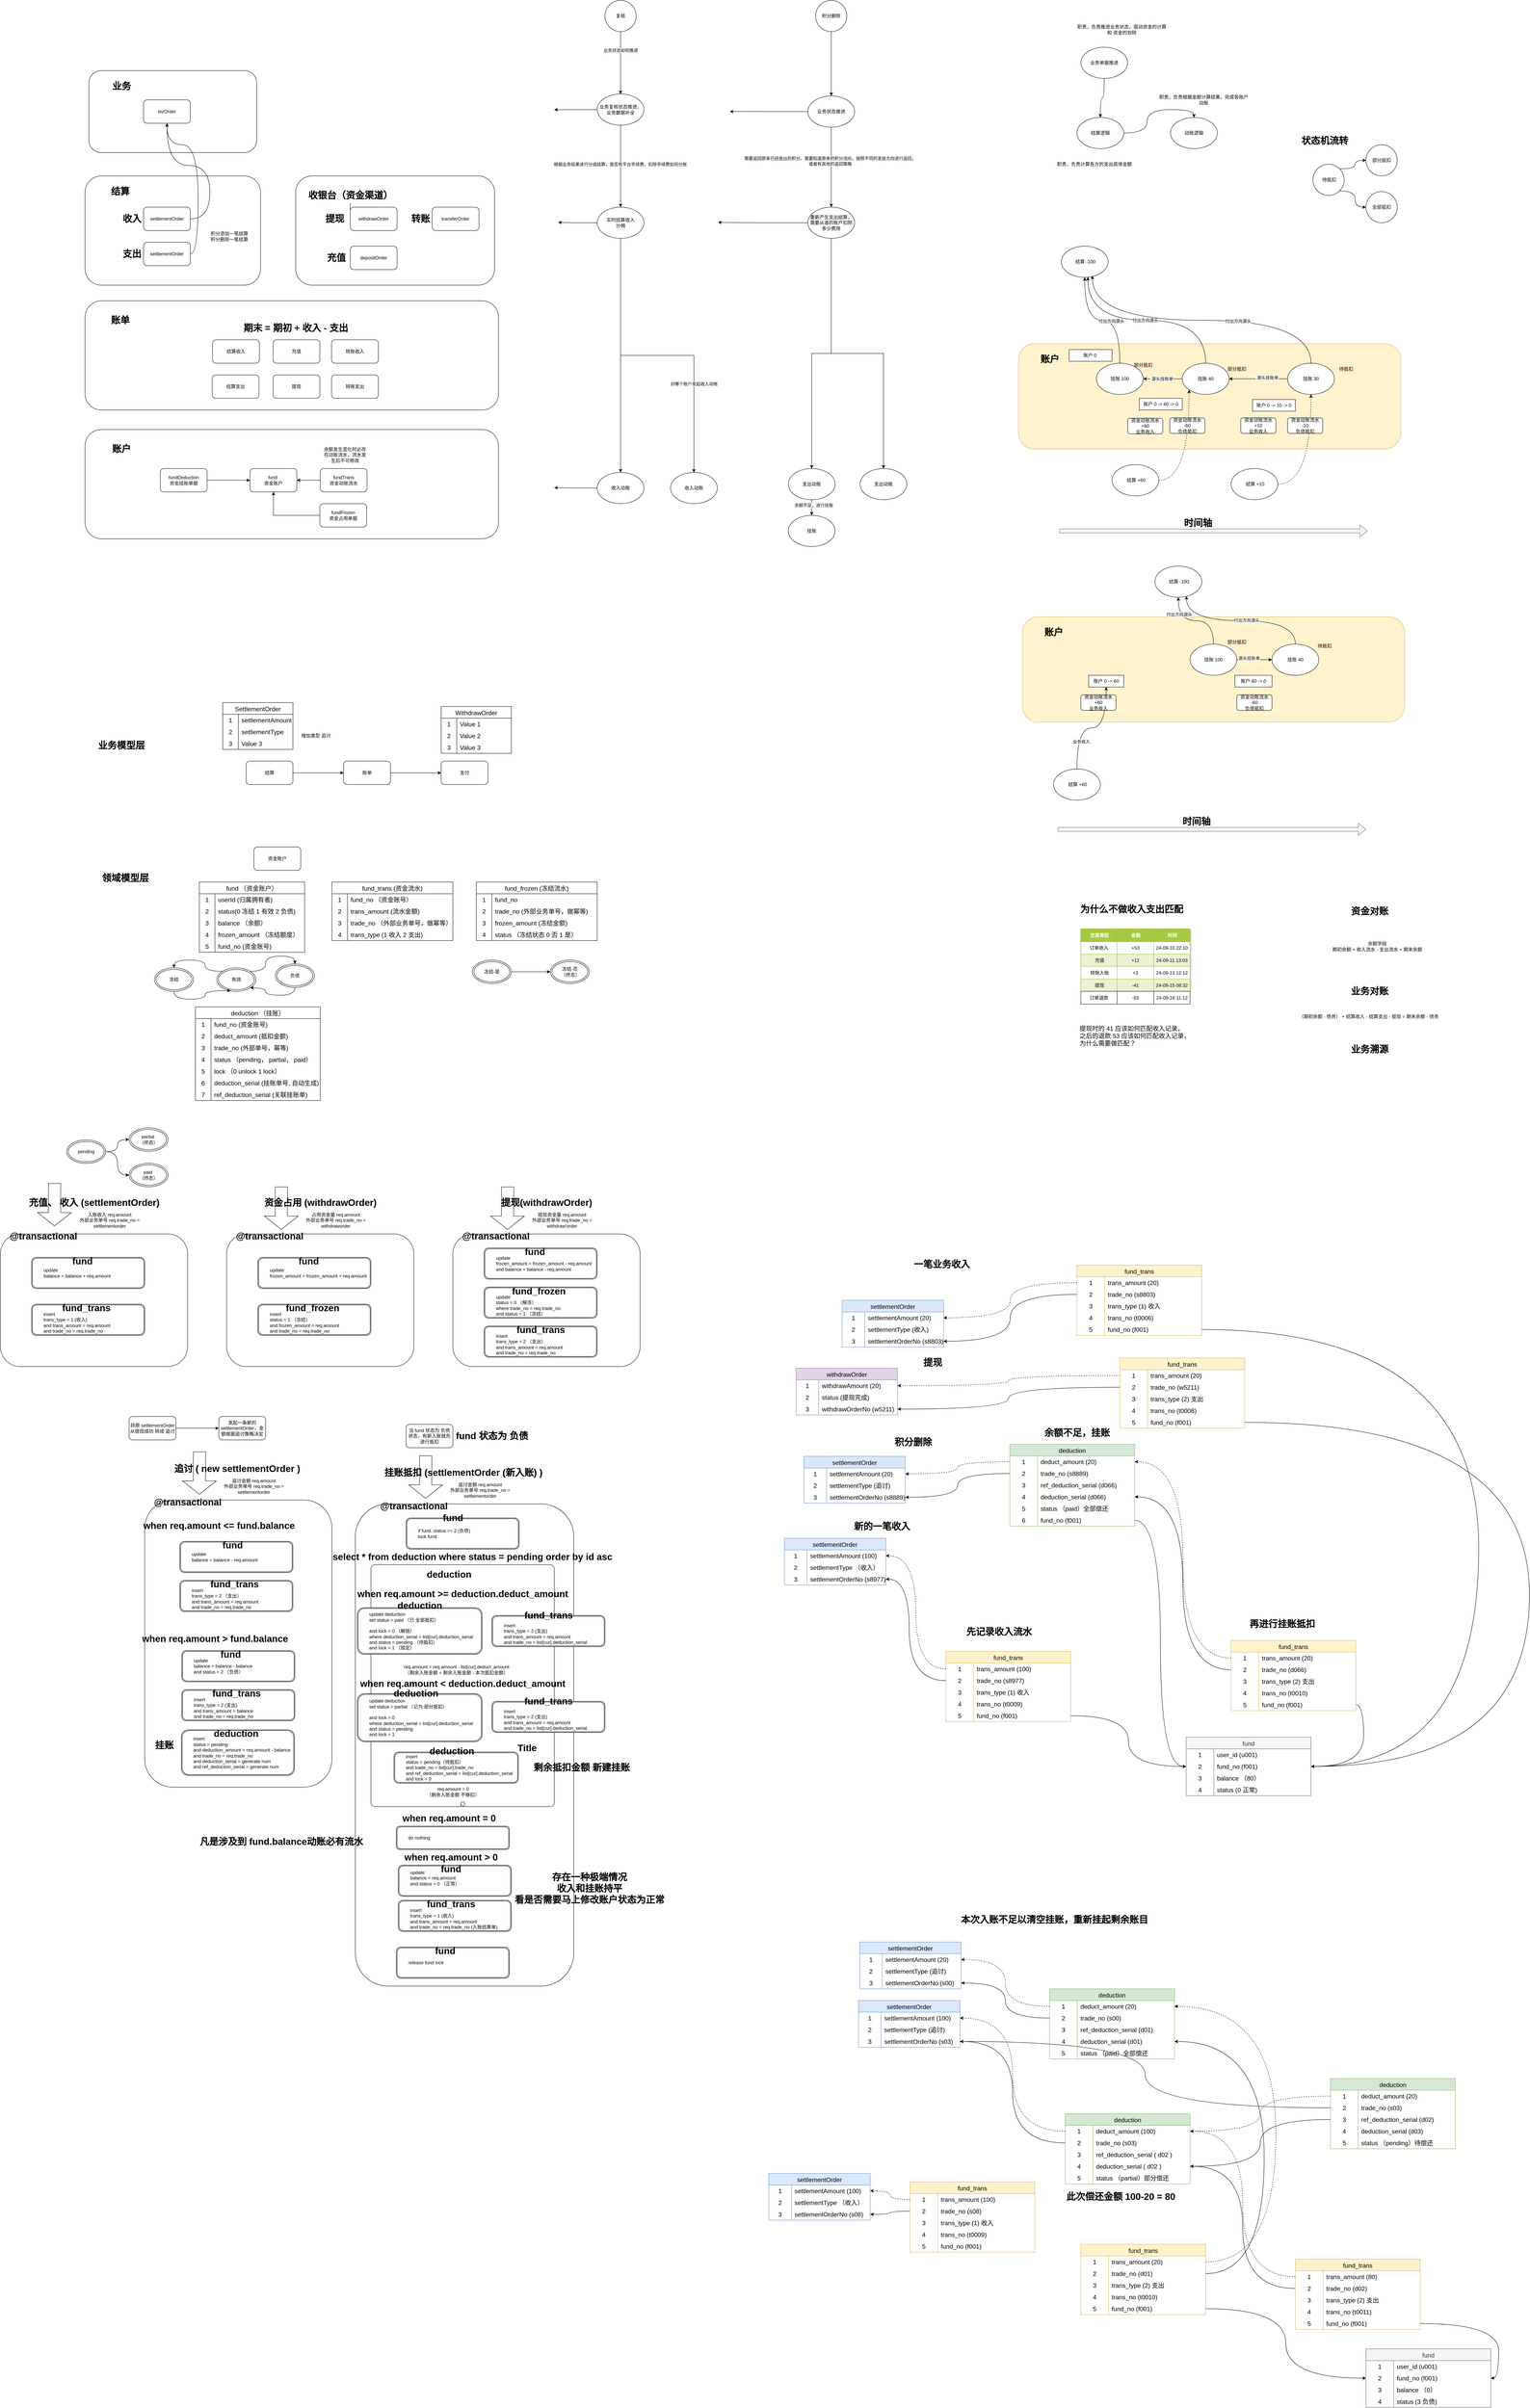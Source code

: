 <mxfile version="24.7.17">
  <diagram name="Page-1" id="HHoGlGzN7ZtERQG5C-Xy">
    <mxGraphModel dx="3392" dy="3806" grid="1" gridSize="10" guides="1" tooltips="1" connect="1" arrows="1" fold="1" page="1" pageScale="1" pageWidth="827" pageHeight="1169" math="0" shadow="0">
      <root>
        <mxCell id="0" />
        <mxCell id="1" parent="0" />
        <mxCell id="OFGjAIcCGgDw-nYXu7rO-128" value="" style="rounded=1;whiteSpace=wrap;html=1;fillColor=#fff2cc;strokeColor=#d6b656;" vertex="1" parent="1">
          <mxGeometry x="2160" y="-620" width="980" height="270" as="geometry" />
        </mxCell>
        <mxCell id="CElzx2a6UqYc9w5Hz-Yp-6" value="SettlementOrder" style="shape=table;startSize=30;container=1;collapsible=0;childLayout=tableLayout;fixedRows=1;rowLines=0;fontStyle=0;strokeColor=default;fontSize=16;" parent="1" vertex="1">
          <mxGeometry x="120" y="300" width="180" height="120" as="geometry" />
        </mxCell>
        <mxCell id="CElzx2a6UqYc9w5Hz-Yp-7" value="" style="shape=tableRow;horizontal=0;startSize=0;swimlaneHead=0;swimlaneBody=0;top=0;left=0;bottom=0;right=0;collapsible=0;dropTarget=0;fillColor=none;points=[[0,0.5],[1,0.5]];portConstraint=eastwest;strokeColor=inherit;fontSize=16;" parent="CElzx2a6UqYc9w5Hz-Yp-6" vertex="1">
          <mxGeometry y="30" width="180" height="30" as="geometry" />
        </mxCell>
        <mxCell id="CElzx2a6UqYc9w5Hz-Yp-8" value="1" style="shape=partialRectangle;html=1;whiteSpace=wrap;connectable=0;fillColor=none;top=0;left=0;bottom=0;right=0;overflow=hidden;pointerEvents=1;strokeColor=inherit;fontSize=16;" parent="CElzx2a6UqYc9w5Hz-Yp-7" vertex="1">
          <mxGeometry width="40" height="30" as="geometry">
            <mxRectangle width="40" height="30" as="alternateBounds" />
          </mxGeometry>
        </mxCell>
        <mxCell id="CElzx2a6UqYc9w5Hz-Yp-9" value="settlementAmount" style="shape=partialRectangle;html=1;whiteSpace=wrap;connectable=0;fillColor=none;top=0;left=0;bottom=0;right=0;align=left;spacingLeft=6;overflow=hidden;strokeColor=inherit;fontSize=16;" parent="CElzx2a6UqYc9w5Hz-Yp-7" vertex="1">
          <mxGeometry x="40" width="140" height="30" as="geometry">
            <mxRectangle width="140" height="30" as="alternateBounds" />
          </mxGeometry>
        </mxCell>
        <mxCell id="CElzx2a6UqYc9w5Hz-Yp-10" value="" style="shape=tableRow;horizontal=0;startSize=0;swimlaneHead=0;swimlaneBody=0;top=0;left=0;bottom=0;right=0;collapsible=0;dropTarget=0;fillColor=none;points=[[0,0.5],[1,0.5]];portConstraint=eastwest;strokeColor=inherit;fontSize=16;" parent="CElzx2a6UqYc9w5Hz-Yp-6" vertex="1">
          <mxGeometry y="60" width="180" height="30" as="geometry" />
        </mxCell>
        <mxCell id="CElzx2a6UqYc9w5Hz-Yp-11" value="2" style="shape=partialRectangle;html=1;whiteSpace=wrap;connectable=0;fillColor=none;top=0;left=0;bottom=0;right=0;overflow=hidden;strokeColor=inherit;fontSize=16;" parent="CElzx2a6UqYc9w5Hz-Yp-10" vertex="1">
          <mxGeometry width="40" height="30" as="geometry">
            <mxRectangle width="40" height="30" as="alternateBounds" />
          </mxGeometry>
        </mxCell>
        <mxCell id="CElzx2a6UqYc9w5Hz-Yp-12" value="settlementType" style="shape=partialRectangle;html=1;whiteSpace=wrap;connectable=0;fillColor=none;top=0;left=0;bottom=0;right=0;align=left;spacingLeft=6;overflow=hidden;strokeColor=inherit;fontSize=16;" parent="CElzx2a6UqYc9w5Hz-Yp-10" vertex="1">
          <mxGeometry x="40" width="140" height="30" as="geometry">
            <mxRectangle width="140" height="30" as="alternateBounds" />
          </mxGeometry>
        </mxCell>
        <mxCell id="CElzx2a6UqYc9w5Hz-Yp-13" value="" style="shape=tableRow;horizontal=0;startSize=0;swimlaneHead=0;swimlaneBody=0;top=0;left=0;bottom=0;right=0;collapsible=0;dropTarget=0;fillColor=none;points=[[0,0.5],[1,0.5]];portConstraint=eastwest;strokeColor=inherit;fontSize=16;" parent="CElzx2a6UqYc9w5Hz-Yp-6" vertex="1">
          <mxGeometry y="90" width="180" height="30" as="geometry" />
        </mxCell>
        <mxCell id="CElzx2a6UqYc9w5Hz-Yp-14" value="3" style="shape=partialRectangle;html=1;whiteSpace=wrap;connectable=0;fillColor=none;top=0;left=0;bottom=0;right=0;overflow=hidden;strokeColor=inherit;fontSize=16;" parent="CElzx2a6UqYc9w5Hz-Yp-13" vertex="1">
          <mxGeometry width="40" height="30" as="geometry">
            <mxRectangle width="40" height="30" as="alternateBounds" />
          </mxGeometry>
        </mxCell>
        <mxCell id="CElzx2a6UqYc9w5Hz-Yp-15" value="Value 3" style="shape=partialRectangle;html=1;whiteSpace=wrap;connectable=0;fillColor=none;top=0;left=0;bottom=0;right=0;align=left;spacingLeft=6;overflow=hidden;strokeColor=inherit;fontSize=16;" parent="CElzx2a6UqYc9w5Hz-Yp-13" vertex="1">
          <mxGeometry x="40" width="140" height="30" as="geometry">
            <mxRectangle width="140" height="30" as="alternateBounds" />
          </mxGeometry>
        </mxCell>
        <mxCell id="CElzx2a6UqYc9w5Hz-Yp-16" value="增加类型 追讨" style="text;html=1;align=center;verticalAlign=middle;whiteSpace=wrap;rounded=0;" parent="1" vertex="1">
          <mxGeometry x="304" y="370" width="110" height="30" as="geometry" />
        </mxCell>
        <mxCell id="CElzx2a6UqYc9w5Hz-Yp-17" value="WithdrawOrder" style="shape=table;startSize=30;container=1;collapsible=0;childLayout=tableLayout;fixedRows=1;rowLines=0;fontStyle=0;strokeColor=default;fontSize=16;" parent="1" vertex="1">
          <mxGeometry x="680" y="310" width="180" height="120" as="geometry" />
        </mxCell>
        <mxCell id="CElzx2a6UqYc9w5Hz-Yp-18" value="" style="shape=tableRow;horizontal=0;startSize=0;swimlaneHead=0;swimlaneBody=0;top=0;left=0;bottom=0;right=0;collapsible=0;dropTarget=0;fillColor=none;points=[[0,0.5],[1,0.5]];portConstraint=eastwest;strokeColor=inherit;fontSize=16;" parent="CElzx2a6UqYc9w5Hz-Yp-17" vertex="1">
          <mxGeometry y="30" width="180" height="30" as="geometry" />
        </mxCell>
        <mxCell id="CElzx2a6UqYc9w5Hz-Yp-19" value="1" style="shape=partialRectangle;html=1;whiteSpace=wrap;connectable=0;fillColor=none;top=0;left=0;bottom=0;right=0;overflow=hidden;pointerEvents=1;strokeColor=inherit;fontSize=16;" parent="CElzx2a6UqYc9w5Hz-Yp-18" vertex="1">
          <mxGeometry width="40" height="30" as="geometry">
            <mxRectangle width="40" height="30" as="alternateBounds" />
          </mxGeometry>
        </mxCell>
        <mxCell id="CElzx2a6UqYc9w5Hz-Yp-20" value="Value 1" style="shape=partialRectangle;html=1;whiteSpace=wrap;connectable=0;fillColor=none;top=0;left=0;bottom=0;right=0;align=left;spacingLeft=6;overflow=hidden;strokeColor=inherit;fontSize=16;" parent="CElzx2a6UqYc9w5Hz-Yp-18" vertex="1">
          <mxGeometry x="40" width="140" height="30" as="geometry">
            <mxRectangle width="140" height="30" as="alternateBounds" />
          </mxGeometry>
        </mxCell>
        <mxCell id="CElzx2a6UqYc9w5Hz-Yp-21" value="" style="shape=tableRow;horizontal=0;startSize=0;swimlaneHead=0;swimlaneBody=0;top=0;left=0;bottom=0;right=0;collapsible=0;dropTarget=0;fillColor=none;points=[[0,0.5],[1,0.5]];portConstraint=eastwest;strokeColor=inherit;fontSize=16;" parent="CElzx2a6UqYc9w5Hz-Yp-17" vertex="1">
          <mxGeometry y="60" width="180" height="30" as="geometry" />
        </mxCell>
        <mxCell id="CElzx2a6UqYc9w5Hz-Yp-22" value="2" style="shape=partialRectangle;html=1;whiteSpace=wrap;connectable=0;fillColor=none;top=0;left=0;bottom=0;right=0;overflow=hidden;strokeColor=inherit;fontSize=16;" parent="CElzx2a6UqYc9w5Hz-Yp-21" vertex="1">
          <mxGeometry width="40" height="30" as="geometry">
            <mxRectangle width="40" height="30" as="alternateBounds" />
          </mxGeometry>
        </mxCell>
        <mxCell id="CElzx2a6UqYc9w5Hz-Yp-23" value="Value 2" style="shape=partialRectangle;html=1;whiteSpace=wrap;connectable=0;fillColor=none;top=0;left=0;bottom=0;right=0;align=left;spacingLeft=6;overflow=hidden;strokeColor=inherit;fontSize=16;" parent="CElzx2a6UqYc9w5Hz-Yp-21" vertex="1">
          <mxGeometry x="40" width="140" height="30" as="geometry">
            <mxRectangle width="140" height="30" as="alternateBounds" />
          </mxGeometry>
        </mxCell>
        <mxCell id="CElzx2a6UqYc9w5Hz-Yp-24" value="" style="shape=tableRow;horizontal=0;startSize=0;swimlaneHead=0;swimlaneBody=0;top=0;left=0;bottom=0;right=0;collapsible=0;dropTarget=0;fillColor=none;points=[[0,0.5],[1,0.5]];portConstraint=eastwest;strokeColor=inherit;fontSize=16;" parent="CElzx2a6UqYc9w5Hz-Yp-17" vertex="1">
          <mxGeometry y="90" width="180" height="30" as="geometry" />
        </mxCell>
        <mxCell id="CElzx2a6UqYc9w5Hz-Yp-25" value="3" style="shape=partialRectangle;html=1;whiteSpace=wrap;connectable=0;fillColor=none;top=0;left=0;bottom=0;right=0;overflow=hidden;strokeColor=inherit;fontSize=16;" parent="CElzx2a6UqYc9w5Hz-Yp-24" vertex="1">
          <mxGeometry width="40" height="30" as="geometry">
            <mxRectangle width="40" height="30" as="alternateBounds" />
          </mxGeometry>
        </mxCell>
        <mxCell id="CElzx2a6UqYc9w5Hz-Yp-26" value="Value 3" style="shape=partialRectangle;html=1;whiteSpace=wrap;connectable=0;fillColor=none;top=0;left=0;bottom=0;right=0;align=left;spacingLeft=6;overflow=hidden;strokeColor=inherit;fontSize=16;" parent="CElzx2a6UqYc9w5Hz-Yp-24" vertex="1">
          <mxGeometry x="40" width="140" height="30" as="geometry">
            <mxRectangle width="140" height="30" as="alternateBounds" />
          </mxGeometry>
        </mxCell>
        <mxCell id="CElzx2a6UqYc9w5Hz-Yp-40" style="edgeStyle=orthogonalEdgeStyle;rounded=0;orthogonalLoop=1;jettySize=auto;html=1;exitX=1;exitY=0.5;exitDx=0;exitDy=0;entryX=0;entryY=0.5;entryDx=0;entryDy=0;" parent="1" source="CElzx2a6UqYc9w5Hz-Yp-37" target="CElzx2a6UqYc9w5Hz-Yp-38" edge="1">
          <mxGeometry relative="1" as="geometry" />
        </mxCell>
        <mxCell id="CElzx2a6UqYc9w5Hz-Yp-37" value="结算" style="rounded=1;whiteSpace=wrap;html=1;" parent="1" vertex="1">
          <mxGeometry x="180" y="450" width="120" height="60" as="geometry" />
        </mxCell>
        <mxCell id="CElzx2a6UqYc9w5Hz-Yp-41" style="edgeStyle=orthogonalEdgeStyle;rounded=0;orthogonalLoop=1;jettySize=auto;html=1;exitX=1;exitY=0.5;exitDx=0;exitDy=0;entryX=0;entryY=0.5;entryDx=0;entryDy=0;" parent="1" source="CElzx2a6UqYc9w5Hz-Yp-38" target="CElzx2a6UqYc9w5Hz-Yp-39" edge="1">
          <mxGeometry relative="1" as="geometry" />
        </mxCell>
        <mxCell id="CElzx2a6UqYc9w5Hz-Yp-38" value="账单" style="rounded=1;whiteSpace=wrap;html=1;" parent="1" vertex="1">
          <mxGeometry x="430" y="450" width="120" height="60" as="geometry" />
        </mxCell>
        <mxCell id="CElzx2a6UqYc9w5Hz-Yp-39" value="支付" style="rounded=1;whiteSpace=wrap;html=1;" parent="1" vertex="1">
          <mxGeometry x="680" y="450" width="120" height="60" as="geometry" />
        </mxCell>
        <mxCell id="CElzx2a6UqYc9w5Hz-Yp-42" value="资金账户" style="rounded=1;whiteSpace=wrap;html=1;" parent="1" vertex="1">
          <mxGeometry x="200" y="670" width="120" height="60" as="geometry" />
        </mxCell>
        <mxCell id="CElzx2a6UqYc9w5Hz-Yp-53" value="fund （资金账户）" style="shape=table;startSize=30;container=1;collapsible=0;childLayout=tableLayout;fixedRows=1;rowLines=0;fontStyle=0;strokeColor=default;fontSize=16;" parent="1" vertex="1">
          <mxGeometry x="60" y="760" width="270.0" height="180" as="geometry" />
        </mxCell>
        <mxCell id="CElzx2a6UqYc9w5Hz-Yp-54" value="" style="shape=tableRow;horizontal=0;startSize=0;swimlaneHead=0;swimlaneBody=0;top=0;left=0;bottom=0;right=0;collapsible=0;dropTarget=0;fillColor=none;points=[[0,0.5],[1,0.5]];portConstraint=eastwest;strokeColor=inherit;fontSize=16;" parent="CElzx2a6UqYc9w5Hz-Yp-53" vertex="1">
          <mxGeometry y="30" width="270.0" height="30" as="geometry" />
        </mxCell>
        <mxCell id="CElzx2a6UqYc9w5Hz-Yp-55" value="1" style="shape=partialRectangle;html=1;whiteSpace=wrap;connectable=0;fillColor=none;top=0;left=0;bottom=0;right=0;overflow=hidden;pointerEvents=1;strokeColor=inherit;fontSize=16;" parent="CElzx2a6UqYc9w5Hz-Yp-54" vertex="1">
          <mxGeometry width="40" height="30" as="geometry">
            <mxRectangle width="40" height="30" as="alternateBounds" />
          </mxGeometry>
        </mxCell>
        <mxCell id="CElzx2a6UqYc9w5Hz-Yp-56" value="userId (归属拥有者)" style="shape=partialRectangle;html=1;whiteSpace=wrap;connectable=0;fillColor=none;top=0;left=0;bottom=0;right=0;align=left;spacingLeft=6;overflow=hidden;strokeColor=inherit;fontSize=16;" parent="CElzx2a6UqYc9w5Hz-Yp-54" vertex="1">
          <mxGeometry x="40" width="230" height="30" as="geometry">
            <mxRectangle width="230" height="30" as="alternateBounds" />
          </mxGeometry>
        </mxCell>
        <mxCell id="CElzx2a6UqYc9w5Hz-Yp-57" value="" style="shape=tableRow;horizontal=0;startSize=0;swimlaneHead=0;swimlaneBody=0;top=0;left=0;bottom=0;right=0;collapsible=0;dropTarget=0;fillColor=none;points=[[0,0.5],[1,0.5]];portConstraint=eastwest;strokeColor=inherit;fontSize=16;" parent="CElzx2a6UqYc9w5Hz-Yp-53" vertex="1">
          <mxGeometry y="60" width="270.0" height="30" as="geometry" />
        </mxCell>
        <mxCell id="CElzx2a6UqYc9w5Hz-Yp-58" value="2" style="shape=partialRectangle;html=1;whiteSpace=wrap;connectable=0;fillColor=none;top=0;left=0;bottom=0;right=0;overflow=hidden;strokeColor=inherit;fontSize=16;" parent="CElzx2a6UqYc9w5Hz-Yp-57" vertex="1">
          <mxGeometry width="40" height="30" as="geometry">
            <mxRectangle width="40" height="30" as="alternateBounds" />
          </mxGeometry>
        </mxCell>
        <mxCell id="CElzx2a6UqYc9w5Hz-Yp-59" value="status(0 冻结 1 有效 2 负债)" style="shape=partialRectangle;html=1;whiteSpace=wrap;connectable=0;fillColor=none;top=0;left=0;bottom=0;right=0;align=left;spacingLeft=6;overflow=hidden;strokeColor=inherit;fontSize=16;" parent="CElzx2a6UqYc9w5Hz-Yp-57" vertex="1">
          <mxGeometry x="40" width="230" height="30" as="geometry">
            <mxRectangle width="230" height="30" as="alternateBounds" />
          </mxGeometry>
        </mxCell>
        <mxCell id="CElzx2a6UqYc9w5Hz-Yp-60" value="" style="shape=tableRow;horizontal=0;startSize=0;swimlaneHead=0;swimlaneBody=0;top=0;left=0;bottom=0;right=0;collapsible=0;dropTarget=0;fillColor=none;points=[[0,0.5],[1,0.5]];portConstraint=eastwest;strokeColor=inherit;fontSize=16;" parent="CElzx2a6UqYc9w5Hz-Yp-53" vertex="1">
          <mxGeometry y="90" width="270.0" height="30" as="geometry" />
        </mxCell>
        <mxCell id="CElzx2a6UqYc9w5Hz-Yp-61" value="3" style="shape=partialRectangle;html=1;whiteSpace=wrap;connectable=0;fillColor=none;top=0;left=0;bottom=0;right=0;overflow=hidden;strokeColor=inherit;fontSize=16;" parent="CElzx2a6UqYc9w5Hz-Yp-60" vertex="1">
          <mxGeometry width="40" height="30" as="geometry">
            <mxRectangle width="40" height="30" as="alternateBounds" />
          </mxGeometry>
        </mxCell>
        <mxCell id="CElzx2a6UqYc9w5Hz-Yp-62" value="balance （余额）" style="shape=partialRectangle;html=1;whiteSpace=wrap;connectable=0;fillColor=none;top=0;left=0;bottom=0;right=0;align=left;spacingLeft=6;overflow=hidden;strokeColor=inherit;fontSize=16;" parent="CElzx2a6UqYc9w5Hz-Yp-60" vertex="1">
          <mxGeometry x="40" width="230" height="30" as="geometry">
            <mxRectangle width="230" height="30" as="alternateBounds" />
          </mxGeometry>
        </mxCell>
        <mxCell id="CElzx2a6UqYc9w5Hz-Yp-69" style="shape=tableRow;horizontal=0;startSize=0;swimlaneHead=0;swimlaneBody=0;top=0;left=0;bottom=0;right=0;collapsible=0;dropTarget=0;fillColor=none;points=[[0,0.5],[1,0.5]];portConstraint=eastwest;strokeColor=inherit;fontSize=16;" parent="CElzx2a6UqYc9w5Hz-Yp-53" vertex="1">
          <mxGeometry y="120" width="270.0" height="30" as="geometry" />
        </mxCell>
        <mxCell id="CElzx2a6UqYc9w5Hz-Yp-70" value="4" style="shape=partialRectangle;html=1;whiteSpace=wrap;connectable=0;fillColor=none;top=0;left=0;bottom=0;right=0;overflow=hidden;strokeColor=inherit;fontSize=16;" parent="CElzx2a6UqYc9w5Hz-Yp-69" vertex="1">
          <mxGeometry width="40" height="30" as="geometry">
            <mxRectangle width="40" height="30" as="alternateBounds" />
          </mxGeometry>
        </mxCell>
        <mxCell id="CElzx2a6UqYc9w5Hz-Yp-71" value="frozen_amount （冻结额度）" style="shape=partialRectangle;html=1;whiteSpace=wrap;connectable=0;fillColor=none;top=0;left=0;bottom=0;right=0;align=left;spacingLeft=6;overflow=hidden;strokeColor=inherit;fontSize=16;" parent="CElzx2a6UqYc9w5Hz-Yp-69" vertex="1">
          <mxGeometry x="40" width="230" height="30" as="geometry">
            <mxRectangle width="230" height="30" as="alternateBounds" />
          </mxGeometry>
        </mxCell>
        <mxCell id="CElzx2a6UqYc9w5Hz-Yp-83" style="shape=tableRow;horizontal=0;startSize=0;swimlaneHead=0;swimlaneBody=0;top=0;left=0;bottom=0;right=0;collapsible=0;dropTarget=0;fillColor=none;points=[[0,0.5],[1,0.5]];portConstraint=eastwest;strokeColor=inherit;fontSize=16;" parent="CElzx2a6UqYc9w5Hz-Yp-53" vertex="1">
          <mxGeometry y="150" width="270.0" height="30" as="geometry" />
        </mxCell>
        <mxCell id="CElzx2a6UqYc9w5Hz-Yp-84" value="5" style="shape=partialRectangle;html=1;whiteSpace=wrap;connectable=0;fillColor=none;top=0;left=0;bottom=0;right=0;overflow=hidden;strokeColor=inherit;fontSize=16;" parent="CElzx2a6UqYc9w5Hz-Yp-83" vertex="1">
          <mxGeometry width="40" height="30" as="geometry">
            <mxRectangle width="40" height="30" as="alternateBounds" />
          </mxGeometry>
        </mxCell>
        <mxCell id="CElzx2a6UqYc9w5Hz-Yp-85" value="fund_no (资金账号)" style="shape=partialRectangle;html=1;whiteSpace=wrap;connectable=0;fillColor=none;top=0;left=0;bottom=0;right=0;align=left;spacingLeft=6;overflow=hidden;strokeColor=inherit;fontSize=16;" parent="CElzx2a6UqYc9w5Hz-Yp-83" vertex="1">
          <mxGeometry x="40" width="230" height="30" as="geometry">
            <mxRectangle width="230" height="30" as="alternateBounds" />
          </mxGeometry>
        </mxCell>
        <mxCell id="CElzx2a6UqYc9w5Hz-Yp-73" value="fund_trans (资金流水)" style="shape=table;startSize=30;container=1;collapsible=0;childLayout=tableLayout;fixedRows=1;rowLines=0;fontStyle=0;strokeColor=default;fontSize=16;" parent="1" vertex="1">
          <mxGeometry x="400" y="760" width="310.0" height="150" as="geometry" />
        </mxCell>
        <mxCell id="CElzx2a6UqYc9w5Hz-Yp-74" value="" style="shape=tableRow;horizontal=0;startSize=0;swimlaneHead=0;swimlaneBody=0;top=0;left=0;bottom=0;right=0;collapsible=0;dropTarget=0;fillColor=none;points=[[0,0.5],[1,0.5]];portConstraint=eastwest;strokeColor=inherit;fontSize=16;" parent="CElzx2a6UqYc9w5Hz-Yp-73" vertex="1">
          <mxGeometry y="30" width="310.0" height="30" as="geometry" />
        </mxCell>
        <mxCell id="CElzx2a6UqYc9w5Hz-Yp-75" value="1" style="shape=partialRectangle;html=1;whiteSpace=wrap;connectable=0;fillColor=none;top=0;left=0;bottom=0;right=0;overflow=hidden;pointerEvents=1;strokeColor=inherit;fontSize=16;" parent="CElzx2a6UqYc9w5Hz-Yp-74" vertex="1">
          <mxGeometry width="40" height="30" as="geometry">
            <mxRectangle width="40" height="30" as="alternateBounds" />
          </mxGeometry>
        </mxCell>
        <mxCell id="CElzx2a6UqYc9w5Hz-Yp-76" value="fund_no （资金账号）" style="shape=partialRectangle;html=1;whiteSpace=wrap;connectable=0;fillColor=none;top=0;left=0;bottom=0;right=0;align=left;spacingLeft=6;overflow=hidden;strokeColor=inherit;fontSize=16;" parent="CElzx2a6UqYc9w5Hz-Yp-74" vertex="1">
          <mxGeometry x="40" width="270" height="30" as="geometry">
            <mxRectangle width="270" height="30" as="alternateBounds" />
          </mxGeometry>
        </mxCell>
        <mxCell id="CElzx2a6UqYc9w5Hz-Yp-77" value="" style="shape=tableRow;horizontal=0;startSize=0;swimlaneHead=0;swimlaneBody=0;top=0;left=0;bottom=0;right=0;collapsible=0;dropTarget=0;fillColor=none;points=[[0,0.5],[1,0.5]];portConstraint=eastwest;strokeColor=inherit;fontSize=16;" parent="CElzx2a6UqYc9w5Hz-Yp-73" vertex="1">
          <mxGeometry y="60" width="310.0" height="30" as="geometry" />
        </mxCell>
        <mxCell id="CElzx2a6UqYc9w5Hz-Yp-78" value="2" style="shape=partialRectangle;html=1;whiteSpace=wrap;connectable=0;fillColor=none;top=0;left=0;bottom=0;right=0;overflow=hidden;strokeColor=inherit;fontSize=16;" parent="CElzx2a6UqYc9w5Hz-Yp-77" vertex="1">
          <mxGeometry width="40" height="30" as="geometry">
            <mxRectangle width="40" height="30" as="alternateBounds" />
          </mxGeometry>
        </mxCell>
        <mxCell id="CElzx2a6UqYc9w5Hz-Yp-79" value="trans_amount (流水金额)" style="shape=partialRectangle;html=1;whiteSpace=wrap;connectable=0;fillColor=none;top=0;left=0;bottom=0;right=0;align=left;spacingLeft=6;overflow=hidden;strokeColor=inherit;fontSize=16;" parent="CElzx2a6UqYc9w5Hz-Yp-77" vertex="1">
          <mxGeometry x="40" width="270" height="30" as="geometry">
            <mxRectangle width="270" height="30" as="alternateBounds" />
          </mxGeometry>
        </mxCell>
        <mxCell id="CElzx2a6UqYc9w5Hz-Yp-80" value="" style="shape=tableRow;horizontal=0;startSize=0;swimlaneHead=0;swimlaneBody=0;top=0;left=0;bottom=0;right=0;collapsible=0;dropTarget=0;fillColor=none;points=[[0,0.5],[1,0.5]];portConstraint=eastwest;strokeColor=inherit;fontSize=16;" parent="CElzx2a6UqYc9w5Hz-Yp-73" vertex="1">
          <mxGeometry y="90" width="310.0" height="30" as="geometry" />
        </mxCell>
        <mxCell id="CElzx2a6UqYc9w5Hz-Yp-81" value="3" style="shape=partialRectangle;html=1;whiteSpace=wrap;connectable=0;fillColor=none;top=0;left=0;bottom=0;right=0;overflow=hidden;strokeColor=inherit;fontSize=16;" parent="CElzx2a6UqYc9w5Hz-Yp-80" vertex="1">
          <mxGeometry width="40" height="30" as="geometry">
            <mxRectangle width="40" height="30" as="alternateBounds" />
          </mxGeometry>
        </mxCell>
        <mxCell id="CElzx2a6UqYc9w5Hz-Yp-82" value="trade_no （外部业务单号，做幂等）" style="shape=partialRectangle;html=1;whiteSpace=wrap;connectable=0;fillColor=none;top=0;left=0;bottom=0;right=0;align=left;spacingLeft=6;overflow=hidden;strokeColor=inherit;fontSize=16;" parent="CElzx2a6UqYc9w5Hz-Yp-80" vertex="1">
          <mxGeometry x="40" width="270" height="30" as="geometry">
            <mxRectangle width="270" height="30" as="alternateBounds" />
          </mxGeometry>
        </mxCell>
        <mxCell id="CElzx2a6UqYc9w5Hz-Yp-86" style="shape=tableRow;horizontal=0;startSize=0;swimlaneHead=0;swimlaneBody=0;top=0;left=0;bottom=0;right=0;collapsible=0;dropTarget=0;fillColor=none;points=[[0,0.5],[1,0.5]];portConstraint=eastwest;strokeColor=inherit;fontSize=16;" parent="CElzx2a6UqYc9w5Hz-Yp-73" vertex="1">
          <mxGeometry y="120" width="310.0" height="30" as="geometry" />
        </mxCell>
        <mxCell id="CElzx2a6UqYc9w5Hz-Yp-87" value="4" style="shape=partialRectangle;html=1;whiteSpace=wrap;connectable=0;fillColor=none;top=0;left=0;bottom=0;right=0;overflow=hidden;strokeColor=inherit;fontSize=16;" parent="CElzx2a6UqYc9w5Hz-Yp-86" vertex="1">
          <mxGeometry width="40" height="30" as="geometry">
            <mxRectangle width="40" height="30" as="alternateBounds" />
          </mxGeometry>
        </mxCell>
        <mxCell id="CElzx2a6UqYc9w5Hz-Yp-88" value="trans_type (1 收入 2 支出)" style="shape=partialRectangle;html=1;whiteSpace=wrap;connectable=0;fillColor=none;top=0;left=0;bottom=0;right=0;align=left;spacingLeft=6;overflow=hidden;strokeColor=inherit;fontSize=16;" parent="CElzx2a6UqYc9w5Hz-Yp-86" vertex="1">
          <mxGeometry x="40" width="270" height="30" as="geometry">
            <mxRectangle width="270" height="30" as="alternateBounds" />
          </mxGeometry>
        </mxCell>
        <mxCell id="CElzx2a6UqYc9w5Hz-Yp-102" value="fund_frozen (冻结流水)" style="shape=table;startSize=30;container=1;collapsible=0;childLayout=tableLayout;fixedRows=1;rowLines=0;fontStyle=0;strokeColor=default;fontSize=16;" parent="1" vertex="1">
          <mxGeometry x="770" y="760" width="310" height="150" as="geometry" />
        </mxCell>
        <mxCell id="CElzx2a6UqYc9w5Hz-Yp-103" value="" style="shape=tableRow;horizontal=0;startSize=0;swimlaneHead=0;swimlaneBody=0;top=0;left=0;bottom=0;right=0;collapsible=0;dropTarget=0;fillColor=none;points=[[0,0.5],[1,0.5]];portConstraint=eastwest;strokeColor=inherit;fontSize=16;" parent="CElzx2a6UqYc9w5Hz-Yp-102" vertex="1">
          <mxGeometry y="30" width="310" height="30" as="geometry" />
        </mxCell>
        <mxCell id="CElzx2a6UqYc9w5Hz-Yp-104" value="1" style="shape=partialRectangle;html=1;whiteSpace=wrap;connectable=0;fillColor=none;top=0;left=0;bottom=0;right=0;overflow=hidden;pointerEvents=1;strokeColor=inherit;fontSize=16;" parent="CElzx2a6UqYc9w5Hz-Yp-103" vertex="1">
          <mxGeometry width="40" height="30" as="geometry">
            <mxRectangle width="40" height="30" as="alternateBounds" />
          </mxGeometry>
        </mxCell>
        <mxCell id="CElzx2a6UqYc9w5Hz-Yp-105" value="fund_no" style="shape=partialRectangle;html=1;whiteSpace=wrap;connectable=0;fillColor=none;top=0;left=0;bottom=0;right=0;align=left;spacingLeft=6;overflow=hidden;strokeColor=inherit;fontSize=16;" parent="CElzx2a6UqYc9w5Hz-Yp-103" vertex="1">
          <mxGeometry x="40" width="270" height="30" as="geometry">
            <mxRectangle width="270" height="30" as="alternateBounds" />
          </mxGeometry>
        </mxCell>
        <mxCell id="CElzx2a6UqYc9w5Hz-Yp-106" value="" style="shape=tableRow;horizontal=0;startSize=0;swimlaneHead=0;swimlaneBody=0;top=0;left=0;bottom=0;right=0;collapsible=0;dropTarget=0;fillColor=none;points=[[0,0.5],[1,0.5]];portConstraint=eastwest;strokeColor=inherit;fontSize=16;" parent="CElzx2a6UqYc9w5Hz-Yp-102" vertex="1">
          <mxGeometry y="60" width="310" height="30" as="geometry" />
        </mxCell>
        <mxCell id="CElzx2a6UqYc9w5Hz-Yp-107" value="2" style="shape=partialRectangle;html=1;whiteSpace=wrap;connectable=0;fillColor=none;top=0;left=0;bottom=0;right=0;overflow=hidden;strokeColor=inherit;fontSize=16;" parent="CElzx2a6UqYc9w5Hz-Yp-106" vertex="1">
          <mxGeometry width="40" height="30" as="geometry">
            <mxRectangle width="40" height="30" as="alternateBounds" />
          </mxGeometry>
        </mxCell>
        <mxCell id="CElzx2a6UqYc9w5Hz-Yp-108" value="trade_no (外部业务单号，做幂等)" style="shape=partialRectangle;html=1;whiteSpace=wrap;connectable=0;fillColor=none;top=0;left=0;bottom=0;right=0;align=left;spacingLeft=6;overflow=hidden;strokeColor=inherit;fontSize=16;" parent="CElzx2a6UqYc9w5Hz-Yp-106" vertex="1">
          <mxGeometry x="40" width="270" height="30" as="geometry">
            <mxRectangle width="270" height="30" as="alternateBounds" />
          </mxGeometry>
        </mxCell>
        <mxCell id="CElzx2a6UqYc9w5Hz-Yp-109" value="" style="shape=tableRow;horizontal=0;startSize=0;swimlaneHead=0;swimlaneBody=0;top=0;left=0;bottom=0;right=0;collapsible=0;dropTarget=0;fillColor=none;points=[[0,0.5],[1,0.5]];portConstraint=eastwest;strokeColor=inherit;fontSize=16;" parent="CElzx2a6UqYc9w5Hz-Yp-102" vertex="1">
          <mxGeometry y="90" width="310" height="30" as="geometry" />
        </mxCell>
        <mxCell id="CElzx2a6UqYc9w5Hz-Yp-110" value="3" style="shape=partialRectangle;html=1;whiteSpace=wrap;connectable=0;fillColor=none;top=0;left=0;bottom=0;right=0;overflow=hidden;strokeColor=inherit;fontSize=16;" parent="CElzx2a6UqYc9w5Hz-Yp-109" vertex="1">
          <mxGeometry width="40" height="30" as="geometry">
            <mxRectangle width="40" height="30" as="alternateBounds" />
          </mxGeometry>
        </mxCell>
        <mxCell id="CElzx2a6UqYc9w5Hz-Yp-111" value="frozen_amount (冻结金额)" style="shape=partialRectangle;html=1;whiteSpace=wrap;connectable=0;fillColor=none;top=0;left=0;bottom=0;right=0;align=left;spacingLeft=6;overflow=hidden;strokeColor=inherit;fontSize=16;" parent="CElzx2a6UqYc9w5Hz-Yp-109" vertex="1">
          <mxGeometry x="40" width="270" height="30" as="geometry">
            <mxRectangle width="270" height="30" as="alternateBounds" />
          </mxGeometry>
        </mxCell>
        <mxCell id="CElzx2a6UqYc9w5Hz-Yp-112" style="shape=tableRow;horizontal=0;startSize=0;swimlaneHead=0;swimlaneBody=0;top=0;left=0;bottom=0;right=0;collapsible=0;dropTarget=0;fillColor=none;points=[[0,0.5],[1,0.5]];portConstraint=eastwest;strokeColor=inherit;fontSize=16;" parent="CElzx2a6UqYc9w5Hz-Yp-102" vertex="1">
          <mxGeometry y="120" width="310" height="30" as="geometry" />
        </mxCell>
        <mxCell id="CElzx2a6UqYc9w5Hz-Yp-113" value="4" style="shape=partialRectangle;html=1;whiteSpace=wrap;connectable=0;fillColor=none;top=0;left=0;bottom=0;right=0;overflow=hidden;strokeColor=inherit;fontSize=16;" parent="CElzx2a6UqYc9w5Hz-Yp-112" vertex="1">
          <mxGeometry width="40" height="30" as="geometry">
            <mxRectangle width="40" height="30" as="alternateBounds" />
          </mxGeometry>
        </mxCell>
        <mxCell id="CElzx2a6UqYc9w5Hz-Yp-114" value="status （冻结状态 0 否 1 是）" style="shape=partialRectangle;html=1;whiteSpace=wrap;connectable=0;fillColor=none;top=0;left=0;bottom=0;right=0;align=left;spacingLeft=6;overflow=hidden;strokeColor=inherit;fontSize=16;" parent="CElzx2a6UqYc9w5Hz-Yp-112" vertex="1">
          <mxGeometry x="40" width="270" height="30" as="geometry">
            <mxRectangle width="270" height="30" as="alternateBounds" />
          </mxGeometry>
        </mxCell>
        <mxCell id="CElzx2a6UqYc9w5Hz-Yp-115" value="deduction （挂账）" style="shape=table;startSize=30;container=1;collapsible=0;childLayout=tableLayout;fixedRows=1;rowLines=0;fontStyle=0;strokeColor=default;fontSize=16;" parent="1" vertex="1">
          <mxGeometry x="50" y="1080" width="320.0" height="240" as="geometry" />
        </mxCell>
        <mxCell id="CElzx2a6UqYc9w5Hz-Yp-116" value="" style="shape=tableRow;horizontal=0;startSize=0;swimlaneHead=0;swimlaneBody=0;top=0;left=0;bottom=0;right=0;collapsible=0;dropTarget=0;fillColor=none;points=[[0,0.5],[1,0.5]];portConstraint=eastwest;strokeColor=inherit;fontSize=16;" parent="CElzx2a6UqYc9w5Hz-Yp-115" vertex="1">
          <mxGeometry y="30" width="320.0" height="30" as="geometry" />
        </mxCell>
        <mxCell id="CElzx2a6UqYc9w5Hz-Yp-117" value="1" style="shape=partialRectangle;html=1;whiteSpace=wrap;connectable=0;fillColor=none;top=0;left=0;bottom=0;right=0;overflow=hidden;pointerEvents=1;strokeColor=inherit;fontSize=16;" parent="CElzx2a6UqYc9w5Hz-Yp-116" vertex="1">
          <mxGeometry width="40" height="30" as="geometry">
            <mxRectangle width="40" height="30" as="alternateBounds" />
          </mxGeometry>
        </mxCell>
        <mxCell id="CElzx2a6UqYc9w5Hz-Yp-118" value="fund_no (资金账号)" style="shape=partialRectangle;html=1;whiteSpace=wrap;connectable=0;fillColor=none;top=0;left=0;bottom=0;right=0;align=left;spacingLeft=6;overflow=hidden;strokeColor=inherit;fontSize=16;" parent="CElzx2a6UqYc9w5Hz-Yp-116" vertex="1">
          <mxGeometry x="40" width="280" height="30" as="geometry">
            <mxRectangle width="280" height="30" as="alternateBounds" />
          </mxGeometry>
        </mxCell>
        <mxCell id="CElzx2a6UqYc9w5Hz-Yp-119" value="" style="shape=tableRow;horizontal=0;startSize=0;swimlaneHead=0;swimlaneBody=0;top=0;left=0;bottom=0;right=0;collapsible=0;dropTarget=0;fillColor=none;points=[[0,0.5],[1,0.5]];portConstraint=eastwest;strokeColor=inherit;fontSize=16;" parent="CElzx2a6UqYc9w5Hz-Yp-115" vertex="1">
          <mxGeometry y="60" width="320.0" height="30" as="geometry" />
        </mxCell>
        <mxCell id="CElzx2a6UqYc9w5Hz-Yp-120" value="2" style="shape=partialRectangle;html=1;whiteSpace=wrap;connectable=0;fillColor=none;top=0;left=0;bottom=0;right=0;overflow=hidden;strokeColor=inherit;fontSize=16;" parent="CElzx2a6UqYc9w5Hz-Yp-119" vertex="1">
          <mxGeometry width="40" height="30" as="geometry">
            <mxRectangle width="40" height="30" as="alternateBounds" />
          </mxGeometry>
        </mxCell>
        <mxCell id="CElzx2a6UqYc9w5Hz-Yp-121" value="deduct_amount (抵扣金额)" style="shape=partialRectangle;html=1;whiteSpace=wrap;connectable=0;fillColor=none;top=0;left=0;bottom=0;right=0;align=left;spacingLeft=6;overflow=hidden;strokeColor=inherit;fontSize=16;" parent="CElzx2a6UqYc9w5Hz-Yp-119" vertex="1">
          <mxGeometry x="40" width="280" height="30" as="geometry">
            <mxRectangle width="280" height="30" as="alternateBounds" />
          </mxGeometry>
        </mxCell>
        <mxCell id="CElzx2a6UqYc9w5Hz-Yp-122" value="" style="shape=tableRow;horizontal=0;startSize=0;swimlaneHead=0;swimlaneBody=0;top=0;left=0;bottom=0;right=0;collapsible=0;dropTarget=0;fillColor=none;points=[[0,0.5],[1,0.5]];portConstraint=eastwest;strokeColor=inherit;fontSize=16;" parent="CElzx2a6UqYc9w5Hz-Yp-115" vertex="1">
          <mxGeometry y="90" width="320.0" height="30" as="geometry" />
        </mxCell>
        <mxCell id="CElzx2a6UqYc9w5Hz-Yp-123" value="3" style="shape=partialRectangle;html=1;whiteSpace=wrap;connectable=0;fillColor=none;top=0;left=0;bottom=0;right=0;overflow=hidden;strokeColor=inherit;fontSize=16;" parent="CElzx2a6UqYc9w5Hz-Yp-122" vertex="1">
          <mxGeometry width="40" height="30" as="geometry">
            <mxRectangle width="40" height="30" as="alternateBounds" />
          </mxGeometry>
        </mxCell>
        <mxCell id="CElzx2a6UqYc9w5Hz-Yp-124" value="trade_no (外部单号，幂等)" style="shape=partialRectangle;html=1;whiteSpace=wrap;connectable=0;fillColor=none;top=0;left=0;bottom=0;right=0;align=left;spacingLeft=6;overflow=hidden;strokeColor=inherit;fontSize=16;" parent="CElzx2a6UqYc9w5Hz-Yp-122" vertex="1">
          <mxGeometry x="40" width="280" height="30" as="geometry">
            <mxRectangle width="280" height="30" as="alternateBounds" />
          </mxGeometry>
        </mxCell>
        <mxCell id="CElzx2a6UqYc9w5Hz-Yp-125" style="shape=tableRow;horizontal=0;startSize=0;swimlaneHead=0;swimlaneBody=0;top=0;left=0;bottom=0;right=0;collapsible=0;dropTarget=0;fillColor=none;points=[[0,0.5],[1,0.5]];portConstraint=eastwest;strokeColor=inherit;fontSize=16;" parent="CElzx2a6UqYc9w5Hz-Yp-115" vertex="1">
          <mxGeometry y="120" width="320.0" height="30" as="geometry" />
        </mxCell>
        <mxCell id="CElzx2a6UqYc9w5Hz-Yp-126" value="4" style="shape=partialRectangle;html=1;whiteSpace=wrap;connectable=0;fillColor=none;top=0;left=0;bottom=0;right=0;overflow=hidden;strokeColor=inherit;fontSize=16;" parent="CElzx2a6UqYc9w5Hz-Yp-125" vertex="1">
          <mxGeometry width="40" height="30" as="geometry">
            <mxRectangle width="40" height="30" as="alternateBounds" />
          </mxGeometry>
        </mxCell>
        <mxCell id="CElzx2a6UqYc9w5Hz-Yp-127" value="status （pending， partial， paid）" style="shape=partialRectangle;html=1;whiteSpace=wrap;connectable=0;fillColor=none;top=0;left=0;bottom=0;right=0;align=left;spacingLeft=6;overflow=hidden;strokeColor=inherit;fontSize=16;" parent="CElzx2a6UqYc9w5Hz-Yp-125" vertex="1">
          <mxGeometry x="40" width="280" height="30" as="geometry">
            <mxRectangle width="280" height="30" as="alternateBounds" />
          </mxGeometry>
        </mxCell>
        <mxCell id="CElzx2a6UqYc9w5Hz-Yp-218" style="shape=tableRow;horizontal=0;startSize=0;swimlaneHead=0;swimlaneBody=0;top=0;left=0;bottom=0;right=0;collapsible=0;dropTarget=0;fillColor=none;points=[[0,0.5],[1,0.5]];portConstraint=eastwest;strokeColor=inherit;fontSize=16;" parent="CElzx2a6UqYc9w5Hz-Yp-115" vertex="1">
          <mxGeometry y="150" width="320.0" height="30" as="geometry" />
        </mxCell>
        <mxCell id="CElzx2a6UqYc9w5Hz-Yp-219" value="5" style="shape=partialRectangle;html=1;whiteSpace=wrap;connectable=0;fillColor=none;top=0;left=0;bottom=0;right=0;overflow=hidden;strokeColor=inherit;fontSize=16;" parent="CElzx2a6UqYc9w5Hz-Yp-218" vertex="1">
          <mxGeometry width="40" height="30" as="geometry">
            <mxRectangle width="40" height="30" as="alternateBounds" />
          </mxGeometry>
        </mxCell>
        <mxCell id="CElzx2a6UqYc9w5Hz-Yp-220" value="lock （0 unlock 1 lock）" style="shape=partialRectangle;html=1;whiteSpace=wrap;connectable=0;fillColor=none;top=0;left=0;bottom=0;right=0;align=left;spacingLeft=6;overflow=hidden;strokeColor=inherit;fontSize=16;" parent="CElzx2a6UqYc9w5Hz-Yp-218" vertex="1">
          <mxGeometry x="40" width="280" height="30" as="geometry">
            <mxRectangle width="280" height="30" as="alternateBounds" />
          </mxGeometry>
        </mxCell>
        <mxCell id="CElzx2a6UqYc9w5Hz-Yp-224" style="shape=tableRow;horizontal=0;startSize=0;swimlaneHead=0;swimlaneBody=0;top=0;left=0;bottom=0;right=0;collapsible=0;dropTarget=0;fillColor=none;points=[[0,0.5],[1,0.5]];portConstraint=eastwest;strokeColor=inherit;fontSize=16;" parent="CElzx2a6UqYc9w5Hz-Yp-115" vertex="1">
          <mxGeometry y="180" width="320.0" height="30" as="geometry" />
        </mxCell>
        <mxCell id="CElzx2a6UqYc9w5Hz-Yp-225" value="6" style="shape=partialRectangle;html=1;whiteSpace=wrap;connectable=0;fillColor=none;top=0;left=0;bottom=0;right=0;overflow=hidden;strokeColor=inherit;fontSize=16;" parent="CElzx2a6UqYc9w5Hz-Yp-224" vertex="1">
          <mxGeometry width="40" height="30" as="geometry">
            <mxRectangle width="40" height="30" as="alternateBounds" />
          </mxGeometry>
        </mxCell>
        <mxCell id="CElzx2a6UqYc9w5Hz-Yp-226" value="deduction_serial (挂账单号, 自动生成)" style="shape=partialRectangle;html=1;whiteSpace=wrap;connectable=0;fillColor=none;top=0;left=0;bottom=0;right=0;align=left;spacingLeft=6;overflow=hidden;strokeColor=inherit;fontSize=16;" parent="CElzx2a6UqYc9w5Hz-Yp-224" vertex="1">
          <mxGeometry x="40" width="280" height="30" as="geometry">
            <mxRectangle width="280" height="30" as="alternateBounds" />
          </mxGeometry>
        </mxCell>
        <mxCell id="CElzx2a6UqYc9w5Hz-Yp-247" style="shape=tableRow;horizontal=0;startSize=0;swimlaneHead=0;swimlaneBody=0;top=0;left=0;bottom=0;right=0;collapsible=0;dropTarget=0;fillColor=none;points=[[0,0.5],[1,0.5]];portConstraint=eastwest;strokeColor=inherit;fontSize=16;" parent="CElzx2a6UqYc9w5Hz-Yp-115" vertex="1">
          <mxGeometry y="210" width="320.0" height="30" as="geometry" />
        </mxCell>
        <mxCell id="CElzx2a6UqYc9w5Hz-Yp-248" value="7" style="shape=partialRectangle;html=1;whiteSpace=wrap;connectable=0;fillColor=none;top=0;left=0;bottom=0;right=0;overflow=hidden;strokeColor=inherit;fontSize=16;" parent="CElzx2a6UqYc9w5Hz-Yp-247" vertex="1">
          <mxGeometry width="40" height="30" as="geometry">
            <mxRectangle width="40" height="30" as="alternateBounds" />
          </mxGeometry>
        </mxCell>
        <mxCell id="CElzx2a6UqYc9w5Hz-Yp-249" value="ref_deduction_serial (关联挂账单)" style="shape=partialRectangle;html=1;whiteSpace=wrap;connectable=0;fillColor=none;top=0;left=0;bottom=0;right=0;align=left;spacingLeft=6;overflow=hidden;strokeColor=inherit;fontSize=16;" parent="CElzx2a6UqYc9w5Hz-Yp-247" vertex="1">
          <mxGeometry x="40" width="280" height="30" as="geometry">
            <mxRectangle width="280" height="30" as="alternateBounds" />
          </mxGeometry>
        </mxCell>
        <mxCell id="CElzx2a6UqYc9w5Hz-Yp-133" style="edgeStyle=orthogonalEdgeStyle;rounded=0;orthogonalLoop=1;jettySize=auto;html=1;exitX=1;exitY=0.5;exitDx=0;exitDy=0;entryX=0;entryY=0.5;entryDx=0;entryDy=0;curved=1;" parent="1" source="CElzx2a6UqYc9w5Hz-Yp-128" target="CElzx2a6UqYc9w5Hz-Yp-129" edge="1">
          <mxGeometry relative="1" as="geometry" />
        </mxCell>
        <mxCell id="CElzx2a6UqYc9w5Hz-Yp-134" style="edgeStyle=orthogonalEdgeStyle;rounded=0;orthogonalLoop=1;jettySize=auto;html=1;exitX=1;exitY=0.5;exitDx=0;exitDy=0;entryX=0;entryY=0.5;entryDx=0;entryDy=0;curved=1;" parent="1" source="CElzx2a6UqYc9w5Hz-Yp-128" target="CElzx2a6UqYc9w5Hz-Yp-130" edge="1">
          <mxGeometry relative="1" as="geometry" />
        </mxCell>
        <mxCell id="CElzx2a6UqYc9w5Hz-Yp-128" value="pending" style="ellipse;shape=doubleEllipse;whiteSpace=wrap;html=1;" parent="1" vertex="1">
          <mxGeometry x="-280" y="1421" width="100" height="60" as="geometry" />
        </mxCell>
        <mxCell id="CElzx2a6UqYc9w5Hz-Yp-129" value="partial&amp;nbsp;&lt;div&gt;（终态）&lt;/div&gt;" style="ellipse;shape=doubleEllipse;whiteSpace=wrap;html=1;" parent="1" vertex="1">
          <mxGeometry x="-120" y="1390" width="100" height="60" as="geometry" />
        </mxCell>
        <mxCell id="CElzx2a6UqYc9w5Hz-Yp-130" value="paid&amp;nbsp;&lt;div&gt;（终态）&lt;/div&gt;" style="ellipse;shape=doubleEllipse;whiteSpace=wrap;html=1;" parent="1" vertex="1">
          <mxGeometry x="-120" y="1481" width="100" height="60" as="geometry" />
        </mxCell>
        <mxCell id="CElzx2a6UqYc9w5Hz-Yp-137" style="edgeStyle=orthogonalEdgeStyle;rounded=0;orthogonalLoop=1;jettySize=auto;html=1;exitX=1;exitY=0;exitDx=0;exitDy=0;entryX=0.5;entryY=0;entryDx=0;entryDy=0;curved=1;" parent="1" source="CElzx2a6UqYc9w5Hz-Yp-135" target="CElzx2a6UqYc9w5Hz-Yp-136" edge="1">
          <mxGeometry relative="1" as="geometry" />
        </mxCell>
        <mxCell id="CElzx2a6UqYc9w5Hz-Yp-140" style="edgeStyle=orthogonalEdgeStyle;rounded=0;orthogonalLoop=1;jettySize=auto;html=1;exitX=0;exitY=0;exitDx=0;exitDy=0;entryX=0.5;entryY=0;entryDx=0;entryDy=0;curved=1;" parent="1" source="CElzx2a6UqYc9w5Hz-Yp-135" target="CElzx2a6UqYc9w5Hz-Yp-139" edge="1">
          <mxGeometry relative="1" as="geometry" />
        </mxCell>
        <mxCell id="CElzx2a6UqYc9w5Hz-Yp-135" value="有效" style="ellipse;shape=doubleEllipse;whiteSpace=wrap;html=1;" parent="1" vertex="1">
          <mxGeometry x="105" y="980" width="100" height="60" as="geometry" />
        </mxCell>
        <mxCell id="CElzx2a6UqYc9w5Hz-Yp-138" style="edgeStyle=orthogonalEdgeStyle;rounded=0;orthogonalLoop=1;jettySize=auto;html=1;exitX=0.5;exitY=1;exitDx=0;exitDy=0;entryX=1;entryY=1;entryDx=0;entryDy=0;curved=1;" parent="1" source="CElzx2a6UqYc9w5Hz-Yp-136" target="CElzx2a6UqYc9w5Hz-Yp-135" edge="1">
          <mxGeometry relative="1" as="geometry" />
        </mxCell>
        <mxCell id="CElzx2a6UqYc9w5Hz-Yp-136" value="负债" style="ellipse;shape=doubleEllipse;whiteSpace=wrap;html=1;" parent="1" vertex="1">
          <mxGeometry x="255" y="970" width="100" height="60" as="geometry" />
        </mxCell>
        <mxCell id="CElzx2a6UqYc9w5Hz-Yp-139" value="冻结" style="ellipse;shape=doubleEllipse;whiteSpace=wrap;html=1;" parent="1" vertex="1">
          <mxGeometry x="-55" y="980" width="100" height="60" as="geometry" />
        </mxCell>
        <mxCell id="CElzx2a6UqYc9w5Hz-Yp-141" style="edgeStyle=orthogonalEdgeStyle;rounded=0;orthogonalLoop=1;jettySize=auto;html=1;exitX=0.5;exitY=1;exitDx=0;exitDy=0;entryX=0.356;entryY=0.969;entryDx=0;entryDy=0;entryPerimeter=0;curved=1;" parent="1" source="CElzx2a6UqYc9w5Hz-Yp-139" target="CElzx2a6UqYc9w5Hz-Yp-135" edge="1">
          <mxGeometry relative="1" as="geometry" />
        </mxCell>
        <mxCell id="CElzx2a6UqYc9w5Hz-Yp-142" value="业务模型层" style="text;strokeColor=none;fillColor=none;html=1;fontSize=24;fontStyle=1;verticalAlign=middle;align=center;" parent="1" vertex="1">
          <mxGeometry x="-190" y="390" width="100" height="40" as="geometry" />
        </mxCell>
        <mxCell id="CElzx2a6UqYc9w5Hz-Yp-143" value="领域模型层" style="text;strokeColor=none;fillColor=none;html=1;fontSize=24;fontStyle=1;verticalAlign=middle;align=center;" parent="1" vertex="1">
          <mxGeometry x="-180" y="730" width="100" height="40" as="geometry" />
        </mxCell>
        <mxCell id="CElzx2a6UqYc9w5Hz-Yp-146" style="edgeStyle=orthogonalEdgeStyle;rounded=0;orthogonalLoop=1;jettySize=auto;html=1;exitX=1;exitY=0.5;exitDx=0;exitDy=0;entryX=0;entryY=0.5;entryDx=0;entryDy=0;" parent="1" source="CElzx2a6UqYc9w5Hz-Yp-144" target="CElzx2a6UqYc9w5Hz-Yp-145" edge="1">
          <mxGeometry relative="1" as="geometry" />
        </mxCell>
        <mxCell id="CElzx2a6UqYc9w5Hz-Yp-144" value="冻结-是" style="ellipse;shape=doubleEllipse;whiteSpace=wrap;html=1;" parent="1" vertex="1">
          <mxGeometry x="760" y="960" width="100" height="60" as="geometry" />
        </mxCell>
        <mxCell id="CElzx2a6UqYc9w5Hz-Yp-145" value="冻结-否&lt;div&gt;&amp;nbsp;（终态）&lt;/div&gt;" style="ellipse;shape=doubleEllipse;whiteSpace=wrap;html=1;" parent="1" vertex="1">
          <mxGeometry x="960" y="960" width="100" height="60" as="geometry" />
        </mxCell>
        <mxCell id="CElzx2a6UqYc9w5Hz-Yp-147" value="" style="rounded=1;whiteSpace=wrap;html=1;" parent="1" vertex="1">
          <mxGeometry x="-450" y="1662" width="480" height="340" as="geometry" />
        </mxCell>
        <mxCell id="CElzx2a6UqYc9w5Hz-Yp-148" value="" style="shape=flexArrow;endArrow=classic;html=1;rounded=0;endWidth=54.286;endSize=11.114;width=31.429;" parent="1" edge="1">
          <mxGeometry width="50" height="50" relative="1" as="geometry">
            <mxPoint x="-311" y="1532" as="sourcePoint" />
            <mxPoint x="-311.43" y="1642" as="targetPoint" />
          </mxGeometry>
        </mxCell>
        <mxCell id="CElzx2a6UqYc9w5Hz-Yp-149" value="充值、 收入 (settlementOrder)" style="text;strokeColor=none;fillColor=none;html=1;fontSize=24;fontStyle=1;verticalAlign=middle;align=center;" parent="1" vertex="1">
          <mxGeometry x="-260" y="1562" width="100" height="40" as="geometry" />
        </mxCell>
        <mxCell id="CElzx2a6UqYc9w5Hz-Yp-150" value="&lt;div&gt;&lt;span style=&quot;white-space: pre;&quot;&gt;&#x9;&lt;/span&gt;update&amp;nbsp;&lt;/div&gt;&lt;div&gt;&lt;span style=&quot;white-space: pre;&quot;&gt;&#x9;&lt;/span&gt;balance = balance + req.amount&lt;/div&gt;" style="shape=ext;double=1;rounded=1;whiteSpace=wrap;html=1;align=left;" parent="1" vertex="1">
          <mxGeometry x="-370" y="1722" width="290" height="80" as="geometry" />
        </mxCell>
        <mxCell id="CElzx2a6UqYc9w5Hz-Yp-151" value="入账收入 req.amount&lt;div&gt;外部业务单号 req.trade_no = settlementorder&lt;/div&gt;" style="text;html=1;align=center;verticalAlign=middle;whiteSpace=wrap;rounded=0;" parent="1" vertex="1">
          <mxGeometry x="-250" y="1612" width="160" height="30" as="geometry" />
        </mxCell>
        <mxCell id="CElzx2a6UqYc9w5Hz-Yp-152" value="&lt;div style=&quot;&quot;&gt;&lt;br&gt;&lt;/div&gt;&lt;div&gt;&lt;span style=&quot;white-space: pre;&quot;&gt;&#x9;&lt;/span&gt;insert&amp;nbsp;&lt;/div&gt;&lt;div&gt;&lt;span style=&quot;white-space: pre;&quot;&gt;&#x9;&lt;/span&gt;trans_type = 1 (收入)&lt;/div&gt;&lt;div&gt;&lt;span style=&quot;white-space: pre;&quot;&gt;&#x9;&lt;/span&gt;and trans_amount = req.amount&lt;/div&gt;&lt;div&gt;&lt;span style=&quot;white-space: pre;&quot;&gt;&#x9;&lt;/span&gt;and trade_no = req.trade_no&lt;/div&gt;" style="shape=ext;double=1;rounded=1;whiteSpace=wrap;html=1;align=left;" parent="1" vertex="1">
          <mxGeometry x="-370" y="1842" width="290" height="80" as="geometry" />
        </mxCell>
        <mxCell id="CElzx2a6UqYc9w5Hz-Yp-153" value="fund" style="text;strokeColor=none;fillColor=none;html=1;fontSize=24;fontStyle=1;verticalAlign=middle;align=center;" parent="1" vertex="1">
          <mxGeometry x="-290" y="1712" width="100" height="40" as="geometry" />
        </mxCell>
        <mxCell id="CElzx2a6UqYc9w5Hz-Yp-154" value="fund_trans" style="text;strokeColor=none;fillColor=none;html=1;fontSize=24;fontStyle=1;verticalAlign=middle;align=center;" parent="1" vertex="1">
          <mxGeometry x="-280" y="1832" width="100" height="40" as="geometry" />
        </mxCell>
        <mxCell id="CElzx2a6UqYc9w5Hz-Yp-156" value="@transactional" style="text;strokeColor=none;fillColor=none;html=1;fontSize=24;fontStyle=1;verticalAlign=middle;align=center;" parent="1" vertex="1">
          <mxGeometry x="-390" y="1648" width="100" height="40" as="geometry" />
        </mxCell>
        <mxCell id="CElzx2a6UqYc9w5Hz-Yp-157" value="" style="rounded=1;whiteSpace=wrap;html=1;" parent="1" vertex="1">
          <mxGeometry x="130" y="1662" width="480" height="340" as="geometry" />
        </mxCell>
        <mxCell id="CElzx2a6UqYc9w5Hz-Yp-158" value="资金占用 (withdrawOrder)" style="text;strokeColor=none;fillColor=none;html=1;fontSize=24;fontStyle=1;verticalAlign=middle;align=center;" parent="1" vertex="1">
          <mxGeometry x="320" y="1562" width="100" height="40" as="geometry" />
        </mxCell>
        <mxCell id="CElzx2a6UqYc9w5Hz-Yp-159" value="&lt;div&gt;&lt;span style=&quot;white-space: pre;&quot;&gt;&#x9;&lt;/span&gt;update&amp;nbsp;&lt;/div&gt;&lt;div&gt;&lt;span style=&quot;white-space: pre;&quot;&gt;&#x9;&lt;/span&gt;frozen_amount&amp;nbsp;= frozen_amount + req.amount&lt;/div&gt;" style="shape=ext;double=1;rounded=1;whiteSpace=wrap;html=1;align=left;" parent="1" vertex="1">
          <mxGeometry x="210" y="1722" width="290" height="80" as="geometry" />
        </mxCell>
        <mxCell id="CElzx2a6UqYc9w5Hz-Yp-160" value="占用资金量 req.amount&lt;div&gt;外部业务单号 req.trade_no = withdraworder&lt;/div&gt;" style="text;html=1;align=center;verticalAlign=middle;whiteSpace=wrap;rounded=0;" parent="1" vertex="1">
          <mxGeometry x="330" y="1612" width="160" height="30" as="geometry" />
        </mxCell>
        <mxCell id="CElzx2a6UqYc9w5Hz-Yp-161" value="&lt;div style=&quot;&quot;&gt;&lt;br&gt;&lt;/div&gt;&lt;div&gt;&lt;span style=&quot;white-space: pre;&quot;&gt;&#x9;&lt;/span&gt;insert&amp;nbsp;&lt;/div&gt;&lt;div&gt;&lt;span style=&quot;white-space: pre;&quot;&gt;&#x9;&lt;/span&gt;status = 1 （冻结）&lt;/div&gt;&lt;div&gt;&lt;span style=&quot;white-space: pre;&quot;&gt;&#x9;&lt;/span&gt;and frozen_amount = req.amount&lt;/div&gt;&lt;div&gt;&lt;span style=&quot;white-space: pre;&quot;&gt;&#x9;&lt;/span&gt;and trade_no = req.trade_no&lt;/div&gt;" style="shape=ext;double=1;rounded=1;whiteSpace=wrap;html=1;align=left;" parent="1" vertex="1">
          <mxGeometry x="210" y="1842" width="290" height="80" as="geometry" />
        </mxCell>
        <mxCell id="CElzx2a6UqYc9w5Hz-Yp-162" value="fund" style="text;strokeColor=none;fillColor=none;html=1;fontSize=24;fontStyle=1;verticalAlign=middle;align=center;" parent="1" vertex="1">
          <mxGeometry x="290" y="1712" width="100" height="40" as="geometry" />
        </mxCell>
        <mxCell id="CElzx2a6UqYc9w5Hz-Yp-163" value="fund_frozen" style="text;strokeColor=none;fillColor=none;html=1;fontSize=24;fontStyle=1;verticalAlign=middle;align=center;" parent="1" vertex="1">
          <mxGeometry x="300" y="1832" width="100" height="40" as="geometry" />
        </mxCell>
        <mxCell id="CElzx2a6UqYc9w5Hz-Yp-164" value="@transactional" style="text;strokeColor=none;fillColor=none;html=1;fontSize=24;fontStyle=1;verticalAlign=middle;align=center;" parent="1" vertex="1">
          <mxGeometry x="190" y="1648" width="100" height="40" as="geometry" />
        </mxCell>
        <mxCell id="CElzx2a6UqYc9w5Hz-Yp-165" value="" style="shape=flexArrow;endArrow=classic;html=1;rounded=0;endWidth=54.286;endSize=11.114;width=31.429;" parent="1" edge="1">
          <mxGeometry width="50" height="50" relative="1" as="geometry">
            <mxPoint x="270.43" y="1541" as="sourcePoint" />
            <mxPoint x="270" y="1651" as="targetPoint" />
          </mxGeometry>
        </mxCell>
        <mxCell id="CElzx2a6UqYc9w5Hz-Yp-166" value="" style="rounded=1;whiteSpace=wrap;html=1;" parent="1" vertex="1">
          <mxGeometry x="710" y="1662" width="480" height="340" as="geometry" />
        </mxCell>
        <mxCell id="CElzx2a6UqYc9w5Hz-Yp-167" value="提现(withdrawOrder)" style="text;strokeColor=none;fillColor=none;html=1;fontSize=24;fontStyle=1;verticalAlign=middle;align=center;" parent="1" vertex="1">
          <mxGeometry x="900" y="1562" width="100" height="40" as="geometry" />
        </mxCell>
        <mxCell id="CElzx2a6UqYc9w5Hz-Yp-168" value="&lt;div&gt;&lt;span style=&quot;white-space: pre;&quot;&gt;&#x9;&lt;/span&gt;update&amp;nbsp;&lt;/div&gt;&lt;div&gt;&lt;span style=&quot;white-space: pre;&quot;&gt;&#x9;&lt;/span&gt;frozen_amount&amp;nbsp;= frozen_amount - req.amount&lt;/div&gt;&lt;div&gt;&lt;span style=&quot;white-space: pre;&quot;&gt;&#x9;&lt;/span&gt;and balance = balance - req.amount&lt;br&gt;&lt;/div&gt;" style="shape=ext;double=1;rounded=1;whiteSpace=wrap;html=1;align=left;" parent="1" vertex="1">
          <mxGeometry x="790" y="1698" width="290" height="80" as="geometry" />
        </mxCell>
        <mxCell id="CElzx2a6UqYc9w5Hz-Yp-169" value="提现资金量 req.amount&lt;div&gt;外部业务单号 req.trade_no = withdraw&#39;order&lt;/div&gt;" style="text;html=1;align=center;verticalAlign=middle;whiteSpace=wrap;rounded=0;" parent="1" vertex="1">
          <mxGeometry x="910" y="1612" width="160" height="30" as="geometry" />
        </mxCell>
        <mxCell id="CElzx2a6UqYc9w5Hz-Yp-170" value="&lt;div style=&quot;&quot;&gt;&lt;br&gt;&lt;/div&gt;&lt;div&gt;&lt;span style=&quot;white-space: pre;&quot;&gt;&#x9;&lt;/span&gt;update&amp;nbsp;&lt;/div&gt;&lt;div&gt;&lt;span style=&quot;white-space: pre;&quot;&gt;&#x9;&lt;/span&gt;status = 0 （解冻）&lt;br&gt;&lt;/div&gt;&lt;div&gt;&lt;span style=&quot;white-space: pre;&quot;&gt;&#x9;&lt;/span&gt;where trade_no = req.trade_no&lt;br&gt;&lt;/div&gt;&lt;div&gt;&lt;span style=&quot;white-space: pre;&quot;&gt;&#x9;&lt;/span&gt;and status = 1 （冻结）&lt;br&gt;&lt;/div&gt;" style="shape=ext;double=1;rounded=1;whiteSpace=wrap;html=1;align=left;" parent="1" vertex="1">
          <mxGeometry x="790" y="1798" width="290" height="80" as="geometry" />
        </mxCell>
        <mxCell id="CElzx2a6UqYc9w5Hz-Yp-171" value="fund" style="text;strokeColor=none;fillColor=none;html=1;fontSize=24;fontStyle=1;verticalAlign=middle;align=center;" parent="1" vertex="1">
          <mxGeometry x="870" y="1688" width="100" height="40" as="geometry" />
        </mxCell>
        <mxCell id="CElzx2a6UqYc9w5Hz-Yp-172" value="fund_frozen" style="text;strokeColor=none;fillColor=none;html=1;fontSize=24;fontStyle=1;verticalAlign=middle;align=center;" parent="1" vertex="1">
          <mxGeometry x="880" y="1789" width="100" height="40" as="geometry" />
        </mxCell>
        <mxCell id="CElzx2a6UqYc9w5Hz-Yp-173" value="@transactional" style="text;strokeColor=none;fillColor=none;html=1;fontSize=24;fontStyle=1;verticalAlign=middle;align=center;" parent="1" vertex="1">
          <mxGeometry x="770" y="1648" width="100" height="40" as="geometry" />
        </mxCell>
        <mxCell id="CElzx2a6UqYc9w5Hz-Yp-174" value="" style="shape=flexArrow;endArrow=classic;html=1;rounded=0;endWidth=54.286;endSize=11.114;width=31.429;" parent="1" edge="1">
          <mxGeometry width="50" height="50" relative="1" as="geometry">
            <mxPoint x="850.43" y="1541" as="sourcePoint" />
            <mxPoint x="850" y="1651" as="targetPoint" />
          </mxGeometry>
        </mxCell>
        <mxCell id="CElzx2a6UqYc9w5Hz-Yp-175" value="&lt;div style=&quot;&quot;&gt;&lt;br&gt;&lt;/div&gt;&lt;div&gt;&lt;span style=&quot;white-space: pre;&quot;&gt;&#x9;&lt;/span&gt;insert&lt;/div&gt;&lt;div&gt;&lt;span style=&quot;white-space: pre;&quot;&gt;&#x9;&lt;/span&gt;trans_type = 2 （支出）&lt;br&gt;&lt;/div&gt;&lt;div&gt;&lt;span style=&quot;white-space: pre;&quot;&gt;&#x9;&lt;/span&gt;and trans_amount = req.amount&lt;br&gt;&lt;/div&gt;&lt;div&gt;&lt;span style=&quot;white-space: pre;&quot;&gt;&#x9;&lt;/span&gt;and trade_no = req.trade_no&lt;br&gt;&lt;/div&gt;" style="shape=ext;double=1;rounded=1;whiteSpace=wrap;html=1;align=left;" parent="1" vertex="1">
          <mxGeometry x="790" y="1898" width="290" height="80" as="geometry" />
        </mxCell>
        <mxCell id="CElzx2a6UqYc9w5Hz-Yp-176" value="fund_trans" style="text;strokeColor=none;fillColor=none;html=1;fontSize=24;fontStyle=1;verticalAlign=middle;align=center;" parent="1" vertex="1">
          <mxGeometry x="885" y="1888" width="100" height="40" as="geometry" />
        </mxCell>
        <mxCell id="CElzx2a6UqYc9w5Hz-Yp-177" value="" style="rounded=1;whiteSpace=wrap;html=1;" parent="1" vertex="1">
          <mxGeometry x="-80" y="2344" width="480" height="736" as="geometry" />
        </mxCell>
        <mxCell id="CElzx2a6UqYc9w5Hz-Yp-178" value="追讨 ( new settlementOrder )&amp;nbsp;" style="text;strokeColor=none;fillColor=none;html=1;fontSize=24;fontStyle=1;verticalAlign=middle;align=center;" parent="1" vertex="1">
          <mxGeometry x="110" y="2244" width="100" height="40" as="geometry" />
        </mxCell>
        <mxCell id="CElzx2a6UqYc9w5Hz-Yp-179" value="&lt;div&gt;&lt;span style=&quot;white-space: pre;&quot;&gt;&#x9;&lt;/span&gt;update&amp;nbsp;&lt;/div&gt;&lt;div&gt;&lt;span style=&quot;white-space: pre;&quot;&gt;&#x9;&lt;/span&gt;balance = balance - req.amount&lt;/div&gt;" style="shape=ext;double=1;rounded=1;whiteSpace=wrap;html=1;align=left;" parent="1" vertex="1">
          <mxGeometry x="10" y="2450" width="290" height="80" as="geometry" />
        </mxCell>
        <mxCell id="CElzx2a6UqYc9w5Hz-Yp-180" value="追讨金额 req.amount&lt;div&gt;外部业务单号 req.trade_no = settlementorder&lt;/div&gt;" style="text;html=1;align=center;verticalAlign=middle;whiteSpace=wrap;rounded=0;" parent="1" vertex="1">
          <mxGeometry x="120" y="2294" width="160" height="30" as="geometry" />
        </mxCell>
        <mxCell id="CElzx2a6UqYc9w5Hz-Yp-181" value="&lt;div style=&quot;&quot;&gt;&lt;br&gt;&lt;/div&gt;&lt;div&gt;&lt;span style=&quot;white-space: pre;&quot;&gt;&#x9;&lt;/span&gt;insert&amp;nbsp;&lt;/div&gt;&lt;div&gt;&lt;span style=&quot;white-space: pre;&quot;&gt;&#x9;&lt;/span&gt;trans_type = 2 （支出）&lt;/div&gt;&lt;div&gt;&lt;span style=&quot;white-space: pre;&quot;&gt;&#x9;&lt;/span&gt;and trans_amount = req.amount&lt;/div&gt;&lt;div&gt;&lt;span style=&quot;white-space: pre;&quot;&gt;&#x9;&lt;/span&gt;and trade_no = req.trade_no&lt;/div&gt;" style="shape=ext;double=1;rounded=1;whiteSpace=wrap;html=1;align=left;" parent="1" vertex="1">
          <mxGeometry x="10" y="2550" width="290" height="80" as="geometry" />
        </mxCell>
        <mxCell id="CElzx2a6UqYc9w5Hz-Yp-182" value="fund" style="text;strokeColor=none;fillColor=none;html=1;fontSize=24;fontStyle=1;verticalAlign=middle;align=center;" parent="1" vertex="1">
          <mxGeometry x="95" y="2440" width="100" height="40" as="geometry" />
        </mxCell>
        <mxCell id="CElzx2a6UqYc9w5Hz-Yp-183" value="fund_trans" style="text;strokeColor=none;fillColor=none;html=1;fontSize=24;fontStyle=1;verticalAlign=middle;align=center;" parent="1" vertex="1">
          <mxGeometry x="100" y="2540" width="100" height="40" as="geometry" />
        </mxCell>
        <mxCell id="CElzx2a6UqYc9w5Hz-Yp-184" value="@transactional" style="text;strokeColor=none;fillColor=none;html=1;fontSize=24;fontStyle=1;verticalAlign=middle;align=center;" parent="1" vertex="1">
          <mxGeometry x="-20" y="2330" width="100" height="40" as="geometry" />
        </mxCell>
        <mxCell id="CElzx2a6UqYc9w5Hz-Yp-185" value="" style="shape=flexArrow;endArrow=classic;html=1;rounded=0;endWidth=54.286;endSize=11.114;width=31.429;" parent="1" edge="1">
          <mxGeometry width="50" height="50" relative="1" as="geometry">
            <mxPoint x="60.43" y="2220" as="sourcePoint" />
            <mxPoint x="60.0" y="2330" as="targetPoint" />
          </mxGeometry>
        </mxCell>
        <mxCell id="CElzx2a6UqYc9w5Hz-Yp-188" style="edgeStyle=orthogonalEdgeStyle;rounded=0;orthogonalLoop=1;jettySize=auto;html=1;exitX=1;exitY=0.5;exitDx=0;exitDy=0;" parent="1" source="CElzx2a6UqYc9w5Hz-Yp-186" target="CElzx2a6UqYc9w5Hz-Yp-187" edge="1">
          <mxGeometry relative="1" as="geometry" />
        </mxCell>
        <mxCell id="CElzx2a6UqYc9w5Hz-Yp-186" value="将原 settlementOrder 从提现成功 转成 追讨" style="rounded=1;whiteSpace=wrap;html=1;" parent="1" vertex="1">
          <mxGeometry x="-120" y="2130" width="120" height="60" as="geometry" />
        </mxCell>
        <mxCell id="CElzx2a6UqYc9w5Hz-Yp-187" value="发起一条新的 settlementOrder，金额根据追讨策略决定" style="rounded=1;whiteSpace=wrap;html=1;" parent="1" vertex="1">
          <mxGeometry x="110" y="2130" width="120" height="60" as="geometry" />
        </mxCell>
        <mxCell id="CElzx2a6UqYc9w5Hz-Yp-189" value="when req.amount &amp;lt;= fund.balance" style="text;strokeColor=none;fillColor=none;html=1;fontSize=24;fontStyle=1;verticalAlign=middle;align=center;" parent="1" vertex="1">
          <mxGeometry x="60" y="2390" width="100" height="40" as="geometry" />
        </mxCell>
        <mxCell id="CElzx2a6UqYc9w5Hz-Yp-190" value="when req.amount &amp;gt; fund.balance" style="text;strokeColor=none;fillColor=none;html=1;fontSize=24;fontStyle=1;verticalAlign=middle;align=center;" parent="1" vertex="1">
          <mxGeometry x="50" y="2680" width="100" height="40" as="geometry" />
        </mxCell>
        <mxCell id="CElzx2a6UqYc9w5Hz-Yp-191" value="&lt;div&gt;&lt;span style=&quot;white-space: pre;&quot;&gt;&#x9;&lt;/span&gt;update&amp;nbsp;&lt;/div&gt;&lt;div&gt;&lt;span style=&quot;white-space: pre;&quot;&gt;&#x9;&lt;/span&gt;balance = balance - balance&lt;/div&gt;&lt;div&gt;&lt;span style=&quot;white-space: pre;&quot;&gt;&#x9;&lt;/span&gt;and status = 2 （负债）&lt;br&gt;&lt;/div&gt;" style="shape=ext;double=1;rounded=1;whiteSpace=wrap;html=1;align=left;" parent="1" vertex="1">
          <mxGeometry x="15" y="2730" width="290" height="80" as="geometry" />
        </mxCell>
        <mxCell id="CElzx2a6UqYc9w5Hz-Yp-192" value="&lt;div style=&quot;&quot;&gt;&lt;br&gt;&lt;/div&gt;&lt;div&gt;&lt;span style=&quot;white-space: pre;&quot;&gt;&#x9;&lt;/span&gt;insert&amp;nbsp;&lt;/div&gt;&lt;div&gt;&lt;span style=&quot;white-space: pre;&quot;&gt;&#x9;&lt;/span&gt;trans_type = 2 (支出)&lt;/div&gt;&lt;div&gt;&lt;span style=&quot;white-space: pre;&quot;&gt;&#x9;&lt;/span&gt;and trans_amount = balance&lt;/div&gt;&lt;div&gt;&lt;span style=&quot;white-space: pre;&quot;&gt;&#x9;&lt;/span&gt;and trade_no = req.trade_no&lt;/div&gt;" style="shape=ext;double=1;rounded=1;whiteSpace=wrap;html=1;align=left;" parent="1" vertex="1">
          <mxGeometry x="15" y="2830" width="290" height="80" as="geometry" />
        </mxCell>
        <mxCell id="CElzx2a6UqYc9w5Hz-Yp-193" value="fund_trans" style="text;strokeColor=none;fillColor=none;html=1;fontSize=24;fontStyle=1;verticalAlign=middle;align=center;" parent="1" vertex="1">
          <mxGeometry x="105" y="2820" width="100" height="40" as="geometry" />
        </mxCell>
        <mxCell id="CElzx2a6UqYc9w5Hz-Yp-194" value="fund" style="text;strokeColor=none;fillColor=none;html=1;fontSize=24;fontStyle=1;verticalAlign=middle;align=center;" parent="1" vertex="1">
          <mxGeometry x="90" y="2720" width="100" height="40" as="geometry" />
        </mxCell>
        <mxCell id="CElzx2a6UqYc9w5Hz-Yp-195" value="&lt;div style=&quot;&quot;&gt;&lt;br&gt;&lt;/div&gt;&lt;div&gt;&lt;span style=&quot;white-space: pre;&quot;&gt;&#x9;&lt;/span&gt;insert&amp;nbsp;&lt;/div&gt;&lt;div&gt;&lt;span style=&quot;white-space: pre;&quot;&gt;&#x9;&lt;/span&gt;status = pending&amp;nbsp;&lt;/div&gt;&lt;div&gt;&lt;span style=&quot;white-space: pre;&quot;&gt;&#x9;&lt;/span&gt;and deduction_amount = req.amount - balance&lt;/div&gt;&lt;div&gt;&lt;span style=&quot;white-space: pre;&quot;&gt;&#x9;&lt;/span&gt;and trade_no = req.trade_no&lt;/div&gt;&lt;div&gt;&lt;span style=&quot;white-space: pre;&quot;&gt;&#x9;&lt;/span&gt;and deduction_serial = generate num&lt;br&gt;&lt;/div&gt;&lt;div&gt;&lt;span style=&quot;white-space: pre;&quot;&gt;&#x9;&lt;/span&gt;and ref_deduction_serial = generate num&lt;br&gt;&lt;/div&gt;&lt;div&gt;&lt;br&gt;&lt;/div&gt;" style="shape=ext;double=1;rounded=1;whiteSpace=wrap;html=1;align=left;" parent="1" vertex="1">
          <mxGeometry x="14" y="2933" width="290" height="117" as="geometry" />
        </mxCell>
        <mxCell id="CElzx2a6UqYc9w5Hz-Yp-196" value="deduction" style="text;strokeColor=none;fillColor=none;html=1;fontSize=24;fontStyle=1;verticalAlign=middle;align=center;" parent="1" vertex="1">
          <mxGeometry x="104" y="2923" width="100" height="40" as="geometry" />
        </mxCell>
        <mxCell id="CElzx2a6UqYc9w5Hz-Yp-198" value="" style="rounded=1;whiteSpace=wrap;html=1;" parent="1" vertex="1">
          <mxGeometry x="460" y="2354" width="560" height="1236" as="geometry" />
        </mxCell>
        <mxCell id="CElzx2a6UqYc9w5Hz-Yp-199" value="挂账抵扣 (settlementOrder (新入账) )&amp;nbsp;" style="text;strokeColor=none;fillColor=none;html=1;fontSize=24;fontStyle=1;verticalAlign=middle;align=center;" parent="1" vertex="1">
          <mxGeometry x="690" y="2254" width="100" height="40" as="geometry" />
        </mxCell>
        <mxCell id="CElzx2a6UqYc9w5Hz-Yp-200" value="&lt;span style=&quot;white-space: pre;&quot;&gt;&#x9;&lt;/span&gt;if fund. status == 2 (负债)&lt;div&gt;&lt;span style=&quot;white-space: pre;&quot;&gt;&#x9;&lt;/span&gt;lock fund&lt;br&gt;&lt;/div&gt;" style="shape=ext;double=1;rounded=1;whiteSpace=wrap;html=1;align=left;" parent="1" vertex="1">
          <mxGeometry x="590" y="2390" width="290" height="80" as="geometry" />
        </mxCell>
        <mxCell id="CElzx2a6UqYc9w5Hz-Yp-201" value="追讨金额 req.amount&lt;div&gt;外部业务单号 req.trade_no = settlementorder&lt;/div&gt;" style="text;html=1;align=center;verticalAlign=middle;whiteSpace=wrap;rounded=0;" parent="1" vertex="1">
          <mxGeometry x="700" y="2304" width="160" height="30" as="geometry" />
        </mxCell>
        <mxCell id="CElzx2a6UqYc9w5Hz-Yp-203" value="fund" style="text;strokeColor=none;fillColor=none;html=1;fontSize=24;fontStyle=1;verticalAlign=middle;align=center;" parent="1" vertex="1">
          <mxGeometry x="660" y="2370" width="100" height="40" as="geometry" />
        </mxCell>
        <mxCell id="CElzx2a6UqYc9w5Hz-Yp-205" value="@transactional" style="text;strokeColor=none;fillColor=none;html=1;fontSize=24;fontStyle=1;verticalAlign=middle;align=center;" parent="1" vertex="1">
          <mxGeometry x="560" y="2340" width="100" height="40" as="geometry" />
        </mxCell>
        <mxCell id="CElzx2a6UqYc9w5Hz-Yp-208" value="&lt;div&gt;&lt;span style=&quot;white-space: pre;&quot;&gt;&#x9;&lt;/span&gt;update&amp;nbsp;&lt;/div&gt;&lt;div&gt;&lt;span style=&quot;white-space: pre;&quot;&gt;&#x9;&lt;/span&gt;balance = req.amount&lt;/div&gt;&lt;div&gt;&lt;span style=&quot;white-space: pre;&quot;&gt;&#x9;&lt;/span&gt;and status = 0 （正常）&lt;br&gt;&lt;/div&gt;&lt;div&gt;&lt;span style=&quot;white-space: pre;&quot;&gt;&#x9;&lt;/span&gt;&lt;br&gt;&lt;/div&gt;" style="shape=ext;double=1;rounded=1;whiteSpace=wrap;html=1;align=left;" parent="1" vertex="1">
          <mxGeometry x="570" y="3280" width="290" height="80" as="geometry" />
        </mxCell>
        <mxCell id="CElzx2a6UqYc9w5Hz-Yp-209" value="&lt;div style=&quot;&quot;&gt;&lt;br&gt;&lt;/div&gt;&lt;div&gt;&lt;span style=&quot;white-space: pre;&quot;&gt;&#x9;&lt;/span&gt;insert&amp;nbsp;&lt;/div&gt;&lt;div&gt;&lt;span style=&quot;white-space: pre;&quot;&gt;&#x9;&lt;/span&gt;trans_type = 1 (收入)&lt;/div&gt;&lt;div&gt;&lt;span style=&quot;white-space: pre;&quot;&gt;&#x9;&lt;/span&gt;and trans_amount = req.amount&lt;/div&gt;&lt;div&gt;&lt;span style=&quot;white-space: pre;&quot;&gt;&#x9;&lt;/span&gt;and trade_no = req.trade_no (入账结算单)&lt;/div&gt;" style="shape=ext;double=1;rounded=1;whiteSpace=wrap;html=1;align=left;" parent="1" vertex="1">
          <mxGeometry x="570" y="3370" width="290" height="80" as="geometry" />
        </mxCell>
        <mxCell id="CElzx2a6UqYc9w5Hz-Yp-210" value="fund_trans" style="text;strokeColor=none;fillColor=none;html=1;fontSize=24;fontStyle=1;verticalAlign=middle;align=center;" parent="1" vertex="1">
          <mxGeometry x="655" y="3360" width="100" height="40" as="geometry" />
        </mxCell>
        <mxCell id="CElzx2a6UqYc9w5Hz-Yp-211" value="fund" style="text;strokeColor=none;fillColor=none;html=1;fontSize=24;fontStyle=1;verticalAlign=middle;align=center;" parent="1" vertex="1">
          <mxGeometry x="655" y="3270" width="100" height="40" as="geometry" />
        </mxCell>
        <mxCell id="CElzx2a6UqYc9w5Hz-Yp-214" value="挂账" style="text;strokeColor=none;fillColor=none;html=1;fontSize=24;fontStyle=1;verticalAlign=middle;align=center;" parent="1" vertex="1">
          <mxGeometry x="-80" y="2953" width="100" height="40" as="geometry" />
        </mxCell>
        <mxCell id="CElzx2a6UqYc9w5Hz-Yp-215" value="" style="shape=flexArrow;endArrow=classic;html=1;rounded=0;endWidth=54.286;endSize=11.114;width=31.429;" parent="1" edge="1">
          <mxGeometry width="50" height="50" relative="1" as="geometry">
            <mxPoint x="640.43" y="2230" as="sourcePoint" />
            <mxPoint x="640" y="2340" as="targetPoint" />
          </mxGeometry>
        </mxCell>
        <mxCell id="CElzx2a6UqYc9w5Hz-Yp-216" value="当 fund 状态为 负债 状态，有新入账就先进行抵扣" style="rounded=1;whiteSpace=wrap;html=1;" parent="1" vertex="1">
          <mxGeometry x="590" y="2150" width="120" height="60" as="geometry" />
        </mxCell>
        <mxCell id="CElzx2a6UqYc9w5Hz-Yp-217" value="fund 状态为 负债" style="text;strokeColor=none;fillColor=none;html=1;fontSize=24;fontStyle=1;verticalAlign=middle;align=center;" parent="1" vertex="1">
          <mxGeometry x="760" y="2160" width="100" height="40" as="geometry" />
        </mxCell>
        <mxCell id="CElzx2a6UqYc9w5Hz-Yp-222" value="select * from deduction where status = pending order by id asc" style="text;strokeColor=none;fillColor=none;html=1;fontSize=24;fontStyle=1;verticalAlign=middle;align=center;" parent="1" vertex="1">
          <mxGeometry x="710" y="2470" width="100" height="40" as="geometry" />
        </mxCell>
        <mxCell id="CElzx2a6UqYc9w5Hz-Yp-231" value="" style="points=[[0.25,0,0],[0.5,0,0],[0.75,0,0],[1,0.25,0],[1,0.5,0],[1,0.75,0],[0.75,1,0],[0.5,1,0],[0.25,1,0],[0,0.75,0],[0,0.5,0],[0,0.25,0]];shape=mxgraph.bpmn.task;whiteSpace=wrap;rectStyle=rounded;size=10;html=1;container=1;expand=0;collapsible=0;taskMarker=abstract;isLoopStandard=1;" parent="1" vertex="1">
          <mxGeometry x="500" y="2510" width="470" height="620" as="geometry" />
        </mxCell>
        <mxCell id="CElzx2a6UqYc9w5Hz-Yp-206" value="when req.amount &amp;gt;= deduction.deduct_amount" style="text;strokeColor=none;fillColor=none;html=1;fontSize=24;fontStyle=1;verticalAlign=middle;align=center;" parent="CElzx2a6UqYc9w5Hz-Yp-231" vertex="1">
          <mxGeometry x="185" y="50.001" width="100" height="50.253" as="geometry" />
        </mxCell>
        <mxCell id="CElzx2a6UqYc9w5Hz-Yp-233" value="deduction" style="text;strokeColor=none;fillColor=none;html=1;fontSize=24;fontStyle=1;verticalAlign=middle;align=center;" parent="CElzx2a6UqYc9w5Hz-Yp-231" vertex="1">
          <mxGeometry x="150" width="100" height="50.253" as="geometry" />
        </mxCell>
        <mxCell id="CElzx2a6UqYc9w5Hz-Yp-236" value="req.amount = req.amount - list[cur].deduct_amount&lt;div&gt;（剩余入账金额 = 剩余入账金额 - 本次抵扣金额）&lt;/div&gt;" style="text;html=1;align=center;verticalAlign=middle;whiteSpace=wrap;rounded=0;" parent="CElzx2a6UqYc9w5Hz-Yp-231" vertex="1">
          <mxGeometry x="59" y="249.998" width="321" height="37.69" as="geometry" />
        </mxCell>
        <mxCell id="CElzx2a6UqYc9w5Hz-Yp-207" value="when req.amount &amp;lt; deduction.deduct_amount" style="text;strokeColor=none;fillColor=none;html=1;fontSize=24;fontStyle=1;verticalAlign=middle;align=center;" parent="CElzx2a6UqYc9w5Hz-Yp-231" vertex="1">
          <mxGeometry x="185" y="279.998" width="100" height="50.253" as="geometry" />
        </mxCell>
        <mxCell id="CElzx2a6UqYc9w5Hz-Yp-202" value="&lt;div style=&quot;&quot;&gt;&lt;span style=&quot;white-space: pre;&quot;&gt;&#x9;&lt;/span&gt;update deduction&amp;nbsp;&lt;/div&gt;&lt;div style=&quot;&quot;&gt;&lt;span style=&quot;white-space: pre;&quot;&gt;&#x9;&lt;/span&gt;set status = paid （已 全部抵扣）&lt;/div&gt;&lt;div style=&quot;&quot;&gt;&lt;span style=&quot;white-space: pre;&quot;&gt;&#x9;&lt;/span&gt;&lt;/div&gt;&lt;div style=&quot;&quot;&gt;&lt;span style=&quot;white-space: pre;&quot;&gt;&#x9;&lt;/span&gt;and lock = 0 （解锁）&lt;/div&gt;&lt;div style=&quot;&quot;&gt;&lt;span style=&quot;white-space: pre;&quot;&gt;&#x9;&lt;/span&gt;where deduction_serial = list[cur].deduction_serial&lt;br&gt;&lt;/div&gt;&lt;div style=&quot;&quot;&gt;&lt;span style=&quot;white-space: pre;&quot;&gt;&#x9;&lt;/span&gt;and status = pending （待抵扣）&lt;br&gt;&lt;/div&gt;&lt;div style=&quot;&quot;&gt;&lt;span style=&quot;white-space: pre;&quot;&gt;&#x9;&lt;/span&gt;and lock = 1 （锁定）&lt;br&gt;&lt;/div&gt;" style="shape=ext;double=1;rounded=1;whiteSpace=wrap;html=1;align=left;" parent="CElzx2a6UqYc9w5Hz-Yp-231" vertex="1">
          <mxGeometry x="-35" y="110" width="320" height="119.5" as="geometry" />
        </mxCell>
        <mxCell id="CElzx2a6UqYc9w5Hz-Yp-204" value="deduction" style="text;strokeColor=none;fillColor=none;html=1;fontSize=24;fontStyle=1;verticalAlign=middle;align=center;" parent="CElzx2a6UqYc9w5Hz-Yp-231" vertex="1">
          <mxGeometry x="74.5" y="79.995" width="100" height="50.253" as="geometry" />
        </mxCell>
        <mxCell id="CElzx2a6UqYc9w5Hz-Yp-238" value="&lt;div style=&quot;&quot;&gt;&lt;span style=&quot;white-space: pre;&quot;&gt;&#x9;&lt;/span&gt;update deduction&amp;nbsp;&lt;/div&gt;&lt;div style=&quot;&quot;&gt;&lt;span style=&quot;white-space: pre;&quot;&gt;&#x9;&lt;/span&gt;set status = partial （记为 部分抵扣）&lt;/div&gt;&lt;div style=&quot;&quot;&gt;&lt;span style=&quot;white-space: pre;&quot;&gt;&#x9;&lt;/span&gt;&lt;/div&gt;&lt;div style=&quot;&quot;&gt;&lt;span style=&quot;white-space: pre;&quot;&gt;&#x9;&lt;/span&gt;and lock = 0&lt;/div&gt;&lt;div style=&quot;&quot;&gt;&lt;span style=&quot;white-space: pre;&quot;&gt;&#x9;&lt;/span&gt;where deduction_serial = list[cur].deduction_serial&lt;br&gt;&lt;/div&gt;&lt;div style=&quot;&quot;&gt;&lt;span style=&quot;white-space: pre;&quot;&gt;&#x9;&lt;/span&gt;and status = pending&lt;br&gt;&lt;/div&gt;&lt;div style=&quot;&quot;&gt;&lt;span style=&quot;white-space: pre;&quot;&gt;&#x9;&lt;/span&gt;and lock = 1&amp;nbsp;&lt;/div&gt;" style="shape=ext;double=1;rounded=1;whiteSpace=wrap;html=1;align=left;" parent="CElzx2a6UqYc9w5Hz-Yp-231" vertex="1">
          <mxGeometry x="-35" y="330.25" width="320" height="123.5" as="geometry" />
        </mxCell>
        <mxCell id="CElzx2a6UqYc9w5Hz-Yp-239" value="deduction" style="text;strokeColor=none;fillColor=none;html=1;fontSize=24;fontStyle=1;verticalAlign=middle;align=center;" parent="CElzx2a6UqYc9w5Hz-Yp-231" vertex="1">
          <mxGeometry x="65" y="304.998" width="100" height="50.253" as="geometry" />
        </mxCell>
        <mxCell id="CElzx2a6UqYc9w5Hz-Yp-240" value="&lt;span style=&quot;white-space: pre;&quot;&gt;&#x9;&lt;/span&gt;insert&amp;nbsp;&lt;div&gt;&lt;span style=&quot;white-space: pre;&quot;&gt;&#x9;&lt;/span&gt;status = pending（待抵扣）&lt;br&gt;&lt;/div&gt;&lt;div&gt;&lt;span style=&quot;white-space: pre;&quot;&gt;&#x9;&lt;/span&gt;and trade_no = list[cur].trade_no&lt;/div&gt;&lt;div&gt;&lt;span style=&quot;white-space: pre;&quot;&gt;&#x9;&lt;/span&gt;and ref_deduction_serial = list[cur].deduction_serial&amp;nbsp;&lt;br&gt;&lt;/div&gt;&lt;div&gt;&lt;span style=&quot;white-space: pre;&quot;&gt;&#x9;&lt;/span&gt;and lock = 0&lt;/div&gt;" style="shape=ext;double=1;rounded=1;whiteSpace=wrap;html=1;align=left;" parent="CElzx2a6UqYc9w5Hz-Yp-231" vertex="1">
          <mxGeometry x="59" y="480" width="319" height="80" as="geometry" />
        </mxCell>
        <mxCell id="CElzx2a6UqYc9w5Hz-Yp-241" value="deduction" style="text;strokeColor=none;fillColor=none;html=1;fontSize=24;fontStyle=1;verticalAlign=middle;align=center;" parent="CElzx2a6UqYc9w5Hz-Yp-231" vertex="1">
          <mxGeometry x="157" y="452.748" width="100" height="50.253" as="geometry" />
        </mxCell>
        <mxCell id="CElzx2a6UqYc9w5Hz-Yp-245" value="req.amount = 0&lt;div&gt;（剩余入账金额 不够扣）&lt;/div&gt;" style="text;html=1;align=center;verticalAlign=middle;whiteSpace=wrap;rounded=0;" parent="CElzx2a6UqYc9w5Hz-Yp-231" vertex="1">
          <mxGeometry x="49.5" y="562.998" width="321" height="37.69" as="geometry" />
        </mxCell>
        <mxCell id="CElzx2a6UqYc9w5Hz-Yp-243" value="剩余抵扣金额 新建挂账" style="text;strokeColor=none;fillColor=none;html=1;fontSize=24;fontStyle=1;verticalAlign=middle;align=center;" parent="1" vertex="1">
          <mxGeometry x="990" y="3010" width="100" height="40" as="geometry" />
        </mxCell>
        <mxCell id="CElzx2a6UqYc9w5Hz-Yp-246" value="when req.amount &amp;gt; 0" style="text;strokeColor=none;fillColor=none;html=1;fontSize=24;fontStyle=1;verticalAlign=middle;align=center;" parent="1" vertex="1">
          <mxGeometry x="655" y="3240" width="100" height="40" as="geometry" />
        </mxCell>
        <mxCell id="CElzx2a6UqYc9w5Hz-Yp-250" value="when req.amount = 0" style="text;strokeColor=none;fillColor=none;html=1;fontSize=24;fontStyle=1;verticalAlign=middle;align=center;" parent="1" vertex="1">
          <mxGeometry x="650" y="3140" width="100" height="40" as="geometry" />
        </mxCell>
        <mxCell id="CElzx2a6UqYc9w5Hz-Yp-251" value="&lt;span style=&quot;white-space: pre;&quot;&gt;&#x9;&lt;/span&gt;release fund lock" style="shape=ext;double=1;rounded=1;whiteSpace=wrap;html=1;align=left;" parent="1" vertex="1">
          <mxGeometry x="565" y="3490" width="290" height="80" as="geometry" />
        </mxCell>
        <mxCell id="CElzx2a6UqYc9w5Hz-Yp-252" value="fund" style="text;strokeColor=none;fillColor=none;html=1;fontSize=24;fontStyle=1;verticalAlign=middle;align=center;" parent="1" vertex="1">
          <mxGeometry x="640" y="3480" width="100" height="40" as="geometry" />
        </mxCell>
        <mxCell id="CElzx2a6UqYc9w5Hz-Yp-254" value="&lt;span style=&quot;white-space: pre;&quot;&gt;&#x9;&lt;/span&gt;do nothing" style="shape=ext;double=1;rounded=1;whiteSpace=wrap;html=1;align=left;" parent="1" vertex="1">
          <mxGeometry x="565" y="3180" width="290" height="60" as="geometry" />
        </mxCell>
        <mxCell id="CElzx2a6UqYc9w5Hz-Yp-256" value="deduction" style="shape=table;startSize=30;container=1;collapsible=0;childLayout=tableLayout;fixedRows=1;rowLines=0;fontStyle=0;strokeColor=#82b366;fontSize=16;fillColor=#d5e8d4;" parent="1" vertex="1">
          <mxGeometry x="2138" y="2201" width="320" height="210" as="geometry" />
        </mxCell>
        <mxCell id="CElzx2a6UqYc9w5Hz-Yp-257" value="" style="shape=tableRow;horizontal=0;startSize=0;swimlaneHead=0;swimlaneBody=0;top=0;left=0;bottom=0;right=0;collapsible=0;dropTarget=0;fillColor=none;points=[[0,0.5],[1,0.5]];portConstraint=eastwest;strokeColor=inherit;fontSize=16;" parent="CElzx2a6UqYc9w5Hz-Yp-256" vertex="1">
          <mxGeometry y="30" width="320" height="30" as="geometry" />
        </mxCell>
        <mxCell id="CElzx2a6UqYc9w5Hz-Yp-258" value="1" style="shape=partialRectangle;html=1;whiteSpace=wrap;connectable=0;fillColor=none;top=0;left=0;bottom=0;right=0;overflow=hidden;pointerEvents=1;strokeColor=inherit;fontSize=16;" parent="CElzx2a6UqYc9w5Hz-Yp-257" vertex="1">
          <mxGeometry width="71" height="30" as="geometry">
            <mxRectangle width="71" height="30" as="alternateBounds" />
          </mxGeometry>
        </mxCell>
        <mxCell id="CElzx2a6UqYc9w5Hz-Yp-259" value="deduct_amount (20)" style="shape=partialRectangle;html=1;whiteSpace=wrap;connectable=0;fillColor=none;top=0;left=0;bottom=0;right=0;align=left;spacingLeft=6;overflow=hidden;strokeColor=inherit;fontSize=16;" parent="CElzx2a6UqYc9w5Hz-Yp-257" vertex="1">
          <mxGeometry x="71" width="249" height="30" as="geometry">
            <mxRectangle width="249" height="30" as="alternateBounds" />
          </mxGeometry>
        </mxCell>
        <mxCell id="CElzx2a6UqYc9w5Hz-Yp-260" value="" style="shape=tableRow;horizontal=0;startSize=0;swimlaneHead=0;swimlaneBody=0;top=0;left=0;bottom=0;right=0;collapsible=0;dropTarget=0;fillColor=none;points=[[0,0.5],[1,0.5]];portConstraint=eastwest;strokeColor=inherit;fontSize=16;" parent="CElzx2a6UqYc9w5Hz-Yp-256" vertex="1">
          <mxGeometry y="60" width="320" height="30" as="geometry" />
        </mxCell>
        <mxCell id="CElzx2a6UqYc9w5Hz-Yp-261" value="2" style="shape=partialRectangle;html=1;whiteSpace=wrap;connectable=0;fillColor=none;top=0;left=0;bottom=0;right=0;overflow=hidden;strokeColor=inherit;fontSize=16;" parent="CElzx2a6UqYc9w5Hz-Yp-260" vertex="1">
          <mxGeometry width="71" height="30" as="geometry">
            <mxRectangle width="71" height="30" as="alternateBounds" />
          </mxGeometry>
        </mxCell>
        <mxCell id="CElzx2a6UqYc9w5Hz-Yp-262" value="trade_no (s8889)" style="shape=partialRectangle;html=1;whiteSpace=wrap;connectable=0;fillColor=none;top=0;left=0;bottom=0;right=0;align=left;spacingLeft=6;overflow=hidden;strokeColor=inherit;fontSize=16;" parent="CElzx2a6UqYc9w5Hz-Yp-260" vertex="1">
          <mxGeometry x="71" width="249" height="30" as="geometry">
            <mxRectangle width="249" height="30" as="alternateBounds" />
          </mxGeometry>
        </mxCell>
        <mxCell id="CElzx2a6UqYc9w5Hz-Yp-263" value="" style="shape=tableRow;horizontal=0;startSize=0;swimlaneHead=0;swimlaneBody=0;top=0;left=0;bottom=0;right=0;collapsible=0;dropTarget=0;fillColor=none;points=[[0,0.5],[1,0.5]];portConstraint=eastwest;strokeColor=inherit;fontSize=16;" parent="CElzx2a6UqYc9w5Hz-Yp-256" vertex="1">
          <mxGeometry y="90" width="320" height="30" as="geometry" />
        </mxCell>
        <mxCell id="CElzx2a6UqYc9w5Hz-Yp-264" value="3" style="shape=partialRectangle;html=1;whiteSpace=wrap;connectable=0;fillColor=none;top=0;left=0;bottom=0;right=0;overflow=hidden;strokeColor=inherit;fontSize=16;" parent="CElzx2a6UqYc9w5Hz-Yp-263" vertex="1">
          <mxGeometry width="71" height="30" as="geometry">
            <mxRectangle width="71" height="30" as="alternateBounds" />
          </mxGeometry>
        </mxCell>
        <mxCell id="CElzx2a6UqYc9w5Hz-Yp-265" value="ref_deduction_serial (d066)" style="shape=partialRectangle;html=1;whiteSpace=wrap;connectable=0;fillColor=none;top=0;left=0;bottom=0;right=0;align=left;spacingLeft=6;overflow=hidden;strokeColor=inherit;fontSize=16;" parent="CElzx2a6UqYc9w5Hz-Yp-263" vertex="1">
          <mxGeometry x="71" width="249" height="30" as="geometry">
            <mxRectangle width="249" height="30" as="alternateBounds" />
          </mxGeometry>
        </mxCell>
        <mxCell id="CElzx2a6UqYc9w5Hz-Yp-279" style="shape=tableRow;horizontal=0;startSize=0;swimlaneHead=0;swimlaneBody=0;top=0;left=0;bottom=0;right=0;collapsible=0;dropTarget=0;fillColor=none;points=[[0,0.5],[1,0.5]];portConstraint=eastwest;strokeColor=inherit;fontSize=16;" parent="CElzx2a6UqYc9w5Hz-Yp-256" vertex="1">
          <mxGeometry y="120" width="320" height="30" as="geometry" />
        </mxCell>
        <mxCell id="CElzx2a6UqYc9w5Hz-Yp-280" value="4" style="shape=partialRectangle;html=1;whiteSpace=wrap;connectable=0;fillColor=none;top=0;left=0;bottom=0;right=0;overflow=hidden;strokeColor=inherit;fontSize=16;" parent="CElzx2a6UqYc9w5Hz-Yp-279" vertex="1">
          <mxGeometry width="71" height="30" as="geometry">
            <mxRectangle width="71" height="30" as="alternateBounds" />
          </mxGeometry>
        </mxCell>
        <mxCell id="CElzx2a6UqYc9w5Hz-Yp-281" value="deduction_serial (d066)" style="shape=partialRectangle;html=1;whiteSpace=wrap;connectable=0;fillColor=none;top=0;left=0;bottom=0;right=0;align=left;spacingLeft=6;overflow=hidden;strokeColor=inherit;fontSize=16;" parent="CElzx2a6UqYc9w5Hz-Yp-279" vertex="1">
          <mxGeometry x="71" width="249" height="30" as="geometry">
            <mxRectangle width="249" height="30" as="alternateBounds" />
          </mxGeometry>
        </mxCell>
        <mxCell id="CElzx2a6UqYc9w5Hz-Yp-389" style="shape=tableRow;horizontal=0;startSize=0;swimlaneHead=0;swimlaneBody=0;top=0;left=0;bottom=0;right=0;collapsible=0;dropTarget=0;fillColor=none;points=[[0,0.5],[1,0.5]];portConstraint=eastwest;strokeColor=inherit;fontSize=16;" parent="CElzx2a6UqYc9w5Hz-Yp-256" vertex="1">
          <mxGeometry y="150" width="320" height="30" as="geometry" />
        </mxCell>
        <mxCell id="CElzx2a6UqYc9w5Hz-Yp-390" value="5" style="shape=partialRectangle;html=1;whiteSpace=wrap;connectable=0;fillColor=none;top=0;left=0;bottom=0;right=0;overflow=hidden;strokeColor=inherit;fontSize=16;" parent="CElzx2a6UqYc9w5Hz-Yp-389" vertex="1">
          <mxGeometry width="71" height="30" as="geometry">
            <mxRectangle width="71" height="30" as="alternateBounds" />
          </mxGeometry>
        </mxCell>
        <mxCell id="CElzx2a6UqYc9w5Hz-Yp-391" value="status （paid）全部偿还" style="shape=partialRectangle;html=1;whiteSpace=wrap;connectable=0;fillColor=none;top=0;left=0;bottom=0;right=0;align=left;spacingLeft=6;overflow=hidden;strokeColor=inherit;fontSize=16;" parent="CElzx2a6UqYc9w5Hz-Yp-389" vertex="1">
          <mxGeometry x="71" width="249" height="30" as="geometry">
            <mxRectangle width="249" height="30" as="alternateBounds" />
          </mxGeometry>
        </mxCell>
        <mxCell id="OFGjAIcCGgDw-nYXu7rO-238" style="shape=tableRow;horizontal=0;startSize=0;swimlaneHead=0;swimlaneBody=0;top=0;left=0;bottom=0;right=0;collapsible=0;dropTarget=0;fillColor=none;points=[[0,0.5],[1,0.5]];portConstraint=eastwest;strokeColor=inherit;fontSize=16;" vertex="1" parent="CElzx2a6UqYc9w5Hz-Yp-256">
          <mxGeometry y="180" width="320" height="30" as="geometry" />
        </mxCell>
        <mxCell id="OFGjAIcCGgDw-nYXu7rO-239" value="6" style="shape=partialRectangle;html=1;whiteSpace=wrap;connectable=0;fillColor=none;top=0;left=0;bottom=0;right=0;overflow=hidden;strokeColor=inherit;fontSize=16;" vertex="1" parent="OFGjAIcCGgDw-nYXu7rO-238">
          <mxGeometry width="71" height="30" as="geometry">
            <mxRectangle width="71" height="30" as="alternateBounds" />
          </mxGeometry>
        </mxCell>
        <mxCell id="OFGjAIcCGgDw-nYXu7rO-240" value="fund_no (f001)" style="shape=partialRectangle;html=1;whiteSpace=wrap;connectable=0;fillColor=none;top=0;left=0;bottom=0;right=0;align=left;spacingLeft=6;overflow=hidden;strokeColor=inherit;fontSize=16;" vertex="1" parent="OFGjAIcCGgDw-nYXu7rO-238">
          <mxGeometry x="71" width="249" height="30" as="geometry">
            <mxRectangle width="249" height="30" as="alternateBounds" />
          </mxGeometry>
        </mxCell>
        <mxCell id="CElzx2a6UqYc9w5Hz-Yp-266" value="settlementOrder" style="shape=table;startSize=30;container=1;collapsible=0;childLayout=tableLayout;fixedRows=1;rowLines=0;fontStyle=0;strokeColor=#6c8ebf;fontSize=16;fillColor=#dae8fc;" parent="1" vertex="1">
          <mxGeometry x="1560" y="2442" width="260" height="120" as="geometry" />
        </mxCell>
        <mxCell id="CElzx2a6UqYc9w5Hz-Yp-267" value="" style="shape=tableRow;horizontal=0;startSize=0;swimlaneHead=0;swimlaneBody=0;top=0;left=0;bottom=0;right=0;collapsible=0;dropTarget=0;fillColor=none;points=[[0,0.5],[1,0.5]];portConstraint=eastwest;strokeColor=inherit;fontSize=16;" parent="CElzx2a6UqYc9w5Hz-Yp-266" vertex="1">
          <mxGeometry y="30" width="260" height="30" as="geometry" />
        </mxCell>
        <mxCell id="CElzx2a6UqYc9w5Hz-Yp-268" value="1" style="shape=partialRectangle;html=1;whiteSpace=wrap;connectable=0;fillColor=none;top=0;left=0;bottom=0;right=0;overflow=hidden;pointerEvents=1;strokeColor=inherit;fontSize=16;" parent="CElzx2a6UqYc9w5Hz-Yp-267" vertex="1">
          <mxGeometry width="58" height="30" as="geometry">
            <mxRectangle width="58" height="30" as="alternateBounds" />
          </mxGeometry>
        </mxCell>
        <mxCell id="CElzx2a6UqYc9w5Hz-Yp-269" value="settlementAmount (100)" style="shape=partialRectangle;html=1;whiteSpace=wrap;connectable=0;fillColor=none;top=0;left=0;bottom=0;right=0;align=left;spacingLeft=6;overflow=hidden;strokeColor=inherit;fontSize=16;" parent="CElzx2a6UqYc9w5Hz-Yp-267" vertex="1">
          <mxGeometry x="58" width="202" height="30" as="geometry">
            <mxRectangle width="202" height="30" as="alternateBounds" />
          </mxGeometry>
        </mxCell>
        <mxCell id="CElzx2a6UqYc9w5Hz-Yp-270" value="" style="shape=tableRow;horizontal=0;startSize=0;swimlaneHead=0;swimlaneBody=0;top=0;left=0;bottom=0;right=0;collapsible=0;dropTarget=0;fillColor=none;points=[[0,0.5],[1,0.5]];portConstraint=eastwest;strokeColor=inherit;fontSize=16;" parent="CElzx2a6UqYc9w5Hz-Yp-266" vertex="1">
          <mxGeometry y="60" width="260" height="30" as="geometry" />
        </mxCell>
        <mxCell id="CElzx2a6UqYc9w5Hz-Yp-271" value="2" style="shape=partialRectangle;html=1;whiteSpace=wrap;connectable=0;fillColor=none;top=0;left=0;bottom=0;right=0;overflow=hidden;strokeColor=inherit;fontSize=16;" parent="CElzx2a6UqYc9w5Hz-Yp-270" vertex="1">
          <mxGeometry width="58" height="30" as="geometry">
            <mxRectangle width="58" height="30" as="alternateBounds" />
          </mxGeometry>
        </mxCell>
        <mxCell id="CElzx2a6UqYc9w5Hz-Yp-272" value="settlementType （收入）" style="shape=partialRectangle;html=1;whiteSpace=wrap;connectable=0;fillColor=none;top=0;left=0;bottom=0;right=0;align=left;spacingLeft=6;overflow=hidden;strokeColor=inherit;fontSize=16;" parent="CElzx2a6UqYc9w5Hz-Yp-270" vertex="1">
          <mxGeometry x="58" width="202" height="30" as="geometry">
            <mxRectangle width="202" height="30" as="alternateBounds" />
          </mxGeometry>
        </mxCell>
        <mxCell id="CElzx2a6UqYc9w5Hz-Yp-273" value="" style="shape=tableRow;horizontal=0;startSize=0;swimlaneHead=0;swimlaneBody=0;top=0;left=0;bottom=0;right=0;collapsible=0;dropTarget=0;fillColor=none;points=[[0,0.5],[1,0.5]];portConstraint=eastwest;strokeColor=inherit;fontSize=16;" parent="CElzx2a6UqYc9w5Hz-Yp-266" vertex="1">
          <mxGeometry y="90" width="260" height="30" as="geometry" />
        </mxCell>
        <mxCell id="CElzx2a6UqYc9w5Hz-Yp-274" value="3" style="shape=partialRectangle;html=1;whiteSpace=wrap;connectable=0;fillColor=none;top=0;left=0;bottom=0;right=0;overflow=hidden;strokeColor=inherit;fontSize=16;" parent="CElzx2a6UqYc9w5Hz-Yp-273" vertex="1">
          <mxGeometry width="58" height="30" as="geometry">
            <mxRectangle width="58" height="30" as="alternateBounds" />
          </mxGeometry>
        </mxCell>
        <mxCell id="CElzx2a6UqYc9w5Hz-Yp-275" value="settlementOrderNo (s8977)" style="shape=partialRectangle;html=1;whiteSpace=wrap;connectable=0;fillColor=none;top=0;left=0;bottom=0;right=0;align=left;spacingLeft=6;overflow=hidden;strokeColor=inherit;fontSize=16;" parent="CElzx2a6UqYc9w5Hz-Yp-273" vertex="1">
          <mxGeometry x="58" width="202" height="30" as="geometry">
            <mxRectangle width="202" height="30" as="alternateBounds" />
          </mxGeometry>
        </mxCell>
        <mxCell id="CElzx2a6UqYc9w5Hz-Yp-299" value="fund_trans" style="shape=table;startSize=30;container=1;collapsible=0;childLayout=tableLayout;fixedRows=1;rowLines=0;fontStyle=0;strokeColor=#d6b656;fontSize=16;fillColor=#fff2cc;" parent="1" vertex="1">
          <mxGeometry x="1974" y="2732" width="320" height="180" as="geometry" />
        </mxCell>
        <mxCell id="CElzx2a6UqYc9w5Hz-Yp-300" value="" style="shape=tableRow;horizontal=0;startSize=0;swimlaneHead=0;swimlaneBody=0;top=0;left=0;bottom=0;right=0;collapsible=0;dropTarget=0;fillColor=none;points=[[0,0.5],[1,0.5]];portConstraint=eastwest;strokeColor=inherit;fontSize=16;" parent="CElzx2a6UqYc9w5Hz-Yp-299" vertex="1">
          <mxGeometry y="30" width="320" height="30" as="geometry" />
        </mxCell>
        <mxCell id="CElzx2a6UqYc9w5Hz-Yp-301" value="1" style="shape=partialRectangle;html=1;whiteSpace=wrap;connectable=0;fillColor=none;top=0;left=0;bottom=0;right=0;overflow=hidden;pointerEvents=1;strokeColor=inherit;fontSize=16;" parent="CElzx2a6UqYc9w5Hz-Yp-300" vertex="1">
          <mxGeometry width="71" height="30" as="geometry">
            <mxRectangle width="71" height="30" as="alternateBounds" />
          </mxGeometry>
        </mxCell>
        <mxCell id="CElzx2a6UqYc9w5Hz-Yp-302" value="trans_amount (100)" style="shape=partialRectangle;html=1;whiteSpace=wrap;connectable=0;fillColor=none;top=0;left=0;bottom=0;right=0;align=left;spacingLeft=6;overflow=hidden;strokeColor=inherit;fontSize=16;" parent="CElzx2a6UqYc9w5Hz-Yp-300" vertex="1">
          <mxGeometry x="71" width="249" height="30" as="geometry">
            <mxRectangle width="249" height="30" as="alternateBounds" />
          </mxGeometry>
        </mxCell>
        <mxCell id="CElzx2a6UqYc9w5Hz-Yp-303" value="" style="shape=tableRow;horizontal=0;startSize=0;swimlaneHead=0;swimlaneBody=0;top=0;left=0;bottom=0;right=0;collapsible=0;dropTarget=0;fillColor=none;points=[[0,0.5],[1,0.5]];portConstraint=eastwest;strokeColor=inherit;fontSize=16;" parent="CElzx2a6UqYc9w5Hz-Yp-299" vertex="1">
          <mxGeometry y="60" width="320" height="30" as="geometry" />
        </mxCell>
        <mxCell id="CElzx2a6UqYc9w5Hz-Yp-304" value="2" style="shape=partialRectangle;html=1;whiteSpace=wrap;connectable=0;fillColor=none;top=0;left=0;bottom=0;right=0;overflow=hidden;strokeColor=inherit;fontSize=16;" parent="CElzx2a6UqYc9w5Hz-Yp-303" vertex="1">
          <mxGeometry width="71" height="30" as="geometry">
            <mxRectangle width="71" height="30" as="alternateBounds" />
          </mxGeometry>
        </mxCell>
        <mxCell id="CElzx2a6UqYc9w5Hz-Yp-305" value="trade_no (s8977)" style="shape=partialRectangle;html=1;whiteSpace=wrap;connectable=0;fillColor=none;top=0;left=0;bottom=0;right=0;align=left;spacingLeft=6;overflow=hidden;strokeColor=inherit;fontSize=16;" parent="CElzx2a6UqYc9w5Hz-Yp-303" vertex="1">
          <mxGeometry x="71" width="249" height="30" as="geometry">
            <mxRectangle width="249" height="30" as="alternateBounds" />
          </mxGeometry>
        </mxCell>
        <mxCell id="CElzx2a6UqYc9w5Hz-Yp-306" value="" style="shape=tableRow;horizontal=0;startSize=0;swimlaneHead=0;swimlaneBody=0;top=0;left=0;bottom=0;right=0;collapsible=0;dropTarget=0;fillColor=none;points=[[0,0.5],[1,0.5]];portConstraint=eastwest;strokeColor=inherit;fontSize=16;" parent="CElzx2a6UqYc9w5Hz-Yp-299" vertex="1">
          <mxGeometry y="90" width="320" height="30" as="geometry" />
        </mxCell>
        <mxCell id="CElzx2a6UqYc9w5Hz-Yp-307" value="3" style="shape=partialRectangle;html=1;whiteSpace=wrap;connectable=0;fillColor=none;top=0;left=0;bottom=0;right=0;overflow=hidden;strokeColor=inherit;fontSize=16;" parent="CElzx2a6UqYc9w5Hz-Yp-306" vertex="1">
          <mxGeometry width="71" height="30" as="geometry">
            <mxRectangle width="71" height="30" as="alternateBounds" />
          </mxGeometry>
        </mxCell>
        <mxCell id="CElzx2a6UqYc9w5Hz-Yp-308" value="trans_type (1) 收入" style="shape=partialRectangle;html=1;whiteSpace=wrap;connectable=0;fillColor=none;top=0;left=0;bottom=0;right=0;align=left;spacingLeft=6;overflow=hidden;strokeColor=inherit;fontSize=16;" parent="CElzx2a6UqYc9w5Hz-Yp-306" vertex="1">
          <mxGeometry x="71" width="249" height="30" as="geometry">
            <mxRectangle width="249" height="30" as="alternateBounds" />
          </mxGeometry>
        </mxCell>
        <mxCell id="CElzx2a6UqYc9w5Hz-Yp-309" style="shape=tableRow;horizontal=0;startSize=0;swimlaneHead=0;swimlaneBody=0;top=0;left=0;bottom=0;right=0;collapsible=0;dropTarget=0;fillColor=none;points=[[0,0.5],[1,0.5]];portConstraint=eastwest;strokeColor=inherit;fontSize=16;" parent="CElzx2a6UqYc9w5Hz-Yp-299" vertex="1">
          <mxGeometry y="120" width="320" height="30" as="geometry" />
        </mxCell>
        <mxCell id="CElzx2a6UqYc9w5Hz-Yp-310" value="4" style="shape=partialRectangle;html=1;whiteSpace=wrap;connectable=0;fillColor=none;top=0;left=0;bottom=0;right=0;overflow=hidden;strokeColor=inherit;fontSize=16;" parent="CElzx2a6UqYc9w5Hz-Yp-309" vertex="1">
          <mxGeometry width="71" height="30" as="geometry">
            <mxRectangle width="71" height="30" as="alternateBounds" />
          </mxGeometry>
        </mxCell>
        <mxCell id="CElzx2a6UqYc9w5Hz-Yp-311" value="trans_no (t0009)" style="shape=partialRectangle;html=1;whiteSpace=wrap;connectable=0;fillColor=none;top=0;left=0;bottom=0;right=0;align=left;spacingLeft=6;overflow=hidden;strokeColor=inherit;fontSize=16;" parent="CElzx2a6UqYc9w5Hz-Yp-309" vertex="1">
          <mxGeometry x="71" width="249" height="30" as="geometry">
            <mxRectangle width="249" height="30" as="alternateBounds" />
          </mxGeometry>
        </mxCell>
        <mxCell id="CElzx2a6UqYc9w5Hz-Yp-444" style="shape=tableRow;horizontal=0;startSize=0;swimlaneHead=0;swimlaneBody=0;top=0;left=0;bottom=0;right=0;collapsible=0;dropTarget=0;fillColor=none;points=[[0,0.5],[1,0.5]];portConstraint=eastwest;strokeColor=inherit;fontSize=16;" parent="CElzx2a6UqYc9w5Hz-Yp-299" vertex="1">
          <mxGeometry y="150" width="320" height="30" as="geometry" />
        </mxCell>
        <mxCell id="CElzx2a6UqYc9w5Hz-Yp-445" value="5" style="shape=partialRectangle;html=1;whiteSpace=wrap;connectable=0;fillColor=none;top=0;left=0;bottom=0;right=0;overflow=hidden;strokeColor=inherit;fontSize=16;" parent="CElzx2a6UqYc9w5Hz-Yp-444" vertex="1">
          <mxGeometry width="71" height="30" as="geometry">
            <mxRectangle width="71" height="30" as="alternateBounds" />
          </mxGeometry>
        </mxCell>
        <mxCell id="CElzx2a6UqYc9w5Hz-Yp-446" value="fund_no (f001)" style="shape=partialRectangle;html=1;whiteSpace=wrap;connectable=0;fillColor=none;top=0;left=0;bottom=0;right=0;align=left;spacingLeft=6;overflow=hidden;strokeColor=inherit;fontSize=16;" parent="CElzx2a6UqYc9w5Hz-Yp-444" vertex="1">
          <mxGeometry x="71" width="249" height="30" as="geometry">
            <mxRectangle width="249" height="30" as="alternateBounds" />
          </mxGeometry>
        </mxCell>
        <mxCell id="CElzx2a6UqYc9w5Hz-Yp-314" style="edgeStyle=orthogonalEdgeStyle;rounded=0;orthogonalLoop=1;jettySize=auto;html=1;exitX=0;exitY=0.5;exitDx=0;exitDy=0;entryX=1;entryY=0.5;entryDx=0;entryDy=0;curved=1;" parent="1" source="CElzx2a6UqYc9w5Hz-Yp-303" target="CElzx2a6UqYc9w5Hz-Yp-273" edge="1">
          <mxGeometry relative="1" as="geometry">
            <Array as="points">
              <mxPoint x="1880" y="2807" />
              <mxPoint x="1880" y="2547" />
            </Array>
          </mxGeometry>
        </mxCell>
        <mxCell id="CElzx2a6UqYc9w5Hz-Yp-316" value="settlementOrder" style="shape=table;startSize=30;container=1;collapsible=0;childLayout=tableLayout;fixedRows=1;rowLines=0;fontStyle=0;strokeColor=#6c8ebf;fontSize=16;fillColor=#dae8fc;" parent="1" vertex="1">
          <mxGeometry x="1520" y="4070" width="260" height="120" as="geometry" />
        </mxCell>
        <mxCell id="CElzx2a6UqYc9w5Hz-Yp-317" value="" style="shape=tableRow;horizontal=0;startSize=0;swimlaneHead=0;swimlaneBody=0;top=0;left=0;bottom=0;right=0;collapsible=0;dropTarget=0;fillColor=none;points=[[0,0.5],[1,0.5]];portConstraint=eastwest;strokeColor=inherit;fontSize=16;" parent="CElzx2a6UqYc9w5Hz-Yp-316" vertex="1">
          <mxGeometry y="30" width="260" height="30" as="geometry" />
        </mxCell>
        <mxCell id="CElzx2a6UqYc9w5Hz-Yp-318" value="1" style="shape=partialRectangle;html=1;whiteSpace=wrap;connectable=0;fillColor=none;top=0;left=0;bottom=0;right=0;overflow=hidden;pointerEvents=1;strokeColor=inherit;fontSize=16;" parent="CElzx2a6UqYc9w5Hz-Yp-317" vertex="1">
          <mxGeometry width="58" height="30" as="geometry">
            <mxRectangle width="58" height="30" as="alternateBounds" />
          </mxGeometry>
        </mxCell>
        <mxCell id="CElzx2a6UqYc9w5Hz-Yp-319" value="settlementAmount (100)" style="shape=partialRectangle;html=1;whiteSpace=wrap;connectable=0;fillColor=none;top=0;left=0;bottom=0;right=0;align=left;spacingLeft=6;overflow=hidden;strokeColor=inherit;fontSize=16;" parent="CElzx2a6UqYc9w5Hz-Yp-317" vertex="1">
          <mxGeometry x="58" width="202" height="30" as="geometry">
            <mxRectangle width="202" height="30" as="alternateBounds" />
          </mxGeometry>
        </mxCell>
        <mxCell id="CElzx2a6UqYc9w5Hz-Yp-320" value="" style="shape=tableRow;horizontal=0;startSize=0;swimlaneHead=0;swimlaneBody=0;top=0;left=0;bottom=0;right=0;collapsible=0;dropTarget=0;fillColor=none;points=[[0,0.5],[1,0.5]];portConstraint=eastwest;strokeColor=inherit;fontSize=16;" parent="CElzx2a6UqYc9w5Hz-Yp-316" vertex="1">
          <mxGeometry y="60" width="260" height="30" as="geometry" />
        </mxCell>
        <mxCell id="CElzx2a6UqYc9w5Hz-Yp-321" value="2" style="shape=partialRectangle;html=1;whiteSpace=wrap;connectable=0;fillColor=none;top=0;left=0;bottom=0;right=0;overflow=hidden;strokeColor=inherit;fontSize=16;" parent="CElzx2a6UqYc9w5Hz-Yp-320" vertex="1">
          <mxGeometry width="58" height="30" as="geometry">
            <mxRectangle width="58" height="30" as="alternateBounds" />
          </mxGeometry>
        </mxCell>
        <mxCell id="CElzx2a6UqYc9w5Hz-Yp-322" value="settlementType （收入）" style="shape=partialRectangle;html=1;whiteSpace=wrap;connectable=0;fillColor=none;top=0;left=0;bottom=0;right=0;align=left;spacingLeft=6;overflow=hidden;strokeColor=inherit;fontSize=16;" parent="CElzx2a6UqYc9w5Hz-Yp-320" vertex="1">
          <mxGeometry x="58" width="202" height="30" as="geometry">
            <mxRectangle width="202" height="30" as="alternateBounds" />
          </mxGeometry>
        </mxCell>
        <mxCell id="CElzx2a6UqYc9w5Hz-Yp-323" value="" style="shape=tableRow;horizontal=0;startSize=0;swimlaneHead=0;swimlaneBody=0;top=0;left=0;bottom=0;right=0;collapsible=0;dropTarget=0;fillColor=none;points=[[0,0.5],[1,0.5]];portConstraint=eastwest;strokeColor=inherit;fontSize=16;" parent="CElzx2a6UqYc9w5Hz-Yp-316" vertex="1">
          <mxGeometry y="90" width="260" height="30" as="geometry" />
        </mxCell>
        <mxCell id="CElzx2a6UqYc9w5Hz-Yp-324" value="3" style="shape=partialRectangle;html=1;whiteSpace=wrap;connectable=0;fillColor=none;top=0;left=0;bottom=0;right=0;overflow=hidden;strokeColor=inherit;fontSize=16;" parent="CElzx2a6UqYc9w5Hz-Yp-323" vertex="1">
          <mxGeometry width="58" height="30" as="geometry">
            <mxRectangle width="58" height="30" as="alternateBounds" />
          </mxGeometry>
        </mxCell>
        <mxCell id="CElzx2a6UqYc9w5Hz-Yp-325" value="settlementOrderNo (s08)" style="shape=partialRectangle;html=1;whiteSpace=wrap;connectable=0;fillColor=none;top=0;left=0;bottom=0;right=0;align=left;spacingLeft=6;overflow=hidden;strokeColor=inherit;fontSize=16;" parent="CElzx2a6UqYc9w5Hz-Yp-323" vertex="1">
          <mxGeometry x="58" width="202" height="30" as="geometry">
            <mxRectangle width="202" height="30" as="alternateBounds" />
          </mxGeometry>
        </mxCell>
        <mxCell id="CElzx2a6UqYc9w5Hz-Yp-326" value="deduction" style="shape=table;startSize=30;container=1;collapsible=0;childLayout=tableLayout;fixedRows=1;rowLines=0;fontStyle=0;strokeColor=#82b366;fontSize=16;fillColor=#d5e8d4;" parent="1" vertex="1">
          <mxGeometry x="2240" y="3597" width="320" height="180" as="geometry" />
        </mxCell>
        <mxCell id="CElzx2a6UqYc9w5Hz-Yp-327" value="" style="shape=tableRow;horizontal=0;startSize=0;swimlaneHead=0;swimlaneBody=0;top=0;left=0;bottom=0;right=0;collapsible=0;dropTarget=0;fillColor=none;points=[[0,0.5],[1,0.5]];portConstraint=eastwest;strokeColor=inherit;fontSize=16;" parent="CElzx2a6UqYc9w5Hz-Yp-326" vertex="1">
          <mxGeometry y="30" width="320" height="30" as="geometry" />
        </mxCell>
        <mxCell id="CElzx2a6UqYc9w5Hz-Yp-328" value="1" style="shape=partialRectangle;html=1;whiteSpace=wrap;connectable=0;fillColor=none;top=0;left=0;bottom=0;right=0;overflow=hidden;pointerEvents=1;strokeColor=inherit;fontSize=16;" parent="CElzx2a6UqYc9w5Hz-Yp-327" vertex="1">
          <mxGeometry width="71" height="30" as="geometry">
            <mxRectangle width="71" height="30" as="alternateBounds" />
          </mxGeometry>
        </mxCell>
        <mxCell id="CElzx2a6UqYc9w5Hz-Yp-329" value="deduct_amount (20)" style="shape=partialRectangle;html=1;whiteSpace=wrap;connectable=0;fillColor=none;top=0;left=0;bottom=0;right=0;align=left;spacingLeft=6;overflow=hidden;strokeColor=inherit;fontSize=16;" parent="CElzx2a6UqYc9w5Hz-Yp-327" vertex="1">
          <mxGeometry x="71" width="249" height="30" as="geometry">
            <mxRectangle width="249" height="30" as="alternateBounds" />
          </mxGeometry>
        </mxCell>
        <mxCell id="CElzx2a6UqYc9w5Hz-Yp-330" value="" style="shape=tableRow;horizontal=0;startSize=0;swimlaneHead=0;swimlaneBody=0;top=0;left=0;bottom=0;right=0;collapsible=0;dropTarget=0;fillColor=none;points=[[0,0.5],[1,0.5]];portConstraint=eastwest;strokeColor=inherit;fontSize=16;" parent="CElzx2a6UqYc9w5Hz-Yp-326" vertex="1">
          <mxGeometry y="60" width="320" height="30" as="geometry" />
        </mxCell>
        <mxCell id="CElzx2a6UqYc9w5Hz-Yp-331" value="2" style="shape=partialRectangle;html=1;whiteSpace=wrap;connectable=0;fillColor=none;top=0;left=0;bottom=0;right=0;overflow=hidden;strokeColor=inherit;fontSize=16;" parent="CElzx2a6UqYc9w5Hz-Yp-330" vertex="1">
          <mxGeometry width="71" height="30" as="geometry">
            <mxRectangle width="71" height="30" as="alternateBounds" />
          </mxGeometry>
        </mxCell>
        <mxCell id="CElzx2a6UqYc9w5Hz-Yp-332" value="trade_no (s00)" style="shape=partialRectangle;html=1;whiteSpace=wrap;connectable=0;fillColor=none;top=0;left=0;bottom=0;right=0;align=left;spacingLeft=6;overflow=hidden;strokeColor=inherit;fontSize=16;" parent="CElzx2a6UqYc9w5Hz-Yp-330" vertex="1">
          <mxGeometry x="71" width="249" height="30" as="geometry">
            <mxRectangle width="249" height="30" as="alternateBounds" />
          </mxGeometry>
        </mxCell>
        <mxCell id="CElzx2a6UqYc9w5Hz-Yp-333" value="" style="shape=tableRow;horizontal=0;startSize=0;swimlaneHead=0;swimlaneBody=0;top=0;left=0;bottom=0;right=0;collapsible=0;dropTarget=0;fillColor=none;points=[[0,0.5],[1,0.5]];portConstraint=eastwest;strokeColor=inherit;fontSize=16;" parent="CElzx2a6UqYc9w5Hz-Yp-326" vertex="1">
          <mxGeometry y="90" width="320" height="30" as="geometry" />
        </mxCell>
        <mxCell id="CElzx2a6UqYc9w5Hz-Yp-334" value="3" style="shape=partialRectangle;html=1;whiteSpace=wrap;connectable=0;fillColor=none;top=0;left=0;bottom=0;right=0;overflow=hidden;strokeColor=inherit;fontSize=16;" parent="CElzx2a6UqYc9w5Hz-Yp-333" vertex="1">
          <mxGeometry width="71" height="30" as="geometry">
            <mxRectangle width="71" height="30" as="alternateBounds" />
          </mxGeometry>
        </mxCell>
        <mxCell id="CElzx2a6UqYc9w5Hz-Yp-335" value="ref_deduction_serial (d01)" style="shape=partialRectangle;html=1;whiteSpace=wrap;connectable=0;fillColor=none;top=0;left=0;bottom=0;right=0;align=left;spacingLeft=6;overflow=hidden;strokeColor=inherit;fontSize=16;" parent="CElzx2a6UqYc9w5Hz-Yp-333" vertex="1">
          <mxGeometry x="71" width="249" height="30" as="geometry">
            <mxRectangle width="249" height="30" as="alternateBounds" />
          </mxGeometry>
        </mxCell>
        <mxCell id="CElzx2a6UqYc9w5Hz-Yp-336" style="shape=tableRow;horizontal=0;startSize=0;swimlaneHead=0;swimlaneBody=0;top=0;left=0;bottom=0;right=0;collapsible=0;dropTarget=0;fillColor=none;points=[[0,0.5],[1,0.5]];portConstraint=eastwest;strokeColor=inherit;fontSize=16;" parent="CElzx2a6UqYc9w5Hz-Yp-326" vertex="1">
          <mxGeometry y="120" width="320" height="30" as="geometry" />
        </mxCell>
        <mxCell id="CElzx2a6UqYc9w5Hz-Yp-337" value="4" style="shape=partialRectangle;html=1;whiteSpace=wrap;connectable=0;fillColor=none;top=0;left=0;bottom=0;right=0;overflow=hidden;strokeColor=inherit;fontSize=16;" parent="CElzx2a6UqYc9w5Hz-Yp-336" vertex="1">
          <mxGeometry width="71" height="30" as="geometry">
            <mxRectangle width="71" height="30" as="alternateBounds" />
          </mxGeometry>
        </mxCell>
        <mxCell id="CElzx2a6UqYc9w5Hz-Yp-338" value="deduction_serial (d01)" style="shape=partialRectangle;html=1;whiteSpace=wrap;connectable=0;fillColor=none;top=0;left=0;bottom=0;right=0;align=left;spacingLeft=6;overflow=hidden;strokeColor=inherit;fontSize=16;" parent="CElzx2a6UqYc9w5Hz-Yp-336" vertex="1">
          <mxGeometry x="71" width="249" height="30" as="geometry">
            <mxRectangle width="249" height="30" as="alternateBounds" />
          </mxGeometry>
        </mxCell>
        <mxCell id="CElzx2a6UqYc9w5Hz-Yp-386" style="shape=tableRow;horizontal=0;startSize=0;swimlaneHead=0;swimlaneBody=0;top=0;left=0;bottom=0;right=0;collapsible=0;dropTarget=0;fillColor=none;points=[[0,0.5],[1,0.5]];portConstraint=eastwest;strokeColor=inherit;fontSize=16;" parent="CElzx2a6UqYc9w5Hz-Yp-326" vertex="1">
          <mxGeometry y="150" width="320" height="30" as="geometry" />
        </mxCell>
        <mxCell id="CElzx2a6UqYc9w5Hz-Yp-387" value="5" style="shape=partialRectangle;html=1;whiteSpace=wrap;connectable=0;fillColor=none;top=0;left=0;bottom=0;right=0;overflow=hidden;strokeColor=inherit;fontSize=16;" parent="CElzx2a6UqYc9w5Hz-Yp-386" vertex="1">
          <mxGeometry width="71" height="30" as="geometry">
            <mxRectangle width="71" height="30" as="alternateBounds" />
          </mxGeometry>
        </mxCell>
        <mxCell id="CElzx2a6UqYc9w5Hz-Yp-388" value="status （paid）全部偿还" style="shape=partialRectangle;html=1;whiteSpace=wrap;connectable=0;fillColor=none;top=0;left=0;bottom=0;right=0;align=left;spacingLeft=6;overflow=hidden;strokeColor=inherit;fontSize=16;" parent="CElzx2a6UqYc9w5Hz-Yp-386" vertex="1">
          <mxGeometry x="71" width="249" height="30" as="geometry">
            <mxRectangle width="249" height="30" as="alternateBounds" />
          </mxGeometry>
        </mxCell>
        <mxCell id="CElzx2a6UqYc9w5Hz-Yp-339" value="deduction" style="shape=table;startSize=30;container=1;collapsible=0;childLayout=tableLayout;fixedRows=1;rowLines=0;fontStyle=0;strokeColor=#82b366;fontSize=16;fillColor=#d5e8d4;" parent="1" vertex="1">
          <mxGeometry x="2280" y="3917" width="320" height="180" as="geometry" />
        </mxCell>
        <mxCell id="CElzx2a6UqYc9w5Hz-Yp-340" value="" style="shape=tableRow;horizontal=0;startSize=0;swimlaneHead=0;swimlaneBody=0;top=0;left=0;bottom=0;right=0;collapsible=0;dropTarget=0;fillColor=none;points=[[0,0.5],[1,0.5]];portConstraint=eastwest;strokeColor=inherit;fontSize=16;" parent="CElzx2a6UqYc9w5Hz-Yp-339" vertex="1">
          <mxGeometry y="30" width="320" height="30" as="geometry" />
        </mxCell>
        <mxCell id="CElzx2a6UqYc9w5Hz-Yp-341" value="1" style="shape=partialRectangle;html=1;whiteSpace=wrap;connectable=0;fillColor=none;top=0;left=0;bottom=0;right=0;overflow=hidden;pointerEvents=1;strokeColor=inherit;fontSize=16;" parent="CElzx2a6UqYc9w5Hz-Yp-340" vertex="1">
          <mxGeometry width="71" height="30" as="geometry">
            <mxRectangle width="71" height="30" as="alternateBounds" />
          </mxGeometry>
        </mxCell>
        <mxCell id="CElzx2a6UqYc9w5Hz-Yp-342" value="deduct_amount (100)" style="shape=partialRectangle;html=1;whiteSpace=wrap;connectable=0;fillColor=none;top=0;left=0;bottom=0;right=0;align=left;spacingLeft=6;overflow=hidden;strokeColor=inherit;fontSize=16;" parent="CElzx2a6UqYc9w5Hz-Yp-340" vertex="1">
          <mxGeometry x="71" width="249" height="30" as="geometry">
            <mxRectangle width="249" height="30" as="alternateBounds" />
          </mxGeometry>
        </mxCell>
        <mxCell id="CElzx2a6UqYc9w5Hz-Yp-343" value="" style="shape=tableRow;horizontal=0;startSize=0;swimlaneHead=0;swimlaneBody=0;top=0;left=0;bottom=0;right=0;collapsible=0;dropTarget=0;fillColor=none;points=[[0,0.5],[1,0.5]];portConstraint=eastwest;strokeColor=inherit;fontSize=16;" parent="CElzx2a6UqYc9w5Hz-Yp-339" vertex="1">
          <mxGeometry y="60" width="320" height="30" as="geometry" />
        </mxCell>
        <mxCell id="CElzx2a6UqYc9w5Hz-Yp-344" value="2" style="shape=partialRectangle;html=1;whiteSpace=wrap;connectable=0;fillColor=none;top=0;left=0;bottom=0;right=0;overflow=hidden;strokeColor=inherit;fontSize=16;" parent="CElzx2a6UqYc9w5Hz-Yp-343" vertex="1">
          <mxGeometry width="71" height="30" as="geometry">
            <mxRectangle width="71" height="30" as="alternateBounds" />
          </mxGeometry>
        </mxCell>
        <mxCell id="CElzx2a6UqYc9w5Hz-Yp-345" value="trade_no (s03)" style="shape=partialRectangle;html=1;whiteSpace=wrap;connectable=0;fillColor=none;top=0;left=0;bottom=0;right=0;align=left;spacingLeft=6;overflow=hidden;strokeColor=inherit;fontSize=16;" parent="CElzx2a6UqYc9w5Hz-Yp-343" vertex="1">
          <mxGeometry x="71" width="249" height="30" as="geometry">
            <mxRectangle width="249" height="30" as="alternateBounds" />
          </mxGeometry>
        </mxCell>
        <mxCell id="CElzx2a6UqYc9w5Hz-Yp-346" value="" style="shape=tableRow;horizontal=0;startSize=0;swimlaneHead=0;swimlaneBody=0;top=0;left=0;bottom=0;right=0;collapsible=0;dropTarget=0;fillColor=none;points=[[0,0.5],[1,0.5]];portConstraint=eastwest;strokeColor=inherit;fontSize=16;" parent="CElzx2a6UqYc9w5Hz-Yp-339" vertex="1">
          <mxGeometry y="90" width="320" height="30" as="geometry" />
        </mxCell>
        <mxCell id="CElzx2a6UqYc9w5Hz-Yp-347" value="3" style="shape=partialRectangle;html=1;whiteSpace=wrap;connectable=0;fillColor=none;top=0;left=0;bottom=0;right=0;overflow=hidden;strokeColor=inherit;fontSize=16;" parent="CElzx2a6UqYc9w5Hz-Yp-346" vertex="1">
          <mxGeometry width="71" height="30" as="geometry">
            <mxRectangle width="71" height="30" as="alternateBounds" />
          </mxGeometry>
        </mxCell>
        <mxCell id="CElzx2a6UqYc9w5Hz-Yp-348" value="ref_deduction_serial ( d02 )" style="shape=partialRectangle;html=1;whiteSpace=wrap;connectable=0;fillColor=none;top=0;left=0;bottom=0;right=0;align=left;spacingLeft=6;overflow=hidden;strokeColor=inherit;fontSize=16;" parent="CElzx2a6UqYc9w5Hz-Yp-346" vertex="1">
          <mxGeometry x="71" width="249" height="30" as="geometry">
            <mxRectangle width="249" height="30" as="alternateBounds" />
          </mxGeometry>
        </mxCell>
        <mxCell id="CElzx2a6UqYc9w5Hz-Yp-349" style="shape=tableRow;horizontal=0;startSize=0;swimlaneHead=0;swimlaneBody=0;top=0;left=0;bottom=0;right=0;collapsible=0;dropTarget=0;fillColor=none;points=[[0,0.5],[1,0.5]];portConstraint=eastwest;strokeColor=inherit;fontSize=16;" parent="CElzx2a6UqYc9w5Hz-Yp-339" vertex="1">
          <mxGeometry y="120" width="320" height="30" as="geometry" />
        </mxCell>
        <mxCell id="CElzx2a6UqYc9w5Hz-Yp-350" value="4" style="shape=partialRectangle;html=1;whiteSpace=wrap;connectable=0;fillColor=none;top=0;left=0;bottom=0;right=0;overflow=hidden;strokeColor=inherit;fontSize=16;" parent="CElzx2a6UqYc9w5Hz-Yp-349" vertex="1">
          <mxGeometry width="71" height="30" as="geometry">
            <mxRectangle width="71" height="30" as="alternateBounds" />
          </mxGeometry>
        </mxCell>
        <mxCell id="CElzx2a6UqYc9w5Hz-Yp-351" value="deduction_serial ( d02 )" style="shape=partialRectangle;html=1;whiteSpace=wrap;connectable=0;fillColor=none;top=0;left=0;bottom=0;right=0;align=left;spacingLeft=6;overflow=hidden;strokeColor=inherit;fontSize=16;" parent="CElzx2a6UqYc9w5Hz-Yp-349" vertex="1">
          <mxGeometry x="71" width="249" height="30" as="geometry">
            <mxRectangle width="249" height="30" as="alternateBounds" />
          </mxGeometry>
        </mxCell>
        <mxCell id="CElzx2a6UqYc9w5Hz-Yp-383" style="shape=tableRow;horizontal=0;startSize=0;swimlaneHead=0;swimlaneBody=0;top=0;left=0;bottom=0;right=0;collapsible=0;dropTarget=0;fillColor=none;points=[[0,0.5],[1,0.5]];portConstraint=eastwest;strokeColor=inherit;fontSize=16;" parent="CElzx2a6UqYc9w5Hz-Yp-339" vertex="1">
          <mxGeometry y="150" width="320" height="30" as="geometry" />
        </mxCell>
        <mxCell id="CElzx2a6UqYc9w5Hz-Yp-384" value="5" style="shape=partialRectangle;html=1;whiteSpace=wrap;connectable=0;fillColor=none;top=0;left=0;bottom=0;right=0;overflow=hidden;strokeColor=inherit;fontSize=16;" parent="CElzx2a6UqYc9w5Hz-Yp-383" vertex="1">
          <mxGeometry width="71" height="30" as="geometry">
            <mxRectangle width="71" height="30" as="alternateBounds" />
          </mxGeometry>
        </mxCell>
        <mxCell id="CElzx2a6UqYc9w5Hz-Yp-385" value="status （partial）部分偿还" style="shape=partialRectangle;html=1;whiteSpace=wrap;connectable=0;fillColor=none;top=0;left=0;bottom=0;right=0;align=left;spacingLeft=6;overflow=hidden;strokeColor=inherit;fontSize=16;" parent="CElzx2a6UqYc9w5Hz-Yp-383" vertex="1">
          <mxGeometry x="71" width="249" height="30" as="geometry">
            <mxRectangle width="249" height="30" as="alternateBounds" />
          </mxGeometry>
        </mxCell>
        <mxCell id="CElzx2a6UqYc9w5Hz-Yp-352" value="settlementOrder" style="shape=table;startSize=30;container=1;collapsible=0;childLayout=tableLayout;fixedRows=1;rowLines=0;fontStyle=0;strokeColor=#6c8ebf;fontSize=16;fillColor=#dae8fc;" parent="1" vertex="1">
          <mxGeometry x="1610" y="2232" width="260" height="120" as="geometry" />
        </mxCell>
        <mxCell id="CElzx2a6UqYc9w5Hz-Yp-353" value="" style="shape=tableRow;horizontal=0;startSize=0;swimlaneHead=0;swimlaneBody=0;top=0;left=0;bottom=0;right=0;collapsible=0;dropTarget=0;fillColor=none;points=[[0,0.5],[1,0.5]];portConstraint=eastwest;strokeColor=inherit;fontSize=16;" parent="CElzx2a6UqYc9w5Hz-Yp-352" vertex="1">
          <mxGeometry y="30" width="260" height="30" as="geometry" />
        </mxCell>
        <mxCell id="CElzx2a6UqYc9w5Hz-Yp-354" value="1" style="shape=partialRectangle;html=1;whiteSpace=wrap;connectable=0;fillColor=none;top=0;left=0;bottom=0;right=0;overflow=hidden;pointerEvents=1;strokeColor=inherit;fontSize=16;" parent="CElzx2a6UqYc9w5Hz-Yp-353" vertex="1">
          <mxGeometry width="58" height="30" as="geometry">
            <mxRectangle width="58" height="30" as="alternateBounds" />
          </mxGeometry>
        </mxCell>
        <mxCell id="CElzx2a6UqYc9w5Hz-Yp-355" value="settlementAmount (20)" style="shape=partialRectangle;html=1;whiteSpace=wrap;connectable=0;fillColor=none;top=0;left=0;bottom=0;right=0;align=left;spacingLeft=6;overflow=hidden;strokeColor=inherit;fontSize=16;" parent="CElzx2a6UqYc9w5Hz-Yp-353" vertex="1">
          <mxGeometry x="58" width="202" height="30" as="geometry">
            <mxRectangle width="202" height="30" as="alternateBounds" />
          </mxGeometry>
        </mxCell>
        <mxCell id="CElzx2a6UqYc9w5Hz-Yp-356" value="" style="shape=tableRow;horizontal=0;startSize=0;swimlaneHead=0;swimlaneBody=0;top=0;left=0;bottom=0;right=0;collapsible=0;dropTarget=0;fillColor=none;points=[[0,0.5],[1,0.5]];portConstraint=eastwest;strokeColor=inherit;fontSize=16;" parent="CElzx2a6UqYc9w5Hz-Yp-352" vertex="1">
          <mxGeometry y="60" width="260" height="30" as="geometry" />
        </mxCell>
        <mxCell id="CElzx2a6UqYc9w5Hz-Yp-357" value="2" style="shape=partialRectangle;html=1;whiteSpace=wrap;connectable=0;fillColor=none;top=0;left=0;bottom=0;right=0;overflow=hidden;strokeColor=inherit;fontSize=16;" parent="CElzx2a6UqYc9w5Hz-Yp-356" vertex="1">
          <mxGeometry width="58" height="30" as="geometry">
            <mxRectangle width="58" height="30" as="alternateBounds" />
          </mxGeometry>
        </mxCell>
        <mxCell id="CElzx2a6UqYc9w5Hz-Yp-358" value="settlementType (追讨)" style="shape=partialRectangle;html=1;whiteSpace=wrap;connectable=0;fillColor=none;top=0;left=0;bottom=0;right=0;align=left;spacingLeft=6;overflow=hidden;strokeColor=inherit;fontSize=16;" parent="CElzx2a6UqYc9w5Hz-Yp-356" vertex="1">
          <mxGeometry x="58" width="202" height="30" as="geometry">
            <mxRectangle width="202" height="30" as="alternateBounds" />
          </mxGeometry>
        </mxCell>
        <mxCell id="CElzx2a6UqYc9w5Hz-Yp-359" value="" style="shape=tableRow;horizontal=0;startSize=0;swimlaneHead=0;swimlaneBody=0;top=0;left=0;bottom=0;right=0;collapsible=0;dropTarget=0;fillColor=none;points=[[0,0.5],[1,0.5]];portConstraint=eastwest;strokeColor=inherit;fontSize=16;" parent="CElzx2a6UqYc9w5Hz-Yp-352" vertex="1">
          <mxGeometry y="90" width="260" height="30" as="geometry" />
        </mxCell>
        <mxCell id="CElzx2a6UqYc9w5Hz-Yp-360" value="3" style="shape=partialRectangle;html=1;whiteSpace=wrap;connectable=0;fillColor=none;top=0;left=0;bottom=0;right=0;overflow=hidden;strokeColor=inherit;fontSize=16;" parent="CElzx2a6UqYc9w5Hz-Yp-359" vertex="1">
          <mxGeometry width="58" height="30" as="geometry">
            <mxRectangle width="58" height="30" as="alternateBounds" />
          </mxGeometry>
        </mxCell>
        <mxCell id="CElzx2a6UqYc9w5Hz-Yp-361" value="settlementOrderNo (s8889)" style="shape=partialRectangle;html=1;whiteSpace=wrap;connectable=0;fillColor=none;top=0;left=0;bottom=0;right=0;align=left;spacingLeft=6;overflow=hidden;strokeColor=inherit;fontSize=16;" parent="CElzx2a6UqYc9w5Hz-Yp-359" vertex="1">
          <mxGeometry x="58" width="202" height="30" as="geometry">
            <mxRectangle width="202" height="30" as="alternateBounds" />
          </mxGeometry>
        </mxCell>
        <mxCell id="CElzx2a6UqYc9w5Hz-Yp-362" style="edgeStyle=orthogonalEdgeStyle;rounded=0;orthogonalLoop=1;jettySize=auto;html=1;exitX=0;exitY=0.5;exitDx=0;exitDy=0;entryX=1;entryY=0.5;entryDx=0;entryDy=0;curved=1;dashed=1;" parent="1" source="CElzx2a6UqYc9w5Hz-Yp-257" target="CElzx2a6UqYc9w5Hz-Yp-353" edge="1">
          <mxGeometry relative="1" as="geometry" />
        </mxCell>
        <mxCell id="CElzx2a6UqYc9w5Hz-Yp-364" value="settlementOrder" style="shape=table;startSize=30;container=1;collapsible=0;childLayout=tableLayout;fixedRows=1;rowLines=0;fontStyle=0;strokeColor=#6c8ebf;fontSize=16;fillColor=#dae8fc;" parent="1" vertex="1">
          <mxGeometry x="1750" y="3627" width="260" height="120" as="geometry" />
        </mxCell>
        <mxCell id="CElzx2a6UqYc9w5Hz-Yp-365" value="" style="shape=tableRow;horizontal=0;startSize=0;swimlaneHead=0;swimlaneBody=0;top=0;left=0;bottom=0;right=0;collapsible=0;dropTarget=0;fillColor=none;points=[[0,0.5],[1,0.5]];portConstraint=eastwest;strokeColor=inherit;fontSize=16;" parent="CElzx2a6UqYc9w5Hz-Yp-364" vertex="1">
          <mxGeometry y="30" width="260" height="30" as="geometry" />
        </mxCell>
        <mxCell id="CElzx2a6UqYc9w5Hz-Yp-366" value="1" style="shape=partialRectangle;html=1;whiteSpace=wrap;connectable=0;fillColor=none;top=0;left=0;bottom=0;right=0;overflow=hidden;pointerEvents=1;strokeColor=inherit;fontSize=16;" parent="CElzx2a6UqYc9w5Hz-Yp-365" vertex="1">
          <mxGeometry width="58" height="30" as="geometry">
            <mxRectangle width="58" height="30" as="alternateBounds" />
          </mxGeometry>
        </mxCell>
        <mxCell id="CElzx2a6UqYc9w5Hz-Yp-367" value="settlementAmount (100)" style="shape=partialRectangle;html=1;whiteSpace=wrap;connectable=0;fillColor=none;top=0;left=0;bottom=0;right=0;align=left;spacingLeft=6;overflow=hidden;strokeColor=inherit;fontSize=16;" parent="CElzx2a6UqYc9w5Hz-Yp-365" vertex="1">
          <mxGeometry x="58" width="202" height="30" as="geometry">
            <mxRectangle width="202" height="30" as="alternateBounds" />
          </mxGeometry>
        </mxCell>
        <mxCell id="CElzx2a6UqYc9w5Hz-Yp-368" value="" style="shape=tableRow;horizontal=0;startSize=0;swimlaneHead=0;swimlaneBody=0;top=0;left=0;bottom=0;right=0;collapsible=0;dropTarget=0;fillColor=none;points=[[0,0.5],[1,0.5]];portConstraint=eastwest;strokeColor=inherit;fontSize=16;" parent="CElzx2a6UqYc9w5Hz-Yp-364" vertex="1">
          <mxGeometry y="60" width="260" height="30" as="geometry" />
        </mxCell>
        <mxCell id="CElzx2a6UqYc9w5Hz-Yp-369" value="2" style="shape=partialRectangle;html=1;whiteSpace=wrap;connectable=0;fillColor=none;top=0;left=0;bottom=0;right=0;overflow=hidden;strokeColor=inherit;fontSize=16;" parent="CElzx2a6UqYc9w5Hz-Yp-368" vertex="1">
          <mxGeometry width="58" height="30" as="geometry">
            <mxRectangle width="58" height="30" as="alternateBounds" />
          </mxGeometry>
        </mxCell>
        <mxCell id="CElzx2a6UqYc9w5Hz-Yp-370" value="settlementType (追讨)" style="shape=partialRectangle;html=1;whiteSpace=wrap;connectable=0;fillColor=none;top=0;left=0;bottom=0;right=0;align=left;spacingLeft=6;overflow=hidden;strokeColor=inherit;fontSize=16;" parent="CElzx2a6UqYc9w5Hz-Yp-368" vertex="1">
          <mxGeometry x="58" width="202" height="30" as="geometry">
            <mxRectangle width="202" height="30" as="alternateBounds" />
          </mxGeometry>
        </mxCell>
        <mxCell id="CElzx2a6UqYc9w5Hz-Yp-371" value="" style="shape=tableRow;horizontal=0;startSize=0;swimlaneHead=0;swimlaneBody=0;top=0;left=0;bottom=0;right=0;collapsible=0;dropTarget=0;fillColor=none;points=[[0,0.5],[1,0.5]];portConstraint=eastwest;strokeColor=inherit;fontSize=16;" parent="CElzx2a6UqYc9w5Hz-Yp-364" vertex="1">
          <mxGeometry y="90" width="260" height="30" as="geometry" />
        </mxCell>
        <mxCell id="CElzx2a6UqYc9w5Hz-Yp-372" value="3" style="shape=partialRectangle;html=1;whiteSpace=wrap;connectable=0;fillColor=none;top=0;left=0;bottom=0;right=0;overflow=hidden;strokeColor=inherit;fontSize=16;" parent="CElzx2a6UqYc9w5Hz-Yp-371" vertex="1">
          <mxGeometry width="58" height="30" as="geometry">
            <mxRectangle width="58" height="30" as="alternateBounds" />
          </mxGeometry>
        </mxCell>
        <mxCell id="CElzx2a6UqYc9w5Hz-Yp-373" value="settlementOrderNo (s03)" style="shape=partialRectangle;html=1;whiteSpace=wrap;connectable=0;fillColor=none;top=0;left=0;bottom=0;right=0;align=left;spacingLeft=6;overflow=hidden;strokeColor=inherit;fontSize=16;" parent="CElzx2a6UqYc9w5Hz-Yp-371" vertex="1">
          <mxGeometry x="58" width="202" height="30" as="geometry">
            <mxRectangle width="202" height="30" as="alternateBounds" />
          </mxGeometry>
        </mxCell>
        <mxCell id="CElzx2a6UqYc9w5Hz-Yp-374" style="edgeStyle=orthogonalEdgeStyle;rounded=0;orthogonalLoop=1;jettySize=auto;html=1;exitX=0;exitY=0.5;exitDx=0;exitDy=0;entryX=1;entryY=0.5;entryDx=0;entryDy=0;curved=1;dashed=1;" parent="1" source="CElzx2a6UqYc9w5Hz-Yp-327" target="CElzx2a6UqYc9w5Hz-Yp-545" edge="1">
          <mxGeometry relative="1" as="geometry" />
        </mxCell>
        <mxCell id="CElzx2a6UqYc9w5Hz-Yp-375" style="edgeStyle=orthogonalEdgeStyle;rounded=0;orthogonalLoop=1;jettySize=auto;html=1;exitX=0;exitY=0.5;exitDx=0;exitDy=0;entryX=1;entryY=0.5;entryDx=0;entryDy=0;curved=1;" parent="1" source="CElzx2a6UqYc9w5Hz-Yp-330" target="CElzx2a6UqYc9w5Hz-Yp-551" edge="1">
          <mxGeometry relative="1" as="geometry" />
        </mxCell>
        <mxCell id="CElzx2a6UqYc9w5Hz-Yp-376" style="edgeStyle=orthogonalEdgeStyle;rounded=0;orthogonalLoop=1;jettySize=auto;html=1;exitX=0;exitY=0.5;exitDx=0;exitDy=0;entryX=1;entryY=0.5;entryDx=0;entryDy=0;curved=1;dashed=1;" parent="1" source="CElzx2a6UqYc9w5Hz-Yp-340" target="CElzx2a6UqYc9w5Hz-Yp-365" edge="1">
          <mxGeometry relative="1" as="geometry" />
        </mxCell>
        <mxCell id="CElzx2a6UqYc9w5Hz-Yp-377" style="edgeStyle=orthogonalEdgeStyle;rounded=0;orthogonalLoop=1;jettySize=auto;html=1;exitX=0;exitY=0.5;exitDx=0;exitDy=0;entryX=1;entryY=0.5;entryDx=0;entryDy=0;curved=1;" parent="1" source="CElzx2a6UqYc9w5Hz-Yp-343" target="CElzx2a6UqYc9w5Hz-Yp-371" edge="1">
          <mxGeometry relative="1" as="geometry" />
        </mxCell>
        <mxCell id="CElzx2a6UqYc9w5Hz-Yp-378" style="edgeStyle=orthogonalEdgeStyle;rounded=0;orthogonalLoop=1;jettySize=auto;html=1;exitX=0;exitY=0.5;exitDx=0;exitDy=0;entryX=1;entryY=0.5;entryDx=0;entryDy=0;curved=1;" parent="1" source="CElzx2a6UqYc9w5Hz-Yp-260" target="CElzx2a6UqYc9w5Hz-Yp-359" edge="1">
          <mxGeometry relative="1" as="geometry" />
        </mxCell>
        <mxCell id="CElzx2a6UqYc9w5Hz-Yp-380" style="edgeStyle=orthogonalEdgeStyle;rounded=0;orthogonalLoop=1;jettySize=auto;html=1;exitX=0;exitY=0.5;exitDx=0;exitDy=0;entryX=1;entryY=0.5;entryDx=0;entryDy=0;curved=1;dashed=1;" parent="1" source="CElzx2a6UqYc9w5Hz-Yp-300" target="CElzx2a6UqYc9w5Hz-Yp-267" edge="1">
          <mxGeometry relative="1" as="geometry" />
        </mxCell>
        <mxCell id="CElzx2a6UqYc9w5Hz-Yp-395" value="deduction" style="shape=table;startSize=30;container=1;collapsible=0;childLayout=tableLayout;fixedRows=1;rowLines=0;fontStyle=0;strokeColor=#82b366;fontSize=16;fillColor=#d5e8d4;" parent="1" vertex="1">
          <mxGeometry x="2960" y="3827" width="320" height="180" as="geometry" />
        </mxCell>
        <mxCell id="CElzx2a6UqYc9w5Hz-Yp-396" value="" style="shape=tableRow;horizontal=0;startSize=0;swimlaneHead=0;swimlaneBody=0;top=0;left=0;bottom=0;right=0;collapsible=0;dropTarget=0;fillColor=none;points=[[0,0.5],[1,0.5]];portConstraint=eastwest;strokeColor=inherit;fontSize=16;" parent="CElzx2a6UqYc9w5Hz-Yp-395" vertex="1">
          <mxGeometry y="30" width="320" height="30" as="geometry" />
        </mxCell>
        <mxCell id="CElzx2a6UqYc9w5Hz-Yp-397" value="1" style="shape=partialRectangle;html=1;whiteSpace=wrap;connectable=0;fillColor=none;top=0;left=0;bottom=0;right=0;overflow=hidden;pointerEvents=1;strokeColor=inherit;fontSize=16;" parent="CElzx2a6UqYc9w5Hz-Yp-396" vertex="1">
          <mxGeometry width="71" height="30" as="geometry">
            <mxRectangle width="71" height="30" as="alternateBounds" />
          </mxGeometry>
        </mxCell>
        <mxCell id="CElzx2a6UqYc9w5Hz-Yp-398" value="deduct_amount (20)" style="shape=partialRectangle;html=1;whiteSpace=wrap;connectable=0;fillColor=none;top=0;left=0;bottom=0;right=0;align=left;spacingLeft=6;overflow=hidden;strokeColor=inherit;fontSize=16;" parent="CElzx2a6UqYc9w5Hz-Yp-396" vertex="1">
          <mxGeometry x="71" width="249" height="30" as="geometry">
            <mxRectangle width="249" height="30" as="alternateBounds" />
          </mxGeometry>
        </mxCell>
        <mxCell id="CElzx2a6UqYc9w5Hz-Yp-399" value="" style="shape=tableRow;horizontal=0;startSize=0;swimlaneHead=0;swimlaneBody=0;top=0;left=0;bottom=0;right=0;collapsible=0;dropTarget=0;fillColor=none;points=[[0,0.5],[1,0.5]];portConstraint=eastwest;strokeColor=inherit;fontSize=16;" parent="CElzx2a6UqYc9w5Hz-Yp-395" vertex="1">
          <mxGeometry y="60" width="320" height="30" as="geometry" />
        </mxCell>
        <mxCell id="CElzx2a6UqYc9w5Hz-Yp-400" value="2" style="shape=partialRectangle;html=1;whiteSpace=wrap;connectable=0;fillColor=none;top=0;left=0;bottom=0;right=0;overflow=hidden;strokeColor=inherit;fontSize=16;" parent="CElzx2a6UqYc9w5Hz-Yp-399" vertex="1">
          <mxGeometry width="71" height="30" as="geometry">
            <mxRectangle width="71" height="30" as="alternateBounds" />
          </mxGeometry>
        </mxCell>
        <mxCell id="CElzx2a6UqYc9w5Hz-Yp-401" value="trade_no (s03)" style="shape=partialRectangle;html=1;whiteSpace=wrap;connectable=0;fillColor=none;top=0;left=0;bottom=0;right=0;align=left;spacingLeft=6;overflow=hidden;strokeColor=inherit;fontSize=16;" parent="CElzx2a6UqYc9w5Hz-Yp-399" vertex="1">
          <mxGeometry x="71" width="249" height="30" as="geometry">
            <mxRectangle width="249" height="30" as="alternateBounds" />
          </mxGeometry>
        </mxCell>
        <mxCell id="CElzx2a6UqYc9w5Hz-Yp-402" value="" style="shape=tableRow;horizontal=0;startSize=0;swimlaneHead=0;swimlaneBody=0;top=0;left=0;bottom=0;right=0;collapsible=0;dropTarget=0;fillColor=none;points=[[0,0.5],[1,0.5]];portConstraint=eastwest;strokeColor=inherit;fontSize=16;" parent="CElzx2a6UqYc9w5Hz-Yp-395" vertex="1">
          <mxGeometry y="90" width="320" height="30" as="geometry" />
        </mxCell>
        <mxCell id="CElzx2a6UqYc9w5Hz-Yp-403" value="3" style="shape=partialRectangle;html=1;whiteSpace=wrap;connectable=0;fillColor=none;top=0;left=0;bottom=0;right=0;overflow=hidden;strokeColor=inherit;fontSize=16;" parent="CElzx2a6UqYc9w5Hz-Yp-402" vertex="1">
          <mxGeometry width="71" height="30" as="geometry">
            <mxRectangle width="71" height="30" as="alternateBounds" />
          </mxGeometry>
        </mxCell>
        <mxCell id="CElzx2a6UqYc9w5Hz-Yp-404" value="ref_deduction_serial (d02)" style="shape=partialRectangle;html=1;whiteSpace=wrap;connectable=0;fillColor=none;top=0;left=0;bottom=0;right=0;align=left;spacingLeft=6;overflow=hidden;strokeColor=inherit;fontSize=16;" parent="CElzx2a6UqYc9w5Hz-Yp-402" vertex="1">
          <mxGeometry x="71" width="249" height="30" as="geometry">
            <mxRectangle width="249" height="30" as="alternateBounds" />
          </mxGeometry>
        </mxCell>
        <mxCell id="CElzx2a6UqYc9w5Hz-Yp-405" style="shape=tableRow;horizontal=0;startSize=0;swimlaneHead=0;swimlaneBody=0;top=0;left=0;bottom=0;right=0;collapsible=0;dropTarget=0;fillColor=none;points=[[0,0.5],[1,0.5]];portConstraint=eastwest;strokeColor=inherit;fontSize=16;" parent="CElzx2a6UqYc9w5Hz-Yp-395" vertex="1">
          <mxGeometry y="120" width="320" height="30" as="geometry" />
        </mxCell>
        <mxCell id="CElzx2a6UqYc9w5Hz-Yp-406" value="4" style="shape=partialRectangle;html=1;whiteSpace=wrap;connectable=0;fillColor=none;top=0;left=0;bottom=0;right=0;overflow=hidden;strokeColor=inherit;fontSize=16;" parent="CElzx2a6UqYc9w5Hz-Yp-405" vertex="1">
          <mxGeometry width="71" height="30" as="geometry">
            <mxRectangle width="71" height="30" as="alternateBounds" />
          </mxGeometry>
        </mxCell>
        <mxCell id="CElzx2a6UqYc9w5Hz-Yp-407" value="deduction_serial (d03)" style="shape=partialRectangle;html=1;whiteSpace=wrap;connectable=0;fillColor=none;top=0;left=0;bottom=0;right=0;align=left;spacingLeft=6;overflow=hidden;strokeColor=inherit;fontSize=16;" parent="CElzx2a6UqYc9w5Hz-Yp-405" vertex="1">
          <mxGeometry x="71" width="249" height="30" as="geometry">
            <mxRectangle width="249" height="30" as="alternateBounds" />
          </mxGeometry>
        </mxCell>
        <mxCell id="CElzx2a6UqYc9w5Hz-Yp-408" style="shape=tableRow;horizontal=0;startSize=0;swimlaneHead=0;swimlaneBody=0;top=0;left=0;bottom=0;right=0;collapsible=0;dropTarget=0;fillColor=none;points=[[0,0.5],[1,0.5]];portConstraint=eastwest;strokeColor=inherit;fontSize=16;" parent="CElzx2a6UqYc9w5Hz-Yp-395" vertex="1">
          <mxGeometry y="150" width="320" height="30" as="geometry" />
        </mxCell>
        <mxCell id="CElzx2a6UqYc9w5Hz-Yp-409" value="5" style="shape=partialRectangle;html=1;whiteSpace=wrap;connectable=0;fillColor=none;top=0;left=0;bottom=0;right=0;overflow=hidden;strokeColor=inherit;fontSize=16;" parent="CElzx2a6UqYc9w5Hz-Yp-408" vertex="1">
          <mxGeometry width="71" height="30" as="geometry">
            <mxRectangle width="71" height="30" as="alternateBounds" />
          </mxGeometry>
        </mxCell>
        <mxCell id="CElzx2a6UqYc9w5Hz-Yp-410" value="status （pending）待偿还" style="shape=partialRectangle;html=1;whiteSpace=wrap;connectable=0;fillColor=none;top=0;left=0;bottom=0;right=0;align=left;spacingLeft=6;overflow=hidden;strokeColor=inherit;fontSize=16;" parent="CElzx2a6UqYc9w5Hz-Yp-408" vertex="1">
          <mxGeometry x="71" width="249" height="30" as="geometry">
            <mxRectangle width="249" height="30" as="alternateBounds" />
          </mxGeometry>
        </mxCell>
        <mxCell id="CElzx2a6UqYc9w5Hz-Yp-412" style="edgeStyle=orthogonalEdgeStyle;rounded=0;orthogonalLoop=1;jettySize=auto;html=1;exitX=0;exitY=0.5;exitDx=0;exitDy=0;entryX=1;entryY=0.5;entryDx=0;entryDy=0;curved=1;" parent="1" source="CElzx2a6UqYc9w5Hz-Yp-402" target="CElzx2a6UqYc9w5Hz-Yp-349" edge="1">
          <mxGeometry relative="1" as="geometry" />
        </mxCell>
        <mxCell id="CElzx2a6UqYc9w5Hz-Yp-413" style="edgeStyle=orthogonalEdgeStyle;rounded=0;orthogonalLoop=1;jettySize=auto;html=1;exitX=0;exitY=0.5;exitDx=0;exitDy=0;entryX=1;entryY=0.5;entryDx=0;entryDy=0;dashed=1;curved=1;" parent="1" source="CElzx2a6UqYc9w5Hz-Yp-396" target="CElzx2a6UqYc9w5Hz-Yp-340" edge="1">
          <mxGeometry relative="1" as="geometry" />
        </mxCell>
        <mxCell id="CElzx2a6UqYc9w5Hz-Yp-414" value="此次偿还金额 100-20 = 80" style="text;strokeColor=none;fillColor=none;html=1;fontSize=24;fontStyle=1;verticalAlign=middle;align=center;" parent="1" vertex="1">
          <mxGeometry x="2372" y="4110" width="100" height="40" as="geometry" />
        </mxCell>
        <mxCell id="CElzx2a6UqYc9w5Hz-Yp-429" value="fund" style="shape=table;startSize=30;container=1;collapsible=0;childLayout=tableLayout;fixedRows=1;rowLines=0;fontStyle=0;strokeColor=#666666;fontSize=16;fillColor=#f5f5f5;fontColor=#333333;" parent="1" vertex="1">
          <mxGeometry x="2590" y="2952" width="320" height="150" as="geometry" />
        </mxCell>
        <mxCell id="CElzx2a6UqYc9w5Hz-Yp-430" value="" style="shape=tableRow;horizontal=0;startSize=0;swimlaneHead=0;swimlaneBody=0;top=0;left=0;bottom=0;right=0;collapsible=0;dropTarget=0;fillColor=none;points=[[0,0.5],[1,0.5]];portConstraint=eastwest;strokeColor=inherit;fontSize=16;" parent="CElzx2a6UqYc9w5Hz-Yp-429" vertex="1">
          <mxGeometry y="30" width="320" height="30" as="geometry" />
        </mxCell>
        <mxCell id="CElzx2a6UqYc9w5Hz-Yp-431" value="1" style="shape=partialRectangle;html=1;whiteSpace=wrap;connectable=0;fillColor=none;top=0;left=0;bottom=0;right=0;overflow=hidden;pointerEvents=1;strokeColor=inherit;fontSize=16;" parent="CElzx2a6UqYc9w5Hz-Yp-430" vertex="1">
          <mxGeometry width="71" height="30" as="geometry">
            <mxRectangle width="71" height="30" as="alternateBounds" />
          </mxGeometry>
        </mxCell>
        <mxCell id="CElzx2a6UqYc9w5Hz-Yp-432" value="user_id (u001)" style="shape=partialRectangle;html=1;whiteSpace=wrap;connectable=0;fillColor=none;top=0;left=0;bottom=0;right=0;align=left;spacingLeft=6;overflow=hidden;strokeColor=inherit;fontSize=16;" parent="CElzx2a6UqYc9w5Hz-Yp-430" vertex="1">
          <mxGeometry x="71" width="249" height="30" as="geometry">
            <mxRectangle width="249" height="30" as="alternateBounds" />
          </mxGeometry>
        </mxCell>
        <mxCell id="CElzx2a6UqYc9w5Hz-Yp-433" value="" style="shape=tableRow;horizontal=0;startSize=0;swimlaneHead=0;swimlaneBody=0;top=0;left=0;bottom=0;right=0;collapsible=0;dropTarget=0;fillColor=none;points=[[0,0.5],[1,0.5]];portConstraint=eastwest;strokeColor=inherit;fontSize=16;" parent="CElzx2a6UqYc9w5Hz-Yp-429" vertex="1">
          <mxGeometry y="60" width="320" height="30" as="geometry" />
        </mxCell>
        <mxCell id="CElzx2a6UqYc9w5Hz-Yp-434" value="2" style="shape=partialRectangle;html=1;whiteSpace=wrap;connectable=0;fillColor=none;top=0;left=0;bottom=0;right=0;overflow=hidden;strokeColor=inherit;fontSize=16;" parent="CElzx2a6UqYc9w5Hz-Yp-433" vertex="1">
          <mxGeometry width="71" height="30" as="geometry">
            <mxRectangle width="71" height="30" as="alternateBounds" />
          </mxGeometry>
        </mxCell>
        <mxCell id="CElzx2a6UqYc9w5Hz-Yp-435" value="fund_no (f001)" style="shape=partialRectangle;html=1;whiteSpace=wrap;connectable=0;fillColor=none;top=0;left=0;bottom=0;right=0;align=left;spacingLeft=6;overflow=hidden;strokeColor=inherit;fontSize=16;" parent="CElzx2a6UqYc9w5Hz-Yp-433" vertex="1">
          <mxGeometry x="71" width="249" height="30" as="geometry">
            <mxRectangle width="249" height="30" as="alternateBounds" />
          </mxGeometry>
        </mxCell>
        <mxCell id="CElzx2a6UqYc9w5Hz-Yp-436" value="" style="shape=tableRow;horizontal=0;startSize=0;swimlaneHead=0;swimlaneBody=0;top=0;left=0;bottom=0;right=0;collapsible=0;dropTarget=0;fillColor=none;points=[[0,0.5],[1,0.5]];portConstraint=eastwest;strokeColor=inherit;fontSize=16;" parent="CElzx2a6UqYc9w5Hz-Yp-429" vertex="1">
          <mxGeometry y="90" width="320" height="30" as="geometry" />
        </mxCell>
        <mxCell id="CElzx2a6UqYc9w5Hz-Yp-437" value="3" style="shape=partialRectangle;html=1;whiteSpace=wrap;connectable=0;fillColor=none;top=0;left=0;bottom=0;right=0;overflow=hidden;strokeColor=inherit;fontSize=16;" parent="CElzx2a6UqYc9w5Hz-Yp-436" vertex="1">
          <mxGeometry width="71" height="30" as="geometry">
            <mxRectangle width="71" height="30" as="alternateBounds" />
          </mxGeometry>
        </mxCell>
        <mxCell id="CElzx2a6UqYc9w5Hz-Yp-438" value="balance （80）" style="shape=partialRectangle;html=1;whiteSpace=wrap;connectable=0;fillColor=none;top=0;left=0;bottom=0;right=0;align=left;spacingLeft=6;overflow=hidden;strokeColor=inherit;fontSize=16;" parent="CElzx2a6UqYc9w5Hz-Yp-436" vertex="1">
          <mxGeometry x="71" width="249" height="30" as="geometry">
            <mxRectangle width="249" height="30" as="alternateBounds" />
          </mxGeometry>
        </mxCell>
        <mxCell id="CElzx2a6UqYc9w5Hz-Yp-439" style="shape=tableRow;horizontal=0;startSize=0;swimlaneHead=0;swimlaneBody=0;top=0;left=0;bottom=0;right=0;collapsible=0;dropTarget=0;fillColor=none;points=[[0,0.5],[1,0.5]];portConstraint=eastwest;strokeColor=inherit;fontSize=16;" parent="CElzx2a6UqYc9w5Hz-Yp-429" vertex="1">
          <mxGeometry y="120" width="320" height="30" as="geometry" />
        </mxCell>
        <mxCell id="CElzx2a6UqYc9w5Hz-Yp-440" value="4" style="shape=partialRectangle;html=1;whiteSpace=wrap;connectable=0;fillColor=none;top=0;left=0;bottom=0;right=0;overflow=hidden;strokeColor=inherit;fontSize=16;" parent="CElzx2a6UqYc9w5Hz-Yp-439" vertex="1">
          <mxGeometry width="71" height="30" as="geometry">
            <mxRectangle width="71" height="30" as="alternateBounds" />
          </mxGeometry>
        </mxCell>
        <mxCell id="CElzx2a6UqYc9w5Hz-Yp-441" value="status (0 正常)" style="shape=partialRectangle;html=1;whiteSpace=wrap;connectable=0;fillColor=none;top=0;left=0;bottom=0;right=0;align=left;spacingLeft=6;overflow=hidden;strokeColor=inherit;fontSize=16;" parent="CElzx2a6UqYc9w5Hz-Yp-439" vertex="1">
          <mxGeometry x="71" width="249" height="30" as="geometry">
            <mxRectangle width="249" height="30" as="alternateBounds" />
          </mxGeometry>
        </mxCell>
        <mxCell id="CElzx2a6UqYc9w5Hz-Yp-447" style="edgeStyle=orthogonalEdgeStyle;rounded=0;orthogonalLoop=1;jettySize=auto;html=1;exitX=1;exitY=0.5;exitDx=0;exitDy=0;entryX=0;entryY=0.5;entryDx=0;entryDy=0;curved=1;" parent="1" source="CElzx2a6UqYc9w5Hz-Yp-444" target="CElzx2a6UqYc9w5Hz-Yp-433" edge="1">
          <mxGeometry relative="1" as="geometry" />
        </mxCell>
        <mxCell id="CElzx2a6UqYc9w5Hz-Yp-448" value="fund" style="shape=table;startSize=30;container=1;collapsible=0;childLayout=tableLayout;fixedRows=1;rowLines=0;fontStyle=0;strokeColor=#666666;fontSize=16;fillColor=#f5f5f5;fontColor=#333333;" parent="1" vertex="1">
          <mxGeometry x="3051" y="4520" width="320" height="150" as="geometry" />
        </mxCell>
        <mxCell id="CElzx2a6UqYc9w5Hz-Yp-449" value="" style="shape=tableRow;horizontal=0;startSize=0;swimlaneHead=0;swimlaneBody=0;top=0;left=0;bottom=0;right=0;collapsible=0;dropTarget=0;fillColor=none;points=[[0,0.5],[1,0.5]];portConstraint=eastwest;strokeColor=inherit;fontSize=16;" parent="CElzx2a6UqYc9w5Hz-Yp-448" vertex="1">
          <mxGeometry y="30" width="320" height="30" as="geometry" />
        </mxCell>
        <mxCell id="CElzx2a6UqYc9w5Hz-Yp-450" value="1" style="shape=partialRectangle;html=1;whiteSpace=wrap;connectable=0;fillColor=none;top=0;left=0;bottom=0;right=0;overflow=hidden;pointerEvents=1;strokeColor=inherit;fontSize=16;" parent="CElzx2a6UqYc9w5Hz-Yp-449" vertex="1">
          <mxGeometry width="71" height="30" as="geometry">
            <mxRectangle width="71" height="30" as="alternateBounds" />
          </mxGeometry>
        </mxCell>
        <mxCell id="CElzx2a6UqYc9w5Hz-Yp-451" value="user_id (u001)" style="shape=partialRectangle;html=1;whiteSpace=wrap;connectable=0;fillColor=none;top=0;left=0;bottom=0;right=0;align=left;spacingLeft=6;overflow=hidden;strokeColor=inherit;fontSize=16;" parent="CElzx2a6UqYc9w5Hz-Yp-449" vertex="1">
          <mxGeometry x="71" width="249" height="30" as="geometry">
            <mxRectangle width="249" height="30" as="alternateBounds" />
          </mxGeometry>
        </mxCell>
        <mxCell id="CElzx2a6UqYc9w5Hz-Yp-452" value="" style="shape=tableRow;horizontal=0;startSize=0;swimlaneHead=0;swimlaneBody=0;top=0;left=0;bottom=0;right=0;collapsible=0;dropTarget=0;fillColor=none;points=[[0,0.5],[1,0.5]];portConstraint=eastwest;strokeColor=inherit;fontSize=16;" parent="CElzx2a6UqYc9w5Hz-Yp-448" vertex="1">
          <mxGeometry y="60" width="320" height="30" as="geometry" />
        </mxCell>
        <mxCell id="CElzx2a6UqYc9w5Hz-Yp-453" value="2" style="shape=partialRectangle;html=1;whiteSpace=wrap;connectable=0;fillColor=none;top=0;left=0;bottom=0;right=0;overflow=hidden;strokeColor=inherit;fontSize=16;" parent="CElzx2a6UqYc9w5Hz-Yp-452" vertex="1">
          <mxGeometry width="71" height="30" as="geometry">
            <mxRectangle width="71" height="30" as="alternateBounds" />
          </mxGeometry>
        </mxCell>
        <mxCell id="CElzx2a6UqYc9w5Hz-Yp-454" value="fund_no (f001)" style="shape=partialRectangle;html=1;whiteSpace=wrap;connectable=0;fillColor=none;top=0;left=0;bottom=0;right=0;align=left;spacingLeft=6;overflow=hidden;strokeColor=inherit;fontSize=16;" parent="CElzx2a6UqYc9w5Hz-Yp-452" vertex="1">
          <mxGeometry x="71" width="249" height="30" as="geometry">
            <mxRectangle width="249" height="30" as="alternateBounds" />
          </mxGeometry>
        </mxCell>
        <mxCell id="CElzx2a6UqYc9w5Hz-Yp-455" value="" style="shape=tableRow;horizontal=0;startSize=0;swimlaneHead=0;swimlaneBody=0;top=0;left=0;bottom=0;right=0;collapsible=0;dropTarget=0;fillColor=none;points=[[0,0.5],[1,0.5]];portConstraint=eastwest;strokeColor=inherit;fontSize=16;" parent="CElzx2a6UqYc9w5Hz-Yp-448" vertex="1">
          <mxGeometry y="90" width="320" height="30" as="geometry" />
        </mxCell>
        <mxCell id="CElzx2a6UqYc9w5Hz-Yp-456" value="3" style="shape=partialRectangle;html=1;whiteSpace=wrap;connectable=0;fillColor=none;top=0;left=0;bottom=0;right=0;overflow=hidden;strokeColor=inherit;fontSize=16;" parent="CElzx2a6UqYc9w5Hz-Yp-455" vertex="1">
          <mxGeometry width="71" height="30" as="geometry">
            <mxRectangle width="71" height="30" as="alternateBounds" />
          </mxGeometry>
        </mxCell>
        <mxCell id="CElzx2a6UqYc9w5Hz-Yp-457" value="balance （0）" style="shape=partialRectangle;html=1;whiteSpace=wrap;connectable=0;fillColor=none;top=0;left=0;bottom=0;right=0;align=left;spacingLeft=6;overflow=hidden;strokeColor=inherit;fontSize=16;" parent="CElzx2a6UqYc9w5Hz-Yp-455" vertex="1">
          <mxGeometry x="71" width="249" height="30" as="geometry">
            <mxRectangle width="249" height="30" as="alternateBounds" />
          </mxGeometry>
        </mxCell>
        <mxCell id="CElzx2a6UqYc9w5Hz-Yp-458" style="shape=tableRow;horizontal=0;startSize=0;swimlaneHead=0;swimlaneBody=0;top=0;left=0;bottom=0;right=0;collapsible=0;dropTarget=0;fillColor=none;points=[[0,0.5],[1,0.5]];portConstraint=eastwest;strokeColor=inherit;fontSize=16;" parent="CElzx2a6UqYc9w5Hz-Yp-448" vertex="1">
          <mxGeometry y="120" width="320" height="30" as="geometry" />
        </mxCell>
        <mxCell id="CElzx2a6UqYc9w5Hz-Yp-459" value="4" style="shape=partialRectangle;html=1;whiteSpace=wrap;connectable=0;fillColor=none;top=0;left=0;bottom=0;right=0;overflow=hidden;strokeColor=inherit;fontSize=16;" parent="CElzx2a6UqYc9w5Hz-Yp-458" vertex="1">
          <mxGeometry width="71" height="30" as="geometry">
            <mxRectangle width="71" height="30" as="alternateBounds" />
          </mxGeometry>
        </mxCell>
        <mxCell id="CElzx2a6UqYc9w5Hz-Yp-460" value="status (3 负债)" style="shape=partialRectangle;html=1;whiteSpace=wrap;connectable=0;fillColor=none;top=0;left=0;bottom=0;right=0;align=left;spacingLeft=6;overflow=hidden;strokeColor=inherit;fontSize=16;" parent="CElzx2a6UqYc9w5Hz-Yp-458" vertex="1">
          <mxGeometry x="71" width="249" height="30" as="geometry">
            <mxRectangle width="249" height="30" as="alternateBounds" />
          </mxGeometry>
        </mxCell>
        <mxCell id="CElzx2a6UqYc9w5Hz-Yp-461" value="&amp;nbsp;一笔业务收入" style="text;strokeColor=none;fillColor=none;html=1;fontSize=24;fontStyle=1;verticalAlign=middle;align=center;" parent="1" vertex="1">
          <mxGeometry x="1910" y="1720" width="100" height="40" as="geometry" />
        </mxCell>
        <mxCell id="CElzx2a6UqYc9w5Hz-Yp-462" value="存在一种极端情况&lt;div&gt;收入和挂账持平&lt;/div&gt;&lt;div&gt;看是否需要马上修改账户状态为正常&lt;/div&gt;" style="text;strokeColor=none;fillColor=none;html=1;fontSize=24;fontStyle=1;verticalAlign=middle;align=center;" parent="1" vertex="1">
          <mxGeometry x="1010" y="3320" width="100" height="40" as="geometry" />
        </mxCell>
        <mxCell id="CElzx2a6UqYc9w5Hz-Yp-463" value="本次入账不足以清空挂账，重新挂起剩余账目" style="text;strokeColor=none;fillColor=none;html=1;fontSize=24;fontStyle=1;verticalAlign=middle;align=center;" parent="1" vertex="1">
          <mxGeometry x="2202" y="3400" width="100" height="40" as="geometry" />
        </mxCell>
        <mxCell id="CElzx2a6UqYc9w5Hz-Yp-464" value="&lt;div style=&quot;&quot;&gt;&lt;br&gt;&lt;/div&gt;&lt;div&gt;&lt;span style=&quot;white-space: pre;&quot;&gt;&#x9;&lt;/span&gt;insert&amp;nbsp;&lt;/div&gt;&lt;div&gt;&lt;span style=&quot;white-space: pre;&quot;&gt;&#x9;&lt;/span&gt;trans_type = 2 (支出)&lt;/div&gt;&lt;div&gt;&lt;span style=&quot;white-space: pre;&quot;&gt;&#x9;&lt;/span&gt;and trans_amount = req.amount&lt;/div&gt;&lt;div&gt;&lt;span style=&quot;white-space: pre;&quot;&gt;&#x9;&lt;/span&gt;and trade_no = list[cur].deduction_serial&lt;/div&gt;" style="shape=ext;double=1;rounded=1;whiteSpace=wrap;html=1;align=left;" parent="1" vertex="1">
          <mxGeometry x="810" y="2640" width="290" height="80" as="geometry" />
        </mxCell>
        <mxCell id="CElzx2a6UqYc9w5Hz-Yp-465" value="fund_trans" style="text;strokeColor=none;fillColor=none;html=1;fontSize=24;fontStyle=1;verticalAlign=middle;align=center;" parent="1" vertex="1">
          <mxGeometry x="900" y="2620" width="110" height="40" as="geometry" />
        </mxCell>
        <mxCell id="CElzx2a6UqYc9w5Hz-Yp-466" value="&lt;div style=&quot;&quot;&gt;&lt;br&gt;&lt;/div&gt;&lt;div&gt;&lt;span style=&quot;white-space: pre;&quot;&gt;&#x9;&lt;/span&gt;insert&amp;nbsp;&lt;/div&gt;&lt;div&gt;&lt;span style=&quot;white-space: pre;&quot;&gt;&#x9;&lt;/span&gt;trans_type = 2 (支出)&lt;/div&gt;&lt;div&gt;&lt;span style=&quot;white-space: pre;&quot;&gt;&#x9;&lt;/span&gt;and trans_amount = req.amount&lt;/div&gt;&lt;div&gt;&lt;span style=&quot;white-space: pre;&quot;&gt;&#x9;&lt;/span&gt;and trade_no = list[cur].deduction_serial&lt;/div&gt;" style="shape=ext;double=1;rounded=1;whiteSpace=wrap;html=1;align=left;" parent="1" vertex="1">
          <mxGeometry x="810" y="2860" width="290" height="80" as="geometry" />
        </mxCell>
        <mxCell id="CElzx2a6UqYc9w5Hz-Yp-467" value="fund_trans" style="text;strokeColor=none;fillColor=none;html=1;fontSize=24;fontStyle=1;verticalAlign=middle;align=center;" parent="1" vertex="1">
          <mxGeometry x="905" y="2840" width="100" height="40" as="geometry" />
        </mxCell>
        <mxCell id="CElzx2a6UqYc9w5Hz-Yp-468" value="Title" style="text;strokeColor=none;fillColor=none;html=1;fontSize=24;fontStyle=1;verticalAlign=middle;align=center;" parent="1" vertex="1">
          <mxGeometry x="850" y="2960" width="100" height="40" as="geometry" />
        </mxCell>
        <mxCell id="CElzx2a6UqYc9w5Hz-Yp-469" value="凡是涉及到 fund.balance动账必有流水" style="text;strokeColor=none;fillColor=none;html=1;fontSize=24;fontStyle=1;verticalAlign=middle;align=center;" parent="1" vertex="1">
          <mxGeometry x="220" y="3200" width="100" height="40" as="geometry" />
        </mxCell>
        <mxCell id="CElzx2a6UqYc9w5Hz-Yp-487" style="edgeStyle=orthogonalEdgeStyle;rounded=0;orthogonalLoop=1;jettySize=auto;html=1;exitX=0;exitY=0.5;exitDx=0;exitDy=0;entryX=1;entryY=0.5;entryDx=0;entryDy=0;curved=1;" parent="1" source="CElzx2a6UqYc9w5Hz-Yp-474" target="CElzx2a6UqYc9w5Hz-Yp-279" edge="1">
          <mxGeometry relative="1" as="geometry" />
        </mxCell>
        <mxCell id="CElzx2a6UqYc9w5Hz-Yp-488" style="edgeStyle=orthogonalEdgeStyle;rounded=0;orthogonalLoop=1;jettySize=auto;html=1;exitX=0;exitY=0.5;exitDx=0;exitDy=0;entryX=1;entryY=0.5;entryDx=0;entryDy=0;elbow=vertical;dashed=1;curved=1;" parent="1" source="CElzx2a6UqYc9w5Hz-Yp-471" target="CElzx2a6UqYc9w5Hz-Yp-257" edge="1">
          <mxGeometry relative="1" as="geometry" />
        </mxCell>
        <mxCell id="CElzx2a6UqYc9w5Hz-Yp-509" value="fund_trans" style="shape=table;startSize=30;container=1;collapsible=0;childLayout=tableLayout;fixedRows=1;rowLines=0;fontStyle=0;strokeColor=#d6b656;fontSize=16;fillColor=#fff2cc;" parent="1" vertex="1">
          <mxGeometry x="2320" y="4252" width="320" height="180" as="geometry" />
        </mxCell>
        <mxCell id="CElzx2a6UqYc9w5Hz-Yp-510" value="" style="shape=tableRow;horizontal=0;startSize=0;swimlaneHead=0;swimlaneBody=0;top=0;left=0;bottom=0;right=0;collapsible=0;dropTarget=0;fillColor=none;points=[[0,0.5],[1,0.5]];portConstraint=eastwest;strokeColor=inherit;fontSize=16;" parent="CElzx2a6UqYc9w5Hz-Yp-509" vertex="1">
          <mxGeometry y="30" width="320" height="30" as="geometry" />
        </mxCell>
        <mxCell id="CElzx2a6UqYc9w5Hz-Yp-511" value="1" style="shape=partialRectangle;html=1;whiteSpace=wrap;connectable=0;fillColor=none;top=0;left=0;bottom=0;right=0;overflow=hidden;pointerEvents=1;strokeColor=inherit;fontSize=16;" parent="CElzx2a6UqYc9w5Hz-Yp-510" vertex="1">
          <mxGeometry width="71" height="30" as="geometry">
            <mxRectangle width="71" height="30" as="alternateBounds" />
          </mxGeometry>
        </mxCell>
        <mxCell id="CElzx2a6UqYc9w5Hz-Yp-512" value="trans_amount (20)" style="shape=partialRectangle;html=1;whiteSpace=wrap;connectable=0;fillColor=none;top=0;left=0;bottom=0;right=0;align=left;spacingLeft=6;overflow=hidden;strokeColor=inherit;fontSize=16;" parent="CElzx2a6UqYc9w5Hz-Yp-510" vertex="1">
          <mxGeometry x="71" width="249" height="30" as="geometry">
            <mxRectangle width="249" height="30" as="alternateBounds" />
          </mxGeometry>
        </mxCell>
        <mxCell id="CElzx2a6UqYc9w5Hz-Yp-513" value="" style="shape=tableRow;horizontal=0;startSize=0;swimlaneHead=0;swimlaneBody=0;top=0;left=0;bottom=0;right=0;collapsible=0;dropTarget=0;fillColor=none;points=[[0,0.5],[1,0.5]];portConstraint=eastwest;strokeColor=inherit;fontSize=16;" parent="CElzx2a6UqYc9w5Hz-Yp-509" vertex="1">
          <mxGeometry y="60" width="320" height="30" as="geometry" />
        </mxCell>
        <mxCell id="CElzx2a6UqYc9w5Hz-Yp-514" value="2" style="shape=partialRectangle;html=1;whiteSpace=wrap;connectable=0;fillColor=none;top=0;left=0;bottom=0;right=0;overflow=hidden;strokeColor=inherit;fontSize=16;" parent="CElzx2a6UqYc9w5Hz-Yp-513" vertex="1">
          <mxGeometry width="71" height="30" as="geometry">
            <mxRectangle width="71" height="30" as="alternateBounds" />
          </mxGeometry>
        </mxCell>
        <mxCell id="CElzx2a6UqYc9w5Hz-Yp-515" value="trade_no (d01)" style="shape=partialRectangle;html=1;whiteSpace=wrap;connectable=0;fillColor=none;top=0;left=0;bottom=0;right=0;align=left;spacingLeft=6;overflow=hidden;strokeColor=inherit;fontSize=16;" parent="CElzx2a6UqYc9w5Hz-Yp-513" vertex="1">
          <mxGeometry x="71" width="249" height="30" as="geometry">
            <mxRectangle width="249" height="30" as="alternateBounds" />
          </mxGeometry>
        </mxCell>
        <mxCell id="CElzx2a6UqYc9w5Hz-Yp-516" value="" style="shape=tableRow;horizontal=0;startSize=0;swimlaneHead=0;swimlaneBody=0;top=0;left=0;bottom=0;right=0;collapsible=0;dropTarget=0;fillColor=none;points=[[0,0.5],[1,0.5]];portConstraint=eastwest;strokeColor=inherit;fontSize=16;" parent="CElzx2a6UqYc9w5Hz-Yp-509" vertex="1">
          <mxGeometry y="90" width="320" height="30" as="geometry" />
        </mxCell>
        <mxCell id="CElzx2a6UqYc9w5Hz-Yp-517" value="3" style="shape=partialRectangle;html=1;whiteSpace=wrap;connectable=0;fillColor=none;top=0;left=0;bottom=0;right=0;overflow=hidden;strokeColor=inherit;fontSize=16;" parent="CElzx2a6UqYc9w5Hz-Yp-516" vertex="1">
          <mxGeometry width="71" height="30" as="geometry">
            <mxRectangle width="71" height="30" as="alternateBounds" />
          </mxGeometry>
        </mxCell>
        <mxCell id="CElzx2a6UqYc9w5Hz-Yp-518" value="trans_type (2) 支出" style="shape=partialRectangle;html=1;whiteSpace=wrap;connectable=0;fillColor=none;top=0;left=0;bottom=0;right=0;align=left;spacingLeft=6;overflow=hidden;strokeColor=inherit;fontSize=16;" parent="CElzx2a6UqYc9w5Hz-Yp-516" vertex="1">
          <mxGeometry x="71" width="249" height="30" as="geometry">
            <mxRectangle width="249" height="30" as="alternateBounds" />
          </mxGeometry>
        </mxCell>
        <mxCell id="CElzx2a6UqYc9w5Hz-Yp-519" style="shape=tableRow;horizontal=0;startSize=0;swimlaneHead=0;swimlaneBody=0;top=0;left=0;bottom=0;right=0;collapsible=0;dropTarget=0;fillColor=none;points=[[0,0.5],[1,0.5]];portConstraint=eastwest;strokeColor=inherit;fontSize=16;" parent="CElzx2a6UqYc9w5Hz-Yp-509" vertex="1">
          <mxGeometry y="120" width="320" height="30" as="geometry" />
        </mxCell>
        <mxCell id="CElzx2a6UqYc9w5Hz-Yp-520" value="4" style="shape=partialRectangle;html=1;whiteSpace=wrap;connectable=0;fillColor=none;top=0;left=0;bottom=0;right=0;overflow=hidden;strokeColor=inherit;fontSize=16;" parent="CElzx2a6UqYc9w5Hz-Yp-519" vertex="1">
          <mxGeometry width="71" height="30" as="geometry">
            <mxRectangle width="71" height="30" as="alternateBounds" />
          </mxGeometry>
        </mxCell>
        <mxCell id="CElzx2a6UqYc9w5Hz-Yp-521" value="trans_no (t0010)" style="shape=partialRectangle;html=1;whiteSpace=wrap;connectable=0;fillColor=none;top=0;left=0;bottom=0;right=0;align=left;spacingLeft=6;overflow=hidden;strokeColor=inherit;fontSize=16;" parent="CElzx2a6UqYc9w5Hz-Yp-519" vertex="1">
          <mxGeometry x="71" width="249" height="30" as="geometry">
            <mxRectangle width="249" height="30" as="alternateBounds" />
          </mxGeometry>
        </mxCell>
        <mxCell id="CElzx2a6UqYc9w5Hz-Yp-522" style="shape=tableRow;horizontal=0;startSize=0;swimlaneHead=0;swimlaneBody=0;top=0;left=0;bottom=0;right=0;collapsible=0;dropTarget=0;fillColor=none;points=[[0,0.5],[1,0.5]];portConstraint=eastwest;strokeColor=inherit;fontSize=16;" parent="CElzx2a6UqYc9w5Hz-Yp-509" vertex="1">
          <mxGeometry y="150" width="320" height="30" as="geometry" />
        </mxCell>
        <mxCell id="CElzx2a6UqYc9w5Hz-Yp-523" value="5" style="shape=partialRectangle;html=1;whiteSpace=wrap;connectable=0;fillColor=none;top=0;left=0;bottom=0;right=0;overflow=hidden;strokeColor=inherit;fontSize=16;" parent="CElzx2a6UqYc9w5Hz-Yp-522" vertex="1">
          <mxGeometry width="71" height="30" as="geometry">
            <mxRectangle width="71" height="30" as="alternateBounds" />
          </mxGeometry>
        </mxCell>
        <mxCell id="CElzx2a6UqYc9w5Hz-Yp-524" value="fund_no (f001)" style="shape=partialRectangle;html=1;whiteSpace=wrap;connectable=0;fillColor=none;top=0;left=0;bottom=0;right=0;align=left;spacingLeft=6;overflow=hidden;strokeColor=inherit;fontSize=16;" parent="CElzx2a6UqYc9w5Hz-Yp-522" vertex="1">
          <mxGeometry x="71" width="249" height="30" as="geometry">
            <mxRectangle width="249" height="30" as="alternateBounds" />
          </mxGeometry>
        </mxCell>
        <mxCell id="CElzx2a6UqYc9w5Hz-Yp-544" value="settlementOrder" style="shape=table;startSize=30;container=1;collapsible=0;childLayout=tableLayout;fixedRows=1;rowLines=0;fontStyle=0;strokeColor=#6c8ebf;fontSize=16;fillColor=#dae8fc;" parent="1" vertex="1">
          <mxGeometry x="1753" y="3477" width="260" height="120" as="geometry" />
        </mxCell>
        <mxCell id="CElzx2a6UqYc9w5Hz-Yp-545" value="" style="shape=tableRow;horizontal=0;startSize=0;swimlaneHead=0;swimlaneBody=0;top=0;left=0;bottom=0;right=0;collapsible=0;dropTarget=0;fillColor=none;points=[[0,0.5],[1,0.5]];portConstraint=eastwest;strokeColor=inherit;fontSize=16;" parent="CElzx2a6UqYc9w5Hz-Yp-544" vertex="1">
          <mxGeometry y="30" width="260" height="30" as="geometry" />
        </mxCell>
        <mxCell id="CElzx2a6UqYc9w5Hz-Yp-546" value="1" style="shape=partialRectangle;html=1;whiteSpace=wrap;connectable=0;fillColor=none;top=0;left=0;bottom=0;right=0;overflow=hidden;pointerEvents=1;strokeColor=inherit;fontSize=16;" parent="CElzx2a6UqYc9w5Hz-Yp-545" vertex="1">
          <mxGeometry width="58" height="30" as="geometry">
            <mxRectangle width="58" height="30" as="alternateBounds" />
          </mxGeometry>
        </mxCell>
        <mxCell id="CElzx2a6UqYc9w5Hz-Yp-547" value="settlementAmount (20)" style="shape=partialRectangle;html=1;whiteSpace=wrap;connectable=0;fillColor=none;top=0;left=0;bottom=0;right=0;align=left;spacingLeft=6;overflow=hidden;strokeColor=inherit;fontSize=16;" parent="CElzx2a6UqYc9w5Hz-Yp-545" vertex="1">
          <mxGeometry x="58" width="202" height="30" as="geometry">
            <mxRectangle width="202" height="30" as="alternateBounds" />
          </mxGeometry>
        </mxCell>
        <mxCell id="CElzx2a6UqYc9w5Hz-Yp-548" value="" style="shape=tableRow;horizontal=0;startSize=0;swimlaneHead=0;swimlaneBody=0;top=0;left=0;bottom=0;right=0;collapsible=0;dropTarget=0;fillColor=none;points=[[0,0.5],[1,0.5]];portConstraint=eastwest;strokeColor=inherit;fontSize=16;" parent="CElzx2a6UqYc9w5Hz-Yp-544" vertex="1">
          <mxGeometry y="60" width="260" height="30" as="geometry" />
        </mxCell>
        <mxCell id="CElzx2a6UqYc9w5Hz-Yp-549" value="2" style="shape=partialRectangle;html=1;whiteSpace=wrap;connectable=0;fillColor=none;top=0;left=0;bottom=0;right=0;overflow=hidden;strokeColor=inherit;fontSize=16;" parent="CElzx2a6UqYc9w5Hz-Yp-548" vertex="1">
          <mxGeometry width="58" height="30" as="geometry">
            <mxRectangle width="58" height="30" as="alternateBounds" />
          </mxGeometry>
        </mxCell>
        <mxCell id="CElzx2a6UqYc9w5Hz-Yp-550" value="settlementType (追讨)" style="shape=partialRectangle;html=1;whiteSpace=wrap;connectable=0;fillColor=none;top=0;left=0;bottom=0;right=0;align=left;spacingLeft=6;overflow=hidden;strokeColor=inherit;fontSize=16;" parent="CElzx2a6UqYc9w5Hz-Yp-548" vertex="1">
          <mxGeometry x="58" width="202" height="30" as="geometry">
            <mxRectangle width="202" height="30" as="alternateBounds" />
          </mxGeometry>
        </mxCell>
        <mxCell id="CElzx2a6UqYc9w5Hz-Yp-551" value="" style="shape=tableRow;horizontal=0;startSize=0;swimlaneHead=0;swimlaneBody=0;top=0;left=0;bottom=0;right=0;collapsible=0;dropTarget=0;fillColor=none;points=[[0,0.5],[1,0.5]];portConstraint=eastwest;strokeColor=inherit;fontSize=16;" parent="CElzx2a6UqYc9w5Hz-Yp-544" vertex="1">
          <mxGeometry y="90" width="260" height="30" as="geometry" />
        </mxCell>
        <mxCell id="CElzx2a6UqYc9w5Hz-Yp-552" value="3" style="shape=partialRectangle;html=1;whiteSpace=wrap;connectable=0;fillColor=none;top=0;left=0;bottom=0;right=0;overflow=hidden;strokeColor=inherit;fontSize=16;" parent="CElzx2a6UqYc9w5Hz-Yp-551" vertex="1">
          <mxGeometry width="58" height="30" as="geometry">
            <mxRectangle width="58" height="30" as="alternateBounds" />
          </mxGeometry>
        </mxCell>
        <mxCell id="CElzx2a6UqYc9w5Hz-Yp-553" value="settlementOrderNo (s00)" style="shape=partialRectangle;html=1;whiteSpace=wrap;connectable=0;fillColor=none;top=0;left=0;bottom=0;right=0;align=left;spacingLeft=6;overflow=hidden;strokeColor=inherit;fontSize=16;" parent="CElzx2a6UqYc9w5Hz-Yp-551" vertex="1">
          <mxGeometry x="58" width="202" height="30" as="geometry">
            <mxRectangle width="202" height="30" as="alternateBounds" />
          </mxGeometry>
        </mxCell>
        <mxCell id="CElzx2a6UqYc9w5Hz-Yp-555" value="fund_trans" style="shape=table;startSize=30;container=1;collapsible=0;childLayout=tableLayout;fixedRows=1;rowLines=0;fontStyle=0;strokeColor=#d6b656;fontSize=16;fillColor=#fff2cc;" parent="1" vertex="1">
          <mxGeometry x="2870" y="4290" width="320" height="180" as="geometry" />
        </mxCell>
        <mxCell id="CElzx2a6UqYc9w5Hz-Yp-556" value="" style="shape=tableRow;horizontal=0;startSize=0;swimlaneHead=0;swimlaneBody=0;top=0;left=0;bottom=0;right=0;collapsible=0;dropTarget=0;fillColor=none;points=[[0,0.5],[1,0.5]];portConstraint=eastwest;strokeColor=inherit;fontSize=16;" parent="CElzx2a6UqYc9w5Hz-Yp-555" vertex="1">
          <mxGeometry y="30" width="320" height="30" as="geometry" />
        </mxCell>
        <mxCell id="CElzx2a6UqYc9w5Hz-Yp-557" value="1" style="shape=partialRectangle;html=1;whiteSpace=wrap;connectable=0;fillColor=none;top=0;left=0;bottom=0;right=0;overflow=hidden;pointerEvents=1;strokeColor=inherit;fontSize=16;" parent="CElzx2a6UqYc9w5Hz-Yp-556" vertex="1">
          <mxGeometry width="71" height="30" as="geometry">
            <mxRectangle width="71" height="30" as="alternateBounds" />
          </mxGeometry>
        </mxCell>
        <mxCell id="CElzx2a6UqYc9w5Hz-Yp-558" value="trans_amount (80)" style="shape=partialRectangle;html=1;whiteSpace=wrap;connectable=0;fillColor=none;top=0;left=0;bottom=0;right=0;align=left;spacingLeft=6;overflow=hidden;strokeColor=inherit;fontSize=16;" parent="CElzx2a6UqYc9w5Hz-Yp-556" vertex="1">
          <mxGeometry x="71" width="249" height="30" as="geometry">
            <mxRectangle width="249" height="30" as="alternateBounds" />
          </mxGeometry>
        </mxCell>
        <mxCell id="CElzx2a6UqYc9w5Hz-Yp-559" value="" style="shape=tableRow;horizontal=0;startSize=0;swimlaneHead=0;swimlaneBody=0;top=0;left=0;bottom=0;right=0;collapsible=0;dropTarget=0;fillColor=none;points=[[0,0.5],[1,0.5]];portConstraint=eastwest;strokeColor=inherit;fontSize=16;" parent="CElzx2a6UqYc9w5Hz-Yp-555" vertex="1">
          <mxGeometry y="60" width="320" height="30" as="geometry" />
        </mxCell>
        <mxCell id="CElzx2a6UqYc9w5Hz-Yp-560" value="2" style="shape=partialRectangle;html=1;whiteSpace=wrap;connectable=0;fillColor=none;top=0;left=0;bottom=0;right=0;overflow=hidden;strokeColor=inherit;fontSize=16;" parent="CElzx2a6UqYc9w5Hz-Yp-559" vertex="1">
          <mxGeometry width="71" height="30" as="geometry">
            <mxRectangle width="71" height="30" as="alternateBounds" />
          </mxGeometry>
        </mxCell>
        <mxCell id="CElzx2a6UqYc9w5Hz-Yp-561" value="trade_no (d02)" style="shape=partialRectangle;html=1;whiteSpace=wrap;connectable=0;fillColor=none;top=0;left=0;bottom=0;right=0;align=left;spacingLeft=6;overflow=hidden;strokeColor=inherit;fontSize=16;" parent="CElzx2a6UqYc9w5Hz-Yp-559" vertex="1">
          <mxGeometry x="71" width="249" height="30" as="geometry">
            <mxRectangle width="249" height="30" as="alternateBounds" />
          </mxGeometry>
        </mxCell>
        <mxCell id="CElzx2a6UqYc9w5Hz-Yp-562" value="" style="shape=tableRow;horizontal=0;startSize=0;swimlaneHead=0;swimlaneBody=0;top=0;left=0;bottom=0;right=0;collapsible=0;dropTarget=0;fillColor=none;points=[[0,0.5],[1,0.5]];portConstraint=eastwest;strokeColor=inherit;fontSize=16;" parent="CElzx2a6UqYc9w5Hz-Yp-555" vertex="1">
          <mxGeometry y="90" width="320" height="30" as="geometry" />
        </mxCell>
        <mxCell id="CElzx2a6UqYc9w5Hz-Yp-563" value="3" style="shape=partialRectangle;html=1;whiteSpace=wrap;connectable=0;fillColor=none;top=0;left=0;bottom=0;right=0;overflow=hidden;strokeColor=inherit;fontSize=16;" parent="CElzx2a6UqYc9w5Hz-Yp-562" vertex="1">
          <mxGeometry width="71" height="30" as="geometry">
            <mxRectangle width="71" height="30" as="alternateBounds" />
          </mxGeometry>
        </mxCell>
        <mxCell id="CElzx2a6UqYc9w5Hz-Yp-564" value="trans_type (2) 支出" style="shape=partialRectangle;html=1;whiteSpace=wrap;connectable=0;fillColor=none;top=0;left=0;bottom=0;right=0;align=left;spacingLeft=6;overflow=hidden;strokeColor=inherit;fontSize=16;" parent="CElzx2a6UqYc9w5Hz-Yp-562" vertex="1">
          <mxGeometry x="71" width="249" height="30" as="geometry">
            <mxRectangle width="249" height="30" as="alternateBounds" />
          </mxGeometry>
        </mxCell>
        <mxCell id="CElzx2a6UqYc9w5Hz-Yp-565" style="shape=tableRow;horizontal=0;startSize=0;swimlaneHead=0;swimlaneBody=0;top=0;left=0;bottom=0;right=0;collapsible=0;dropTarget=0;fillColor=none;points=[[0,0.5],[1,0.5]];portConstraint=eastwest;strokeColor=inherit;fontSize=16;" parent="CElzx2a6UqYc9w5Hz-Yp-555" vertex="1">
          <mxGeometry y="120" width="320" height="30" as="geometry" />
        </mxCell>
        <mxCell id="CElzx2a6UqYc9w5Hz-Yp-566" value="4" style="shape=partialRectangle;html=1;whiteSpace=wrap;connectable=0;fillColor=none;top=0;left=0;bottom=0;right=0;overflow=hidden;strokeColor=inherit;fontSize=16;" parent="CElzx2a6UqYc9w5Hz-Yp-565" vertex="1">
          <mxGeometry width="71" height="30" as="geometry">
            <mxRectangle width="71" height="30" as="alternateBounds" />
          </mxGeometry>
        </mxCell>
        <mxCell id="CElzx2a6UqYc9w5Hz-Yp-567" value="trans_no (t0011)" style="shape=partialRectangle;html=1;whiteSpace=wrap;connectable=0;fillColor=none;top=0;left=0;bottom=0;right=0;align=left;spacingLeft=6;overflow=hidden;strokeColor=inherit;fontSize=16;" parent="CElzx2a6UqYc9w5Hz-Yp-565" vertex="1">
          <mxGeometry x="71" width="249" height="30" as="geometry">
            <mxRectangle width="249" height="30" as="alternateBounds" />
          </mxGeometry>
        </mxCell>
        <mxCell id="CElzx2a6UqYc9w5Hz-Yp-568" style="shape=tableRow;horizontal=0;startSize=0;swimlaneHead=0;swimlaneBody=0;top=0;left=0;bottom=0;right=0;collapsible=0;dropTarget=0;fillColor=none;points=[[0,0.5],[1,0.5]];portConstraint=eastwest;strokeColor=inherit;fontSize=16;" parent="CElzx2a6UqYc9w5Hz-Yp-555" vertex="1">
          <mxGeometry y="150" width="320" height="30" as="geometry" />
        </mxCell>
        <mxCell id="CElzx2a6UqYc9w5Hz-Yp-569" value="5" style="shape=partialRectangle;html=1;whiteSpace=wrap;connectable=0;fillColor=none;top=0;left=0;bottom=0;right=0;overflow=hidden;strokeColor=inherit;fontSize=16;" parent="CElzx2a6UqYc9w5Hz-Yp-568" vertex="1">
          <mxGeometry width="71" height="30" as="geometry">
            <mxRectangle width="71" height="30" as="alternateBounds" />
          </mxGeometry>
        </mxCell>
        <mxCell id="CElzx2a6UqYc9w5Hz-Yp-570" value="fund_no (f001)" style="shape=partialRectangle;html=1;whiteSpace=wrap;connectable=0;fillColor=none;top=0;left=0;bottom=0;right=0;align=left;spacingLeft=6;overflow=hidden;strokeColor=inherit;fontSize=16;" parent="CElzx2a6UqYc9w5Hz-Yp-568" vertex="1">
          <mxGeometry x="71" width="249" height="30" as="geometry">
            <mxRectangle width="249" height="30" as="alternateBounds" />
          </mxGeometry>
        </mxCell>
        <mxCell id="CElzx2a6UqYc9w5Hz-Yp-571" style="edgeStyle=orthogonalEdgeStyle;rounded=0;orthogonalLoop=1;jettySize=auto;html=1;exitX=0;exitY=0.5;exitDx=0;exitDy=0;entryX=1;entryY=0.5;entryDx=0;entryDy=0;curved=1;dashed=1;" parent="1" source="CElzx2a6UqYc9w5Hz-Yp-556" target="CElzx2a6UqYc9w5Hz-Yp-340" edge="1">
          <mxGeometry relative="1" as="geometry" />
        </mxCell>
        <mxCell id="CElzx2a6UqYc9w5Hz-Yp-572" style="edgeStyle=orthogonalEdgeStyle;rounded=0;orthogonalLoop=1;jettySize=auto;html=1;exitX=0;exitY=0.5;exitDx=0;exitDy=0;entryX=1;entryY=0.5;entryDx=0;entryDy=0;curved=1;" parent="1" source="CElzx2a6UqYc9w5Hz-Yp-559" target="CElzx2a6UqYc9w5Hz-Yp-349" edge="1">
          <mxGeometry relative="1" as="geometry" />
        </mxCell>
        <mxCell id="CElzx2a6UqYc9w5Hz-Yp-573" style="edgeStyle=orthogonalEdgeStyle;rounded=0;orthogonalLoop=1;jettySize=auto;html=1;exitX=0;exitY=0.5;exitDx=0;exitDy=0;entryX=1;entryY=0.5;entryDx=0;entryDy=0;curved=1;" parent="1" source="CElzx2a6UqYc9w5Hz-Yp-399" target="CElzx2a6UqYc9w5Hz-Yp-371" edge="1">
          <mxGeometry relative="1" as="geometry" />
        </mxCell>
        <mxCell id="OFGjAIcCGgDw-nYXu7rO-1" value="" style="rounded=1;whiteSpace=wrap;html=1;" vertex="1" parent="1">
          <mxGeometry x="-233" y="-1050" width="450" height="280" as="geometry" />
        </mxCell>
        <mxCell id="OFGjAIcCGgDw-nYXu7rO-2" value="结算" style="text;strokeColor=none;fillColor=none;html=1;fontSize=24;fontStyle=1;verticalAlign=middle;align=center;" vertex="1" parent="1">
          <mxGeometry x="-193" y="-1030" width="100" height="40" as="geometry" />
        </mxCell>
        <mxCell id="OFGjAIcCGgDw-nYXu7rO-4" value="settlementOrder" style="rounded=1;whiteSpace=wrap;html=1;" vertex="1" parent="1">
          <mxGeometry x="-83" y="-970" width="120" height="60" as="geometry" />
        </mxCell>
        <mxCell id="OFGjAIcCGgDw-nYXu7rO-5" value="" style="rounded=1;whiteSpace=wrap;html=1;" vertex="1" parent="1">
          <mxGeometry x="-223" y="-1320" width="430" height="210" as="geometry" />
        </mxCell>
        <mxCell id="OFGjAIcCGgDw-nYXu7rO-6" value="&amp;nbsp;业务" style="text;strokeColor=none;fillColor=none;html=1;fontSize=24;fontStyle=1;verticalAlign=middle;align=center;" vertex="1" parent="1">
          <mxGeometry x="-193" y="-1300" width="100" height="40" as="geometry" />
        </mxCell>
        <mxCell id="OFGjAIcCGgDw-nYXu7rO-7" value="bizOrder" style="rounded=1;whiteSpace=wrap;html=1;" vertex="1" parent="1">
          <mxGeometry x="-83" y="-1245" width="120" height="60" as="geometry" />
        </mxCell>
        <mxCell id="OFGjAIcCGgDw-nYXu7rO-14" style="edgeStyle=orthogonalEdgeStyle;rounded=0;orthogonalLoop=1;jettySize=auto;html=1;exitX=1;exitY=0.5;exitDx=0;exitDy=0;entryX=0.5;entryY=1;entryDx=0;entryDy=0;curved=1;" edge="1" parent="1" source="OFGjAIcCGgDw-nYXu7rO-8" target="OFGjAIcCGgDw-nYXu7rO-7">
          <mxGeometry relative="1" as="geometry">
            <Array as="points">
              <mxPoint x="57" y="-850" />
              <mxPoint x="57" y="-1130" />
              <mxPoint x="-23" y="-1130" />
            </Array>
          </mxGeometry>
        </mxCell>
        <mxCell id="OFGjAIcCGgDw-nYXu7rO-8" value="settlementOrder" style="rounded=1;whiteSpace=wrap;html=1;" vertex="1" parent="1">
          <mxGeometry x="-83" y="-880" width="120" height="60" as="geometry" />
        </mxCell>
        <mxCell id="OFGjAIcCGgDw-nYXu7rO-9" value="收入" style="text;strokeColor=none;fillColor=none;html=1;fontSize=24;fontStyle=1;verticalAlign=middle;align=center;" vertex="1" parent="1">
          <mxGeometry x="-163" y="-960" width="100" height="40" as="geometry" />
        </mxCell>
        <mxCell id="OFGjAIcCGgDw-nYXu7rO-10" value="支出" style="text;strokeColor=none;fillColor=none;html=1;fontSize=24;fontStyle=1;verticalAlign=middle;align=center;" vertex="1" parent="1">
          <mxGeometry x="-163" y="-870" width="100" height="40" as="geometry" />
        </mxCell>
        <mxCell id="OFGjAIcCGgDw-nYXu7rO-12" style="edgeStyle=orthogonalEdgeStyle;rounded=0;orthogonalLoop=1;jettySize=auto;html=1;exitX=1;exitY=0.5;exitDx=0;exitDy=0;curved=1;" edge="1" parent="1" source="OFGjAIcCGgDw-nYXu7rO-4" target="OFGjAIcCGgDw-nYXu7rO-7">
          <mxGeometry relative="1" as="geometry">
            <mxPoint x="397" y="-1230" as="targetPoint" />
            <Array as="points">
              <mxPoint x="87" y="-940" />
              <mxPoint x="87" y="-1077" />
              <mxPoint x="-23" y="-1077" />
            </Array>
          </mxGeometry>
        </mxCell>
        <mxCell id="OFGjAIcCGgDw-nYXu7rO-15" value="积分添加一笔结算&lt;div&gt;积分删除一笔结算&lt;/div&gt;" style="text;html=1;align=center;verticalAlign=middle;whiteSpace=wrap;rounded=0;" vertex="1" parent="1">
          <mxGeometry x="57" y="-910" width="160" height="30" as="geometry" />
        </mxCell>
        <mxCell id="OFGjAIcCGgDw-nYXu7rO-16" value="" style="rounded=1;whiteSpace=wrap;html=1;" vertex="1" parent="1">
          <mxGeometry x="307" y="-1050" width="510" height="280" as="geometry" />
        </mxCell>
        <mxCell id="OFGjAIcCGgDw-nYXu7rO-25" value="" style="edgeStyle=orthogonalEdgeStyle;rounded=0;orthogonalLoop=1;jettySize=auto;html=1;" edge="1" parent="1" source="OFGjAIcCGgDw-nYXu7rO-17" target="OFGjAIcCGgDw-nYXu7rO-18">
          <mxGeometry relative="1" as="geometry" />
        </mxCell>
        <mxCell id="OFGjAIcCGgDw-nYXu7rO-17" value="收银台（资金渠道）" style="text;strokeColor=none;fillColor=none;html=1;fontSize=24;fontStyle=1;verticalAlign=middle;align=center;" vertex="1" parent="1">
          <mxGeometry x="397" y="-1020" width="100" height="40" as="geometry" />
        </mxCell>
        <mxCell id="OFGjAIcCGgDw-nYXu7rO-18" value="withdrawOrder" style="rounded=1;whiteSpace=wrap;html=1;" vertex="1" parent="1">
          <mxGeometry x="447" y="-970" width="120" height="60" as="geometry" />
        </mxCell>
        <mxCell id="OFGjAIcCGgDw-nYXu7rO-19" value="depositOrder" style="rounded=1;whiteSpace=wrap;html=1;" vertex="1" parent="1">
          <mxGeometry x="447" y="-870" width="120" height="60" as="geometry" />
        </mxCell>
        <mxCell id="OFGjAIcCGgDw-nYXu7rO-20" value="提现" style="text;strokeColor=none;fillColor=none;html=1;fontSize=24;fontStyle=1;verticalAlign=middle;align=center;" vertex="1" parent="1">
          <mxGeometry x="357" y="-960" width="100" height="40" as="geometry" />
        </mxCell>
        <mxCell id="OFGjAIcCGgDw-nYXu7rO-21" value="充值" style="text;strokeColor=none;fillColor=none;html=1;fontSize=24;fontStyle=1;verticalAlign=middle;align=center;" vertex="1" parent="1">
          <mxGeometry x="361" y="-860" width="100" height="40" as="geometry" />
        </mxCell>
        <mxCell id="OFGjAIcCGgDw-nYXu7rO-22" value="transferOrder" style="rounded=1;whiteSpace=wrap;html=1;" vertex="1" parent="1">
          <mxGeometry x="657" y="-970" width="120" height="60" as="geometry" />
        </mxCell>
        <mxCell id="OFGjAIcCGgDw-nYXu7rO-23" value="转账" style="text;strokeColor=none;fillColor=none;html=1;fontSize=24;fontStyle=1;verticalAlign=middle;align=center;" vertex="1" parent="1">
          <mxGeometry x="577" y="-960" width="100" height="40" as="geometry" />
        </mxCell>
        <mxCell id="OFGjAIcCGgDw-nYXu7rO-24" value="" style="rounded=1;whiteSpace=wrap;html=1;" vertex="1" parent="1">
          <mxGeometry x="-233" y="-730" width="1060" height="280" as="geometry" />
        </mxCell>
        <mxCell id="OFGjAIcCGgDw-nYXu7rO-26" value="账单" style="text;strokeColor=none;fillColor=none;html=1;fontSize=24;fontStyle=1;verticalAlign=middle;align=center;" vertex="1" parent="1">
          <mxGeometry x="-193" y="-700" width="100" height="40" as="geometry" />
        </mxCell>
        <mxCell id="OFGjAIcCGgDw-nYXu7rO-27" value="期末 = 期初 + 收入 - 支出" style="text;strokeColor=none;fillColor=none;html=1;fontSize=24;fontStyle=1;verticalAlign=middle;align=center;" vertex="1" parent="1">
          <mxGeometry x="257" y="-680" width="100" height="40" as="geometry" />
        </mxCell>
        <mxCell id="OFGjAIcCGgDw-nYXu7rO-28" value="结算收入" style="rounded=1;whiteSpace=wrap;html=1;" vertex="1" parent="1">
          <mxGeometry x="94" y="-630" width="120" height="60" as="geometry" />
        </mxCell>
        <mxCell id="OFGjAIcCGgDw-nYXu7rO-29" value="充值" style="rounded=1;whiteSpace=wrap;html=1;" vertex="1" parent="1">
          <mxGeometry x="249" y="-630" width="120" height="60" as="geometry" />
        </mxCell>
        <mxCell id="OFGjAIcCGgDw-nYXu7rO-30" value="转账收入" style="rounded=1;whiteSpace=wrap;html=1;" vertex="1" parent="1">
          <mxGeometry x="399" y="-630" width="120" height="60" as="geometry" />
        </mxCell>
        <mxCell id="OFGjAIcCGgDw-nYXu7rO-31" value="结算支出" style="rounded=1;whiteSpace=wrap;html=1;" vertex="1" parent="1">
          <mxGeometry x="93" y="-540" width="120" height="60" as="geometry" />
        </mxCell>
        <mxCell id="OFGjAIcCGgDw-nYXu7rO-32" value="提现" style="rounded=1;whiteSpace=wrap;html=1;" vertex="1" parent="1">
          <mxGeometry x="249" y="-540" width="120" height="60" as="geometry" />
        </mxCell>
        <mxCell id="OFGjAIcCGgDw-nYXu7rO-33" value="转账支出" style="rounded=1;whiteSpace=wrap;html=1;" vertex="1" parent="1">
          <mxGeometry x="399" y="-540" width="120" height="60" as="geometry" />
        </mxCell>
        <mxCell id="OFGjAIcCGgDw-nYXu7rO-34" value="" style="rounded=1;whiteSpace=wrap;html=1;" vertex="1" parent="1">
          <mxGeometry x="-233" y="-400" width="1060" height="280" as="geometry" />
        </mxCell>
        <mxCell id="OFGjAIcCGgDw-nYXu7rO-35" value="账户" style="text;strokeColor=none;fillColor=none;html=1;fontSize=24;fontStyle=1;verticalAlign=middle;align=center;" vertex="1" parent="1">
          <mxGeometry x="-190" y="-370" width="100" height="40" as="geometry" />
        </mxCell>
        <mxCell id="OFGjAIcCGgDw-nYXu7rO-36" value="fund&amp;nbsp;&lt;div&gt;资金账户&lt;/div&gt;" style="rounded=1;whiteSpace=wrap;html=1;" vertex="1" parent="1">
          <mxGeometry x="190" y="-300" width="120" height="60" as="geometry" />
        </mxCell>
        <mxCell id="OFGjAIcCGgDw-nYXu7rO-38" style="edgeStyle=orthogonalEdgeStyle;rounded=0;orthogonalLoop=1;jettySize=auto;html=1;exitX=0;exitY=0.5;exitDx=0;exitDy=0;entryX=1;entryY=0.5;entryDx=0;entryDy=0;" edge="1" parent="1" source="OFGjAIcCGgDw-nYXu7rO-37" target="OFGjAIcCGgDw-nYXu7rO-36">
          <mxGeometry relative="1" as="geometry" />
        </mxCell>
        <mxCell id="OFGjAIcCGgDw-nYXu7rO-37" value="fund&lt;span style=&quot;background-color: initial;&quot;&gt;T&lt;/span&gt;&lt;span style=&quot;background-color: initial;&quot;&gt;rans&lt;/span&gt;&lt;div&gt;&lt;div&gt;资金动账流水&lt;/div&gt;&lt;/div&gt;" style="rounded=1;whiteSpace=wrap;html=1;" vertex="1" parent="1">
          <mxGeometry x="370" y="-300" width="120" height="60" as="geometry" />
        </mxCell>
        <mxCell id="OFGjAIcCGgDw-nYXu7rO-39" value="余额发生变化时必存在动账流水，流水发生后不可修改" style="text;html=1;align=center;verticalAlign=middle;whiteSpace=wrap;rounded=0;" vertex="1" parent="1">
          <mxGeometry x="377" y="-350" width="113" height="30" as="geometry" />
        </mxCell>
        <mxCell id="OFGjAIcCGgDw-nYXu7rO-41" style="edgeStyle=orthogonalEdgeStyle;rounded=0;orthogonalLoop=1;jettySize=auto;html=1;exitX=0;exitY=0.5;exitDx=0;exitDy=0;" edge="1" parent="1" source="OFGjAIcCGgDw-nYXu7rO-40" target="OFGjAIcCGgDw-nYXu7rO-36">
          <mxGeometry relative="1" as="geometry" />
        </mxCell>
        <mxCell id="OFGjAIcCGgDw-nYXu7rO-40" value="fundFrozen&lt;div&gt;&lt;div&gt;资金占用单据&lt;/div&gt;&lt;/div&gt;" style="rounded=1;whiteSpace=wrap;html=1;" vertex="1" parent="1">
          <mxGeometry x="369" y="-210" width="120" height="60" as="geometry" />
        </mxCell>
        <mxCell id="OFGjAIcCGgDw-nYXu7rO-43" style="edgeStyle=orthogonalEdgeStyle;rounded=0;orthogonalLoop=1;jettySize=auto;html=1;exitX=1;exitY=0.5;exitDx=0;exitDy=0;" edge="1" parent="1" source="OFGjAIcCGgDw-nYXu7rO-42" target="OFGjAIcCGgDw-nYXu7rO-36">
          <mxGeometry relative="1" as="geometry" />
        </mxCell>
        <mxCell id="OFGjAIcCGgDw-nYXu7rO-42" value="fundDeduction&lt;div&gt;&lt;div&gt;资金挂账单据&lt;/div&gt;&lt;/div&gt;" style="rounded=1;whiteSpace=wrap;html=1;" vertex="1" parent="1">
          <mxGeometry x="-40" y="-300" width="120" height="60" as="geometry" />
        </mxCell>
        <mxCell id="OFGjAIcCGgDw-nYXu7rO-49" style="edgeStyle=orthogonalEdgeStyle;rounded=0;orthogonalLoop=1;jettySize=auto;html=1;exitX=0.5;exitY=1;exitDx=0;exitDy=0;entryX=0.5;entryY=0;entryDx=0;entryDy=0;" edge="1" parent="1" source="OFGjAIcCGgDw-nYXu7rO-44" target="OFGjAIcCGgDw-nYXu7rO-45">
          <mxGeometry relative="1" as="geometry" />
        </mxCell>
        <mxCell id="OFGjAIcCGgDw-nYXu7rO-62" value="业务状态如何推进" style="edgeLabel;html=1;align=center;verticalAlign=middle;resizable=0;points=[];" vertex="1" connectable="0" parent="OFGjAIcCGgDw-nYXu7rO-49">
          <mxGeometry x="-0.388" relative="1" as="geometry">
            <mxPoint y="-1" as="offset" />
          </mxGeometry>
        </mxCell>
        <mxCell id="OFGjAIcCGgDw-nYXu7rO-44" value="复核" style="ellipse;whiteSpace=wrap;html=1;aspect=fixed;" vertex="1" parent="1">
          <mxGeometry x="1100" y="-1500" width="80" height="80" as="geometry" />
        </mxCell>
        <mxCell id="OFGjAIcCGgDw-nYXu7rO-48" style="edgeStyle=orthogonalEdgeStyle;rounded=0;orthogonalLoop=1;jettySize=auto;html=1;exitX=0;exitY=0.5;exitDx=0;exitDy=0;" edge="1" parent="1" source="OFGjAIcCGgDw-nYXu7rO-45">
          <mxGeometry relative="1" as="geometry">
            <mxPoint x="970" y="-1219.778" as="targetPoint" />
          </mxGeometry>
        </mxCell>
        <mxCell id="OFGjAIcCGgDw-nYXu7rO-51" style="edgeStyle=orthogonalEdgeStyle;rounded=0;orthogonalLoop=1;jettySize=auto;html=1;exitX=0.5;exitY=1;exitDx=0;exitDy=0;entryX=0.5;entryY=0;entryDx=0;entryDy=0;" edge="1" parent="1" source="OFGjAIcCGgDw-nYXu7rO-45" target="OFGjAIcCGgDw-nYXu7rO-50">
          <mxGeometry relative="1" as="geometry" />
        </mxCell>
        <mxCell id="OFGjAIcCGgDw-nYXu7rO-61" value="根据业务结果进行分成结算，是否有平台手续费，扣除手续费如何分账" style="edgeLabel;html=1;align=center;verticalAlign=middle;resizable=0;points=[];" vertex="1" connectable="0" parent="OFGjAIcCGgDw-nYXu7rO-51">
          <mxGeometry x="-0.04" y="-1" relative="1" as="geometry">
            <mxPoint y="-1" as="offset" />
          </mxGeometry>
        </mxCell>
        <mxCell id="OFGjAIcCGgDw-nYXu7rO-45" value="业务复核状态推进，业务数据补全" style="ellipse;whiteSpace=wrap;html=1;" vertex="1" parent="1">
          <mxGeometry x="1080" y="-1260" width="120" height="80" as="geometry" />
        </mxCell>
        <mxCell id="OFGjAIcCGgDw-nYXu7rO-53" style="edgeStyle=orthogonalEdgeStyle;rounded=0;orthogonalLoop=1;jettySize=auto;html=1;exitX=0;exitY=0.5;exitDx=0;exitDy=0;" edge="1" parent="1" source="OFGjAIcCGgDw-nYXu7rO-50">
          <mxGeometry relative="1" as="geometry">
            <mxPoint x="980" y="-930.889" as="targetPoint" />
          </mxGeometry>
        </mxCell>
        <mxCell id="OFGjAIcCGgDw-nYXu7rO-55" style="edgeStyle=orthogonalEdgeStyle;rounded=0;orthogonalLoop=1;jettySize=auto;html=1;exitX=0.5;exitY=1;exitDx=0;exitDy=0;entryX=0.5;entryY=0;entryDx=0;entryDy=0;" edge="1" parent="1" source="OFGjAIcCGgDw-nYXu7rO-50" target="OFGjAIcCGgDw-nYXu7rO-54">
          <mxGeometry relative="1" as="geometry" />
        </mxCell>
        <mxCell id="OFGjAIcCGgDw-nYXu7rO-58" style="edgeStyle=orthogonalEdgeStyle;rounded=0;orthogonalLoop=1;jettySize=auto;html=1;exitX=0.5;exitY=1;exitDx=0;exitDy=0;entryX=0.5;entryY=0;entryDx=0;entryDy=0;" edge="1" parent="1" source="OFGjAIcCGgDw-nYXu7rO-50" target="OFGjAIcCGgDw-nYXu7rO-57">
          <mxGeometry relative="1" as="geometry" />
        </mxCell>
        <mxCell id="OFGjAIcCGgDw-nYXu7rO-60" value="对哪个账户发起收入动账" style="edgeLabel;html=1;align=center;verticalAlign=middle;resizable=0;points=[];" vertex="1" connectable="0" parent="OFGjAIcCGgDw-nYXu7rO-58">
          <mxGeometry x="0.422" relative="1" as="geometry">
            <mxPoint as="offset" />
          </mxGeometry>
        </mxCell>
        <mxCell id="OFGjAIcCGgDw-nYXu7rO-50" value="实时结算收入&lt;div&gt;分佣&lt;/div&gt;" style="ellipse;whiteSpace=wrap;html=1;" vertex="1" parent="1">
          <mxGeometry x="1080" y="-970" width="120" height="80" as="geometry" />
        </mxCell>
        <mxCell id="OFGjAIcCGgDw-nYXu7rO-56" style="edgeStyle=orthogonalEdgeStyle;rounded=0;orthogonalLoop=1;jettySize=auto;html=1;exitX=0;exitY=0.5;exitDx=0;exitDy=0;" edge="1" parent="1" source="OFGjAIcCGgDw-nYXu7rO-54">
          <mxGeometry relative="1" as="geometry">
            <mxPoint x="970" y="-250.889" as="targetPoint" />
          </mxGeometry>
        </mxCell>
        <mxCell id="OFGjAIcCGgDw-nYXu7rO-54" value="收入动账" style="ellipse;whiteSpace=wrap;html=1;" vertex="1" parent="1">
          <mxGeometry x="1080" y="-290" width="120" height="80" as="geometry" />
        </mxCell>
        <mxCell id="OFGjAIcCGgDw-nYXu7rO-57" value="收入动账" style="ellipse;whiteSpace=wrap;html=1;" vertex="1" parent="1">
          <mxGeometry x="1268" y="-290" width="120" height="80" as="geometry" />
        </mxCell>
        <mxCell id="OFGjAIcCGgDw-nYXu7rO-65" style="edgeStyle=orthogonalEdgeStyle;rounded=0;orthogonalLoop=1;jettySize=auto;html=1;exitX=0.5;exitY=1;exitDx=0;exitDy=0;entryX=0.5;entryY=0;entryDx=0;entryDy=0;" edge="1" parent="1" source="OFGjAIcCGgDw-nYXu7rO-63" target="OFGjAIcCGgDw-nYXu7rO-64">
          <mxGeometry relative="1" as="geometry" />
        </mxCell>
        <mxCell id="OFGjAIcCGgDw-nYXu7rO-63" value="积分删除" style="ellipse;whiteSpace=wrap;html=1;aspect=fixed;" vertex="1" parent="1">
          <mxGeometry x="1640" y="-1500" width="80" height="80" as="geometry" />
        </mxCell>
        <mxCell id="OFGjAIcCGgDw-nYXu7rO-67" style="edgeStyle=orthogonalEdgeStyle;rounded=0;orthogonalLoop=1;jettySize=auto;html=1;exitX=0.5;exitY=1;exitDx=0;exitDy=0;entryX=0.5;entryY=0;entryDx=0;entryDy=0;" edge="1" parent="1" source="OFGjAIcCGgDw-nYXu7rO-64" target="OFGjAIcCGgDw-nYXu7rO-66">
          <mxGeometry relative="1" as="geometry" />
        </mxCell>
        <mxCell id="OFGjAIcCGgDw-nYXu7rO-68" value="需要追回原来已经放出的积分，需要知道原来的积分流向，按照不同的发放方向进行追回，&lt;div&gt;或者有其他的追回策略&lt;/div&gt;" style="edgeLabel;html=1;align=center;verticalAlign=middle;resizable=0;points=[];" vertex="1" connectable="0" parent="OFGjAIcCGgDw-nYXu7rO-67">
          <mxGeometry x="-0.158" y="-3" relative="1" as="geometry">
            <mxPoint as="offset" />
          </mxGeometry>
        </mxCell>
        <mxCell id="OFGjAIcCGgDw-nYXu7rO-70" style="edgeStyle=orthogonalEdgeStyle;rounded=0;orthogonalLoop=1;jettySize=auto;html=1;exitX=0;exitY=0.5;exitDx=0;exitDy=0;" edge="1" parent="1" source="OFGjAIcCGgDw-nYXu7rO-64">
          <mxGeometry relative="1" as="geometry">
            <mxPoint x="1420" y="-1215.333" as="targetPoint" />
          </mxGeometry>
        </mxCell>
        <mxCell id="OFGjAIcCGgDw-nYXu7rO-64" value="业务状态推进" style="ellipse;whiteSpace=wrap;html=1;" vertex="1" parent="1">
          <mxGeometry x="1620" y="-1255" width="120" height="80" as="geometry" />
        </mxCell>
        <mxCell id="OFGjAIcCGgDw-nYXu7rO-69" style="edgeStyle=orthogonalEdgeStyle;rounded=0;orthogonalLoop=1;jettySize=auto;html=1;exitX=0;exitY=0.5;exitDx=0;exitDy=0;" edge="1" parent="1" source="OFGjAIcCGgDw-nYXu7rO-66">
          <mxGeometry relative="1" as="geometry">
            <mxPoint x="1390" y="-930.889" as="targetPoint" />
          </mxGeometry>
        </mxCell>
        <mxCell id="OFGjAIcCGgDw-nYXu7rO-75" style="edgeStyle=orthogonalEdgeStyle;rounded=0;orthogonalLoop=1;jettySize=auto;html=1;exitX=0.5;exitY=1;exitDx=0;exitDy=0;entryX=0.5;entryY=0;entryDx=0;entryDy=0;" edge="1" parent="1" source="OFGjAIcCGgDw-nYXu7rO-66" target="OFGjAIcCGgDw-nYXu7rO-71">
          <mxGeometry relative="1" as="geometry" />
        </mxCell>
        <mxCell id="OFGjAIcCGgDw-nYXu7rO-77" style="edgeStyle=orthogonalEdgeStyle;rounded=0;orthogonalLoop=1;jettySize=auto;html=1;exitX=0.5;exitY=1;exitDx=0;exitDy=0;entryX=0.5;entryY=0;entryDx=0;entryDy=0;" edge="1" parent="1" source="OFGjAIcCGgDw-nYXu7rO-66" target="OFGjAIcCGgDw-nYXu7rO-76">
          <mxGeometry relative="1" as="geometry" />
        </mxCell>
        <mxCell id="OFGjAIcCGgDw-nYXu7rO-66" value="重新产生支出结算，需要从谁的账户扣除多少费用" style="ellipse;whiteSpace=wrap;html=1;" vertex="1" parent="1">
          <mxGeometry x="1620" y="-970" width="120" height="80" as="geometry" />
        </mxCell>
        <mxCell id="OFGjAIcCGgDw-nYXu7rO-73" style="edgeStyle=orthogonalEdgeStyle;rounded=0;orthogonalLoop=1;jettySize=auto;html=1;exitX=0.5;exitY=1;exitDx=0;exitDy=0;entryX=0.5;entryY=0;entryDx=0;entryDy=0;" edge="1" parent="1" source="OFGjAIcCGgDw-nYXu7rO-71" target="OFGjAIcCGgDw-nYXu7rO-72">
          <mxGeometry relative="1" as="geometry" />
        </mxCell>
        <mxCell id="OFGjAIcCGgDw-nYXu7rO-74" value="余额不足，进行挂账" style="edgeLabel;html=1;align=center;verticalAlign=middle;resizable=0;points=[];" vertex="1" connectable="0" parent="OFGjAIcCGgDw-nYXu7rO-73">
          <mxGeometry x="-0.267" y="5" relative="1" as="geometry">
            <mxPoint y="-1" as="offset" />
          </mxGeometry>
        </mxCell>
        <mxCell id="OFGjAIcCGgDw-nYXu7rO-71" value="支出动账" style="ellipse;whiteSpace=wrap;html=1;" vertex="1" parent="1">
          <mxGeometry x="1570" y="-300" width="120" height="80" as="geometry" />
        </mxCell>
        <mxCell id="OFGjAIcCGgDw-nYXu7rO-72" value="挂账" style="ellipse;whiteSpace=wrap;html=1;" vertex="1" parent="1">
          <mxGeometry x="1570" y="-180" width="120" height="80" as="geometry" />
        </mxCell>
        <mxCell id="OFGjAIcCGgDw-nYXu7rO-76" value="支出动账" style="ellipse;whiteSpace=wrap;html=1;" vertex="1" parent="1">
          <mxGeometry x="1754" y="-300" width="120" height="80" as="geometry" />
        </mxCell>
        <mxCell id="OFGjAIcCGgDw-nYXu7rO-81" style="edgeStyle=orthogonalEdgeStyle;rounded=0;orthogonalLoop=1;jettySize=auto;html=1;exitX=0.5;exitY=1;exitDx=0;exitDy=0;entryX=0.5;entryY=0;entryDx=0;entryDy=0;curved=1;" edge="1" parent="1" source="OFGjAIcCGgDw-nYXu7rO-78" target="OFGjAIcCGgDw-nYXu7rO-79">
          <mxGeometry relative="1" as="geometry" />
        </mxCell>
        <mxCell id="OFGjAIcCGgDw-nYXu7rO-82" style="edgeStyle=orthogonalEdgeStyle;rounded=0;orthogonalLoop=1;jettySize=auto;html=1;exitX=1;exitY=0.5;exitDx=0;exitDy=0;entryX=0.5;entryY=0;entryDx=0;entryDy=0;curved=1;" edge="1" parent="1" source="OFGjAIcCGgDw-nYXu7rO-79" target="OFGjAIcCGgDw-nYXu7rO-80">
          <mxGeometry relative="1" as="geometry" />
        </mxCell>
        <mxCell id="OFGjAIcCGgDw-nYXu7rO-78" value="业务单据推进" style="ellipse;whiteSpace=wrap;html=1;" vertex="1" parent="1">
          <mxGeometry x="2320" y="-1380" width="120" height="80" as="geometry" />
        </mxCell>
        <mxCell id="OFGjAIcCGgDw-nYXu7rO-79" value="结算逻辑" style="ellipse;whiteSpace=wrap;html=1;" vertex="1" parent="1">
          <mxGeometry x="2310" y="-1200" width="120" height="80" as="geometry" />
        </mxCell>
        <mxCell id="OFGjAIcCGgDw-nYXu7rO-80" value="动账逻辑" style="ellipse;whiteSpace=wrap;html=1;" vertex="1" parent="1">
          <mxGeometry x="2550" y="-1200" width="120" height="80" as="geometry" />
        </mxCell>
        <mxCell id="OFGjAIcCGgDw-nYXu7rO-85" value="职责，负责计算各方的支出具体金额" style="text;html=1;align=center;verticalAlign=middle;whiteSpace=wrap;rounded=0;" vertex="1" parent="1">
          <mxGeometry x="2240" y="-1095" width="230" height="30" as="geometry" />
        </mxCell>
        <mxCell id="OFGjAIcCGgDw-nYXu7rO-86" value="职责，负责推进业务状态，驱动资金的计算 和 资金的划转" style="text;html=1;align=center;verticalAlign=middle;whiteSpace=wrap;rounded=0;" vertex="1" parent="1">
          <mxGeometry x="2310" y="-1440" width="230" height="30" as="geometry" />
        </mxCell>
        <mxCell id="OFGjAIcCGgDw-nYXu7rO-87" value="职责，负责根据金额计算结果，完成各账户动账" style="text;html=1;align=center;verticalAlign=middle;whiteSpace=wrap;rounded=0;" vertex="1" parent="1">
          <mxGeometry x="2520" y="-1260" width="230" height="30" as="geometry" />
        </mxCell>
        <mxCell id="OFGjAIcCGgDw-nYXu7rO-90" style="edgeStyle=orthogonalEdgeStyle;rounded=0;orthogonalLoop=1;jettySize=auto;html=1;exitX=0.5;exitY=0;exitDx=0;exitDy=0;entryX=0.5;entryY=1;entryDx=0;entryDy=0;curved=1;" edge="1" parent="1" source="OFGjAIcCGgDw-nYXu7rO-88" target="OFGjAIcCGgDw-nYXu7rO-89">
          <mxGeometry relative="1" as="geometry" />
        </mxCell>
        <mxCell id="OFGjAIcCGgDw-nYXu7rO-91" value="付出方向源头" style="edgeLabel;html=1;align=center;verticalAlign=middle;resizable=0;points=[];" vertex="1" connectable="0" parent="OFGjAIcCGgDw-nYXu7rO-90">
          <mxGeometry x="-0.146" y="2" relative="1" as="geometry">
            <mxPoint as="offset" />
          </mxGeometry>
        </mxCell>
        <mxCell id="OFGjAIcCGgDw-nYXu7rO-88" value="挂账 100" style="ellipse;whiteSpace=wrap;html=1;" vertex="1" parent="1">
          <mxGeometry x="2360" y="-570" width="120" height="80" as="geometry" />
        </mxCell>
        <mxCell id="OFGjAIcCGgDw-nYXu7rO-89" value="&amp;nbsp;结算 -100" style="ellipse;whiteSpace=wrap;html=1;" vertex="1" parent="1">
          <mxGeometry x="2270" y="-870" width="120" height="80" as="geometry" />
        </mxCell>
        <mxCell id="OFGjAIcCGgDw-nYXu7rO-114" style="edgeStyle=orthogonalEdgeStyle;rounded=0;orthogonalLoop=1;jettySize=auto;html=1;exitX=1;exitY=0.5;exitDx=0;exitDy=0;entryX=0;entryY=1;entryDx=0;entryDy=0;curved=1;dashed=1;" edge="1" parent="1" source="OFGjAIcCGgDw-nYXu7rO-92" target="OFGjAIcCGgDw-nYXu7rO-95">
          <mxGeometry relative="1" as="geometry" />
        </mxCell>
        <mxCell id="OFGjAIcCGgDw-nYXu7rO-92" value="&amp;nbsp;结算 +60" style="ellipse;whiteSpace=wrap;html=1;" vertex="1" parent="1">
          <mxGeometry x="2400" y="-310" width="120" height="80" as="geometry" />
        </mxCell>
        <mxCell id="OFGjAIcCGgDw-nYXu7rO-98" style="edgeStyle=orthogonalEdgeStyle;rounded=0;orthogonalLoop=1;jettySize=auto;html=1;exitX=0;exitY=0.5;exitDx=0;exitDy=0;entryX=1;entryY=0.5;entryDx=0;entryDy=0;" edge="1" parent="1" source="OFGjAIcCGgDw-nYXu7rO-95" target="OFGjAIcCGgDw-nYXu7rO-88">
          <mxGeometry relative="1" as="geometry" />
        </mxCell>
        <mxCell id="OFGjAIcCGgDw-nYXu7rO-99" value="&amp;nbsp;源头挂账单" style="edgeLabel;html=1;align=center;verticalAlign=middle;resizable=0;points=[];" vertex="1" connectable="0" parent="OFGjAIcCGgDw-nYXu7rO-98">
          <mxGeometry x="0.09" relative="1" as="geometry">
            <mxPoint x="1" as="offset" />
          </mxGeometry>
        </mxCell>
        <mxCell id="OFGjAIcCGgDw-nYXu7rO-103" style="edgeStyle=orthogonalEdgeStyle;rounded=0;orthogonalLoop=1;jettySize=auto;html=1;exitX=0.5;exitY=0;exitDx=0;exitDy=0;entryX=0.568;entryY=0.991;entryDx=0;entryDy=0;curved=1;entryPerimeter=0;" edge="1" parent="1" source="OFGjAIcCGgDw-nYXu7rO-95" target="OFGjAIcCGgDw-nYXu7rO-89">
          <mxGeometry relative="1" as="geometry" />
        </mxCell>
        <mxCell id="OFGjAIcCGgDw-nYXu7rO-104" value="付出方向源头" style="edgeLabel;html=1;align=center;verticalAlign=middle;resizable=0;points=[];" vertex="1" connectable="0" parent="OFGjAIcCGgDw-nYXu7rO-103">
          <mxGeometry x="0.157" y="-2" relative="1" as="geometry">
            <mxPoint x="37" y="2" as="offset" />
          </mxGeometry>
        </mxCell>
        <mxCell id="OFGjAIcCGgDw-nYXu7rO-95" value="挂账 40" style="ellipse;whiteSpace=wrap;html=1;" vertex="1" parent="1">
          <mxGeometry x="2580" y="-570" width="120" height="80" as="geometry" />
        </mxCell>
        <mxCell id="OFGjAIcCGgDw-nYXu7rO-96" value="" style="shape=flexArrow;endArrow=classic;html=1;rounded=0;fillColor=#f5f5f5;strokeColor=#666666;" edge="1" parent="1">
          <mxGeometry width="50" height="50" relative="1" as="geometry">
            <mxPoint x="2265" y="-140" as="sourcePoint" />
            <mxPoint x="3055" y="-140" as="targetPoint" />
          </mxGeometry>
        </mxCell>
        <mxCell id="OFGjAIcCGgDw-nYXu7rO-97" value="时间轴" style="text;strokeColor=none;fillColor=none;html=1;fontSize=24;fontStyle=1;verticalAlign=middle;align=center;" vertex="1" parent="1">
          <mxGeometry x="2570" y="-180" width="100" height="40" as="geometry" />
        </mxCell>
        <mxCell id="OFGjAIcCGgDw-nYXu7rO-119" style="edgeStyle=orthogonalEdgeStyle;rounded=0;orthogonalLoop=1;jettySize=auto;html=1;exitX=1;exitY=0.5;exitDx=0;exitDy=0;entryX=0.5;entryY=1;entryDx=0;entryDy=0;curved=1;dashed=1;" edge="1" parent="1" source="OFGjAIcCGgDw-nYXu7rO-100" target="OFGjAIcCGgDw-nYXu7rO-108">
          <mxGeometry relative="1" as="geometry" />
        </mxCell>
        <mxCell id="OFGjAIcCGgDw-nYXu7rO-100" value="&amp;nbsp;结算 +10" style="ellipse;whiteSpace=wrap;html=1;" vertex="1" parent="1">
          <mxGeometry x="2705" y="-300" width="120" height="80" as="geometry" />
        </mxCell>
        <mxCell id="OFGjAIcCGgDw-nYXu7rO-106" value="部分抵扣" style="text;html=1;align=center;verticalAlign=middle;whiteSpace=wrap;rounded=0;" vertex="1" parent="1">
          <mxGeometry x="2450" y="-580" width="60" height="30" as="geometry" />
        </mxCell>
        <mxCell id="OFGjAIcCGgDw-nYXu7rO-107" value="部分抵扣" style="text;html=1;align=center;verticalAlign=middle;whiteSpace=wrap;rounded=0;" vertex="1" parent="1">
          <mxGeometry x="2690" y="-570" width="60" height="30" as="geometry" />
        </mxCell>
        <mxCell id="OFGjAIcCGgDw-nYXu7rO-109" style="edgeStyle=orthogonalEdgeStyle;rounded=0;orthogonalLoop=1;jettySize=auto;html=1;exitX=0;exitY=0.5;exitDx=0;exitDy=0;entryX=1;entryY=0.5;entryDx=0;entryDy=0;" edge="1" parent="1" source="OFGjAIcCGgDw-nYXu7rO-108" target="OFGjAIcCGgDw-nYXu7rO-95">
          <mxGeometry relative="1" as="geometry" />
        </mxCell>
        <mxCell id="OFGjAIcCGgDw-nYXu7rO-110" value="&amp;nbsp;源头挂账单" style="edgeLabel;html=1;align=center;verticalAlign=middle;resizable=0;points=[];" vertex="1" connectable="0" parent="OFGjAIcCGgDw-nYXu7rO-109">
          <mxGeometry x="-0.273" y="-3" relative="1" as="geometry">
            <mxPoint x="1" as="offset" />
          </mxGeometry>
        </mxCell>
        <mxCell id="OFGjAIcCGgDw-nYXu7rO-108" value="挂账 30" style="ellipse;whiteSpace=wrap;html=1;" vertex="1" parent="1">
          <mxGeometry x="2850" y="-570" width="120" height="80" as="geometry" />
        </mxCell>
        <mxCell id="OFGjAIcCGgDw-nYXu7rO-113" value="待抵扣" style="text;html=1;align=center;verticalAlign=middle;whiteSpace=wrap;rounded=0;" vertex="1" parent="1">
          <mxGeometry x="2970" y="-570" width="60" height="30" as="geometry" />
        </mxCell>
        <mxCell id="OFGjAIcCGgDw-nYXu7rO-115" value="资金动账流水&lt;div&gt;+60&lt;/div&gt;&lt;div&gt;业务收入&lt;/div&gt;" style="rounded=1;whiteSpace=wrap;html=1;" vertex="1" parent="1">
          <mxGeometry x="2440" y="-429" width="90" height="40" as="geometry" />
        </mxCell>
        <mxCell id="OFGjAIcCGgDw-nYXu7rO-117" value="资金动账流水&lt;div&gt;-60&lt;/div&gt;&lt;div&gt;负债抵扣&lt;/div&gt;" style="rounded=1;whiteSpace=wrap;html=1;" vertex="1" parent="1">
          <mxGeometry x="2548" y="-430" width="90" height="40" as="geometry" />
        </mxCell>
        <mxCell id="OFGjAIcCGgDw-nYXu7rO-118" value="资金动账流水&lt;div&gt;+10&lt;/div&gt;&lt;div&gt;业务收入&lt;/div&gt;" style="rounded=1;whiteSpace=wrap;html=1;" vertex="1" parent="1">
          <mxGeometry x="2730" y="-430" width="90" height="40" as="geometry" />
        </mxCell>
        <mxCell id="OFGjAIcCGgDw-nYXu7rO-120" value="资金动账流水&lt;div&gt;-10&lt;/div&gt;&lt;div&gt;负债抵扣&lt;/div&gt;" style="rounded=1;whiteSpace=wrap;html=1;" vertex="1" parent="1">
          <mxGeometry x="2850" y="-430" width="90" height="40" as="geometry" />
        </mxCell>
        <mxCell id="OFGjAIcCGgDw-nYXu7rO-124" style="edgeStyle=orthogonalEdgeStyle;rounded=0;orthogonalLoop=1;jettySize=auto;html=1;exitX=1;exitY=0;exitDx=0;exitDy=0;entryX=0;entryY=0.5;entryDx=0;entryDy=0;curved=1;" edge="1" parent="1" source="OFGjAIcCGgDw-nYXu7rO-121" target="OFGjAIcCGgDw-nYXu7rO-122">
          <mxGeometry relative="1" as="geometry" />
        </mxCell>
        <mxCell id="OFGjAIcCGgDw-nYXu7rO-125" style="edgeStyle=orthogonalEdgeStyle;rounded=0;orthogonalLoop=1;jettySize=auto;html=1;exitX=1;exitY=1;exitDx=0;exitDy=0;entryX=0;entryY=0.5;entryDx=0;entryDy=0;curved=1;" edge="1" parent="1" source="OFGjAIcCGgDw-nYXu7rO-121" target="OFGjAIcCGgDw-nYXu7rO-123">
          <mxGeometry relative="1" as="geometry" />
        </mxCell>
        <mxCell id="OFGjAIcCGgDw-nYXu7rO-121" value="&amp;nbsp;待抵扣" style="ellipse;whiteSpace=wrap;html=1;aspect=fixed;" vertex="1" parent="1">
          <mxGeometry x="2915" y="-1080" width="80" height="80" as="geometry" />
        </mxCell>
        <mxCell id="OFGjAIcCGgDw-nYXu7rO-122" value="部分抵扣" style="ellipse;whiteSpace=wrap;html=1;aspect=fixed;" vertex="1" parent="1">
          <mxGeometry x="3051" y="-1130" width="80" height="80" as="geometry" />
        </mxCell>
        <mxCell id="OFGjAIcCGgDw-nYXu7rO-123" value="全部抵扣" style="ellipse;whiteSpace=wrap;html=1;aspect=fixed;" vertex="1" parent="1">
          <mxGeometry x="3051" y="-1010" width="80" height="80" as="geometry" />
        </mxCell>
        <mxCell id="OFGjAIcCGgDw-nYXu7rO-126" value="状态机流转" style="text;strokeColor=none;fillColor=none;html=1;fontSize=24;fontStyle=1;verticalAlign=middle;align=center;" vertex="1" parent="1">
          <mxGeometry x="2895" y="-1160" width="100" height="40" as="geometry" />
        </mxCell>
        <mxCell id="OFGjAIcCGgDw-nYXu7rO-129" value="账户" style="text;strokeColor=none;fillColor=none;html=1;fontSize=24;fontStyle=1;verticalAlign=middle;align=center;" vertex="1" parent="1">
          <mxGeometry x="2190" y="-600" width="100" height="40" as="geometry" />
        </mxCell>
        <mxCell id="OFGjAIcCGgDw-nYXu7rO-130" style="edgeStyle=orthogonalEdgeStyle;rounded=0;orthogonalLoop=1;jettySize=auto;html=1;exitX=0.5;exitY=0;exitDx=0;exitDy=0;entryX=0.664;entryY=0.946;entryDx=0;entryDy=0;entryPerimeter=0;curved=1;" edge="1" parent="1" source="OFGjAIcCGgDw-nYXu7rO-108" target="OFGjAIcCGgDw-nYXu7rO-89">
          <mxGeometry relative="1" as="geometry" />
        </mxCell>
        <mxCell id="OFGjAIcCGgDw-nYXu7rO-131" value="付出方向源头" style="edgeLabel;html=1;align=center;verticalAlign=middle;resizable=0;points=[];" vertex="1" connectable="0" parent="OFGjAIcCGgDw-nYXu7rO-130">
          <mxGeometry x="-0.243" y="2" relative="1" as="geometry">
            <mxPoint as="offset" />
          </mxGeometry>
        </mxCell>
        <mxCell id="OFGjAIcCGgDw-nYXu7rO-165" value="" style="rounded=1;whiteSpace=wrap;html=1;fillColor=#fff2cc;strokeColor=#d6b656;" vertex="1" parent="1">
          <mxGeometry x="2170" y="80" width="980" height="270" as="geometry" />
        </mxCell>
        <mxCell id="OFGjAIcCGgDw-nYXu7rO-166" value="账户" style="text;strokeColor=none;fillColor=none;html=1;fontSize=24;fontStyle=1;verticalAlign=middle;align=center;" vertex="1" parent="1">
          <mxGeometry x="2200" y="100" width="100" height="40" as="geometry" />
        </mxCell>
        <mxCell id="OFGjAIcCGgDw-nYXu7rO-170" style="edgeStyle=orthogonalEdgeStyle;rounded=0;orthogonalLoop=1;jettySize=auto;html=1;exitX=0.5;exitY=0;exitDx=0;exitDy=0;entryX=0.5;entryY=1;entryDx=0;entryDy=0;curved=1;" edge="1" parent="1" source="OFGjAIcCGgDw-nYXu7rO-167" target="OFGjAIcCGgDw-nYXu7rO-168">
          <mxGeometry relative="1" as="geometry" />
        </mxCell>
        <mxCell id="OFGjAIcCGgDw-nYXu7rO-171" value="业务收入" style="edgeLabel;html=1;align=center;verticalAlign=middle;resizable=0;points=[];" vertex="1" connectable="0" parent="OFGjAIcCGgDw-nYXu7rO-170">
          <mxGeometry x="-0.51" y="-11" relative="1" as="geometry">
            <mxPoint as="offset" />
          </mxGeometry>
        </mxCell>
        <mxCell id="OFGjAIcCGgDw-nYXu7rO-167" value="&amp;nbsp;结算 +60" style="ellipse;whiteSpace=wrap;html=1;" vertex="1" parent="1">
          <mxGeometry x="2250" y="470" width="120" height="80" as="geometry" />
        </mxCell>
        <mxCell id="OFGjAIcCGgDw-nYXu7rO-168" value="账户 0 -&amp;gt; 60" style="rounded=0;whiteSpace=wrap;html=1;" vertex="1" parent="1">
          <mxGeometry x="2340" y="230" width="90" height="30" as="geometry" />
        </mxCell>
        <mxCell id="OFGjAIcCGgDw-nYXu7rO-169" value="资金动账流水&lt;div&gt;+60&lt;/div&gt;&lt;div&gt;业务收入&lt;/div&gt;" style="rounded=1;whiteSpace=wrap;html=1;" vertex="1" parent="1">
          <mxGeometry x="2320" y="280" width="90" height="40" as="geometry" />
        </mxCell>
        <mxCell id="OFGjAIcCGgDw-nYXu7rO-172" value="&amp;nbsp;结算 -100" style="ellipse;whiteSpace=wrap;html=1;" vertex="1" parent="1">
          <mxGeometry x="2510" y="-50" width="120" height="80" as="geometry" />
        </mxCell>
        <mxCell id="OFGjAIcCGgDw-nYXu7rO-174" style="edgeStyle=orthogonalEdgeStyle;rounded=0;orthogonalLoop=1;jettySize=auto;html=1;exitX=0.5;exitY=0;exitDx=0;exitDy=0;entryX=0.5;entryY=1;entryDx=0;entryDy=0;curved=1;" edge="1" parent="1" source="OFGjAIcCGgDw-nYXu7rO-173" target="OFGjAIcCGgDw-nYXu7rO-172">
          <mxGeometry relative="1" as="geometry" />
        </mxCell>
        <mxCell id="OFGjAIcCGgDw-nYXu7rO-175" value="付出方向源头" style="edgeLabel;html=1;align=center;verticalAlign=middle;resizable=0;points=[];" vertex="1" connectable="0" parent="OFGjAIcCGgDw-nYXu7rO-174">
          <mxGeometry x="0.585" y="-2" relative="1" as="geometry">
            <mxPoint as="offset" />
          </mxGeometry>
        </mxCell>
        <mxCell id="OFGjAIcCGgDw-nYXu7rO-179" style="edgeStyle=orthogonalEdgeStyle;rounded=0;orthogonalLoop=1;jettySize=auto;html=1;exitX=1;exitY=0.5;exitDx=0;exitDy=0;entryX=0;entryY=0.5;entryDx=0;entryDy=0;" edge="1" parent="1" source="OFGjAIcCGgDw-nYXu7rO-173" target="OFGjAIcCGgDw-nYXu7rO-178">
          <mxGeometry relative="1" as="geometry" />
        </mxCell>
        <mxCell id="OFGjAIcCGgDw-nYXu7rO-228" value="源头挂账单" style="edgeLabel;html=1;align=center;verticalAlign=middle;resizable=0;points=[];" vertex="1" connectable="0" parent="OFGjAIcCGgDw-nYXu7rO-179">
          <mxGeometry x="-0.314" y="4" relative="1" as="geometry">
            <mxPoint as="offset" />
          </mxGeometry>
        </mxCell>
        <mxCell id="OFGjAIcCGgDw-nYXu7rO-173" value="挂账 100" style="ellipse;whiteSpace=wrap;html=1;" vertex="1" parent="1">
          <mxGeometry x="2600" y="150" width="120" height="80" as="geometry" />
        </mxCell>
        <mxCell id="OFGjAIcCGgDw-nYXu7rO-178" value="挂账 40" style="ellipse;whiteSpace=wrap;html=1;" vertex="1" parent="1">
          <mxGeometry x="2810" y="150" width="120" height="80" as="geometry" />
        </mxCell>
        <mxCell id="OFGjAIcCGgDw-nYXu7rO-180" value="资金动账流水&lt;div&gt;-60&lt;/div&gt;&lt;div&gt;负债抵扣&lt;/div&gt;" style="rounded=1;whiteSpace=wrap;html=1;" vertex="1" parent="1">
          <mxGeometry x="2720" y="280" width="90" height="40" as="geometry" />
        </mxCell>
        <mxCell id="OFGjAIcCGgDw-nYXu7rO-181" value="账户 60 -&amp;gt; 0" style="rounded=0;whiteSpace=wrap;html=1;" vertex="1" parent="1">
          <mxGeometry x="2715" y="230" width="95" height="30" as="geometry" />
        </mxCell>
        <mxCell id="OFGjAIcCGgDw-nYXu7rO-182" value="账户 0 -&amp;gt; 60 -&amp;gt; 0" style="rounded=0;whiteSpace=wrap;html=1;" vertex="1" parent="1">
          <mxGeometry x="2470" y="-480" width="110" height="30" as="geometry" />
        </mxCell>
        <mxCell id="OFGjAIcCGgDw-nYXu7rO-183" value="账户 0 -&amp;gt; 10 -&amp;gt; 0" style="rounded=0;whiteSpace=wrap;html=1;" vertex="1" parent="1">
          <mxGeometry x="2760" y="-477" width="110" height="30" as="geometry" />
        </mxCell>
        <mxCell id="OFGjAIcCGgDw-nYXu7rO-184" value="账户 0&amp;nbsp;" style="rounded=0;whiteSpace=wrap;html=1;" vertex="1" parent="1">
          <mxGeometry x="2290" y="-605" width="110" height="30" as="geometry" />
        </mxCell>
        <mxCell id="OFGjAIcCGgDw-nYXu7rO-185" value="为什么不做收入支出匹配" style="text;strokeColor=none;fillColor=none;html=1;fontSize=24;fontStyle=1;verticalAlign=middle;align=center;" vertex="1" parent="1">
          <mxGeometry x="2400" y="810" width="100" height="40" as="geometry" />
        </mxCell>
        <mxCell id="OFGjAIcCGgDw-nYXu7rO-186" value="Assets" style="childLayout=tableLayout;recursiveResize=0;strokeColor=#98bf21;fillColor=#A7C942;shadow=1;" vertex="1" parent="1">
          <mxGeometry x="2320" y="880" width="280" height="160" as="geometry" />
        </mxCell>
        <mxCell id="OFGjAIcCGgDw-nYXu7rO-187" style="shape=tableRow;horizontal=0;startSize=0;swimlaneHead=0;swimlaneBody=0;top=0;left=0;bottom=0;right=0;dropTarget=0;collapsible=0;recursiveResize=0;expand=0;fontStyle=0;strokeColor=inherit;fillColor=#ffffff;" vertex="1" parent="OFGjAIcCGgDw-nYXu7rO-186">
          <mxGeometry width="280" height="33" as="geometry" />
        </mxCell>
        <mxCell id="OFGjAIcCGgDw-nYXu7rO-188" value="交易类型" style="connectable=0;recursiveResize=0;strokeColor=inherit;fillColor=#A7C942;align=center;fontStyle=1;fontColor=#FFFFFF;html=1;" vertex="1" parent="OFGjAIcCGgDw-nYXu7rO-187">
          <mxGeometry width="93" height="33" as="geometry">
            <mxRectangle width="93" height="33" as="alternateBounds" />
          </mxGeometry>
        </mxCell>
        <mxCell id="OFGjAIcCGgDw-nYXu7rO-189" value="金额" style="connectable=0;recursiveResize=0;strokeColor=inherit;fillColor=#A7C942;align=center;fontStyle=1;fontColor=#FFFFFF;html=1;" vertex="1" parent="OFGjAIcCGgDw-nYXu7rO-187">
          <mxGeometry x="93" width="94" height="33" as="geometry">
            <mxRectangle width="94" height="33" as="alternateBounds" />
          </mxGeometry>
        </mxCell>
        <mxCell id="OFGjAIcCGgDw-nYXu7rO-190" value="时间" style="connectable=0;recursiveResize=0;strokeColor=inherit;fillColor=#A7C942;align=center;fontStyle=1;fontColor=#FFFFFF;html=1;" vertex="1" parent="OFGjAIcCGgDw-nYXu7rO-187">
          <mxGeometry x="187" width="93" height="33" as="geometry">
            <mxRectangle width="93" height="33" as="alternateBounds" />
          </mxGeometry>
        </mxCell>
        <mxCell id="OFGjAIcCGgDw-nYXu7rO-191" value="" style="shape=tableRow;horizontal=0;startSize=0;swimlaneHead=0;swimlaneBody=0;top=0;left=0;bottom=0;right=0;dropTarget=0;collapsible=0;recursiveResize=0;expand=0;fontStyle=0;strokeColor=inherit;fillColor=#ffffff;" vertex="1" parent="OFGjAIcCGgDw-nYXu7rO-186">
          <mxGeometry y="33" width="280" height="32" as="geometry" />
        </mxCell>
        <mxCell id="OFGjAIcCGgDw-nYXu7rO-192" value="订单收入" style="connectable=0;recursiveResize=0;strokeColor=inherit;fillColor=inherit;align=center;whiteSpace=wrap;html=1;" vertex="1" parent="OFGjAIcCGgDw-nYXu7rO-191">
          <mxGeometry width="93" height="32" as="geometry">
            <mxRectangle width="93" height="32" as="alternateBounds" />
          </mxGeometry>
        </mxCell>
        <mxCell id="OFGjAIcCGgDw-nYXu7rO-193" value="+53" style="connectable=0;recursiveResize=0;strokeColor=inherit;fillColor=inherit;align=center;whiteSpace=wrap;html=1;" vertex="1" parent="OFGjAIcCGgDw-nYXu7rO-191">
          <mxGeometry x="93" width="94" height="32" as="geometry">
            <mxRectangle width="94" height="32" as="alternateBounds" />
          </mxGeometry>
        </mxCell>
        <mxCell id="OFGjAIcCGgDw-nYXu7rO-194" value="24-09-10 22:10" style="connectable=0;recursiveResize=0;strokeColor=inherit;fillColor=inherit;align=center;whiteSpace=wrap;html=1;" vertex="1" parent="OFGjAIcCGgDw-nYXu7rO-191">
          <mxGeometry x="187" width="93" height="32" as="geometry">
            <mxRectangle width="93" height="32" as="alternateBounds" />
          </mxGeometry>
        </mxCell>
        <mxCell id="OFGjAIcCGgDw-nYXu7rO-195" value="" style="shape=tableRow;horizontal=0;startSize=0;swimlaneHead=0;swimlaneBody=0;top=0;left=0;bottom=0;right=0;dropTarget=0;collapsible=0;recursiveResize=0;expand=0;fontStyle=1;strokeColor=inherit;fillColor=#EAF2D3;" vertex="1" parent="OFGjAIcCGgDw-nYXu7rO-186">
          <mxGeometry y="65" width="280" height="31" as="geometry" />
        </mxCell>
        <mxCell id="OFGjAIcCGgDw-nYXu7rO-196" value="&amp;nbsp;充值" style="connectable=0;recursiveResize=0;strokeColor=inherit;fillColor=inherit;whiteSpace=wrap;html=1;" vertex="1" parent="OFGjAIcCGgDw-nYXu7rO-195">
          <mxGeometry width="93" height="31" as="geometry">
            <mxRectangle width="93" height="31" as="alternateBounds" />
          </mxGeometry>
        </mxCell>
        <mxCell id="OFGjAIcCGgDw-nYXu7rO-197" value="+12" style="connectable=0;recursiveResize=0;strokeColor=inherit;fillColor=inherit;whiteSpace=wrap;html=1;" vertex="1" parent="OFGjAIcCGgDw-nYXu7rO-195">
          <mxGeometry x="93" width="94" height="31" as="geometry">
            <mxRectangle width="94" height="31" as="alternateBounds" />
          </mxGeometry>
        </mxCell>
        <mxCell id="OFGjAIcCGgDw-nYXu7rO-198" value="24-09-11 13:03" style="connectable=0;recursiveResize=0;strokeColor=inherit;fillColor=inherit;whiteSpace=wrap;html=1;" vertex="1" parent="OFGjAIcCGgDw-nYXu7rO-195">
          <mxGeometry x="187" width="93" height="31" as="geometry">
            <mxRectangle width="93" height="31" as="alternateBounds" />
          </mxGeometry>
        </mxCell>
        <mxCell id="OFGjAIcCGgDw-nYXu7rO-199" value="" style="shape=tableRow;horizontal=0;startSize=0;swimlaneHead=0;swimlaneBody=0;top=0;left=0;bottom=0;right=0;dropTarget=0;collapsible=0;recursiveResize=0;expand=0;fontStyle=0;strokeColor=inherit;fillColor=#ffffff;" vertex="1" parent="OFGjAIcCGgDw-nYXu7rO-186">
          <mxGeometry y="96" width="280" height="33" as="geometry" />
        </mxCell>
        <mxCell id="OFGjAIcCGgDw-nYXu7rO-200" value="&amp;nbsp;转账入账" style="connectable=0;recursiveResize=0;strokeColor=inherit;fillColor=inherit;fontStyle=0;align=center;whiteSpace=wrap;html=1;" vertex="1" parent="OFGjAIcCGgDw-nYXu7rO-199">
          <mxGeometry width="93" height="33" as="geometry">
            <mxRectangle width="93" height="33" as="alternateBounds" />
          </mxGeometry>
        </mxCell>
        <mxCell id="OFGjAIcCGgDw-nYXu7rO-201" value="+3" style="connectable=0;recursiveResize=0;strokeColor=inherit;fillColor=inherit;fontStyle=0;align=center;whiteSpace=wrap;html=1;" vertex="1" parent="OFGjAIcCGgDw-nYXu7rO-199">
          <mxGeometry x="93" width="94" height="33" as="geometry">
            <mxRectangle width="94" height="33" as="alternateBounds" />
          </mxGeometry>
        </mxCell>
        <mxCell id="OFGjAIcCGgDw-nYXu7rO-202" value="24-09-13 12:12" style="connectable=0;recursiveResize=0;strokeColor=inherit;fillColor=inherit;fontStyle=0;align=center;whiteSpace=wrap;html=1;" vertex="1" parent="OFGjAIcCGgDw-nYXu7rO-199">
          <mxGeometry x="187" width="93" height="33" as="geometry">
            <mxRectangle width="93" height="33" as="alternateBounds" />
          </mxGeometry>
        </mxCell>
        <mxCell id="OFGjAIcCGgDw-nYXu7rO-203" value="" style="shape=tableRow;horizontal=0;startSize=0;swimlaneHead=0;swimlaneBody=0;top=0;left=0;bottom=0;right=0;dropTarget=0;collapsible=0;recursiveResize=0;expand=0;fontStyle=1;strokeColor=inherit;fillColor=#EAF2D3;" vertex="1" parent="OFGjAIcCGgDw-nYXu7rO-186">
          <mxGeometry y="129" width="280" height="31" as="geometry" />
        </mxCell>
        <mxCell id="OFGjAIcCGgDw-nYXu7rO-204" value="&amp;nbsp;提现" style="connectable=0;recursiveResize=0;strokeColor=inherit;fillColor=inherit;whiteSpace=wrap;html=1;" vertex="1" parent="OFGjAIcCGgDw-nYXu7rO-203">
          <mxGeometry width="93" height="31" as="geometry">
            <mxRectangle width="93" height="31" as="alternateBounds" />
          </mxGeometry>
        </mxCell>
        <mxCell id="OFGjAIcCGgDw-nYXu7rO-205" value="-41" style="connectable=0;recursiveResize=0;strokeColor=inherit;fillColor=inherit;whiteSpace=wrap;html=1;" vertex="1" parent="OFGjAIcCGgDw-nYXu7rO-203">
          <mxGeometry x="93" width="94" height="31" as="geometry">
            <mxRectangle width="94" height="31" as="alternateBounds" />
          </mxGeometry>
        </mxCell>
        <mxCell id="OFGjAIcCGgDw-nYXu7rO-206" value="24-09-15 08:32" style="connectable=0;recursiveResize=0;strokeColor=inherit;fillColor=inherit;whiteSpace=wrap;html=1;" vertex="1" parent="OFGjAIcCGgDw-nYXu7rO-203">
          <mxGeometry x="187" width="93" height="31" as="geometry">
            <mxRectangle width="93" height="31" as="alternateBounds" />
          </mxGeometry>
        </mxCell>
        <mxCell id="OFGjAIcCGgDw-nYXu7rO-211" value="" style="shape=tableRow;horizontal=0;startSize=0;swimlaneHead=0;swimlaneBody=0;top=0;left=0;bottom=0;right=0;dropTarget=0;collapsible=0;recursiveResize=0;expand=0;fontStyle=0;strokeColor=inherit;fillColor=#ffffff;" vertex="1" parent="1">
          <mxGeometry x="2320" y="1040" width="280" height="33" as="geometry" />
        </mxCell>
        <mxCell id="OFGjAIcCGgDw-nYXu7rO-212" value="订单退款" style="connectable=0;recursiveResize=0;strokeColor=inherit;fillColor=inherit;fontStyle=0;align=center;whiteSpace=wrap;html=1;" vertex="1" parent="OFGjAIcCGgDw-nYXu7rO-211">
          <mxGeometry width="93" height="33" as="geometry">
            <mxRectangle width="93" height="33" as="alternateBounds" />
          </mxGeometry>
        </mxCell>
        <mxCell id="OFGjAIcCGgDw-nYXu7rO-213" value="-53" style="connectable=0;recursiveResize=0;strokeColor=inherit;fillColor=inherit;fontStyle=0;align=center;whiteSpace=wrap;html=1;" vertex="1" parent="OFGjAIcCGgDw-nYXu7rO-211">
          <mxGeometry x="93" width="94" height="33" as="geometry">
            <mxRectangle width="94" height="33" as="alternateBounds" />
          </mxGeometry>
        </mxCell>
        <mxCell id="OFGjAIcCGgDw-nYXu7rO-214" value="24-09-16 11:12" style="connectable=0;recursiveResize=0;strokeColor=inherit;fillColor=inherit;fontStyle=0;align=center;whiteSpace=wrap;html=1;" vertex="1" parent="OFGjAIcCGgDw-nYXu7rO-211">
          <mxGeometry x="187" width="93" height="33" as="geometry">
            <mxRectangle width="93" height="33" as="alternateBounds" />
          </mxGeometry>
        </mxCell>
        <mxCell id="OFGjAIcCGgDw-nYXu7rO-216" value="&lt;div style=&quot;font-size: 16px;&quot;&gt;&lt;span style=&quot;text-wrap: nowrap; font-size: 16px;&quot;&gt;&lt;font style=&quot;font-size: 16px;&quot;&gt;提现时的 41 应该如何匹配收入记录，&lt;/font&gt;&lt;/span&gt;&lt;/div&gt;&lt;div style=&quot;font-size: 16px;&quot;&gt;&lt;span style=&quot;text-wrap: nowrap; font-size: 16px;&quot;&gt;&lt;font style=&quot;font-size: 16px;&quot;&gt;之后的退款 53 应该如何匹配收入记录，&lt;/font&gt;&lt;/span&gt;&lt;/div&gt;&lt;div style=&quot;font-size: 16px;&quot;&gt;&lt;span style=&quot;text-wrap: nowrap; font-size: 16px;&quot;&gt;&lt;font style=&quot;font-size: 16px;&quot;&gt;为什么需要做匹配？&lt;/font&gt;&lt;/span&gt;&lt;/div&gt;" style="text;html=1;align=left;verticalAlign=middle;whiteSpace=wrap;rounded=0;fontSize=16;" vertex="1" parent="1">
          <mxGeometry x="2315" y="1139" width="60" height="30" as="geometry" />
        </mxCell>
        <mxCell id="OFGjAIcCGgDw-nYXu7rO-217" value="资金对账" style="text;strokeColor=none;fillColor=none;html=1;fontSize=24;fontStyle=1;verticalAlign=middle;align=center;" vertex="1" parent="1">
          <mxGeometry x="3010" y="815" width="100" height="40" as="geometry" />
        </mxCell>
        <mxCell id="OFGjAIcCGgDw-nYXu7rO-218" value="余额字段&lt;div&gt;期初余额 + 收入流水 - 支出流水 = 期末余额&lt;/div&gt;" style="text;html=1;align=center;verticalAlign=middle;whiteSpace=wrap;rounded=0;" vertex="1" parent="1">
          <mxGeometry x="2880" y="910" width="400" height="30" as="geometry" />
        </mxCell>
        <mxCell id="OFGjAIcCGgDw-nYXu7rO-220" value="业务对账" style="text;strokeColor=none;fillColor=none;html=1;fontSize=24;fontStyle=1;verticalAlign=middle;align=center;" vertex="1" parent="1">
          <mxGeometry x="3010" y="1020" width="100" height="40" as="geometry" />
        </mxCell>
        <mxCell id="OFGjAIcCGgDw-nYXu7rO-222" value="（期初余额 - 债务） + 结算收入 - 结算支出 - 提现 = 期末余额 - 债务&amp;nbsp;" style="text;html=1;align=center;verticalAlign=middle;whiteSpace=wrap;rounded=0;" vertex="1" parent="1">
          <mxGeometry x="2860" y="1090" width="400" height="30" as="geometry" />
        </mxCell>
        <mxCell id="OFGjAIcCGgDw-nYXu7rO-223" value="业务溯源" style="text;strokeColor=none;fillColor=none;html=1;fontSize=24;fontStyle=1;verticalAlign=middle;align=center;" vertex="1" parent="1">
          <mxGeometry x="3010" y="1169" width="100" height="40" as="geometry" />
        </mxCell>
        <mxCell id="OFGjAIcCGgDw-nYXu7rO-224" value="" style="shape=flexArrow;endArrow=classic;html=1;rounded=0;fillColor=#f5f5f5;strokeColor=#666666;" edge="1" parent="1">
          <mxGeometry width="50" height="50" relative="1" as="geometry">
            <mxPoint x="2261" y="625" as="sourcePoint" />
            <mxPoint x="3051" y="625" as="targetPoint" />
          </mxGeometry>
        </mxCell>
        <mxCell id="OFGjAIcCGgDw-nYXu7rO-225" value="时间轴" style="text;strokeColor=none;fillColor=none;html=1;fontSize=24;fontStyle=1;verticalAlign=middle;align=center;" vertex="1" parent="1">
          <mxGeometry x="2566" y="585" width="100" height="40" as="geometry" />
        </mxCell>
        <mxCell id="OFGjAIcCGgDw-nYXu7rO-226" style="edgeStyle=orthogonalEdgeStyle;rounded=0;orthogonalLoop=1;jettySize=auto;html=1;exitX=0.5;exitY=0;exitDx=0;exitDy=0;entryX=0.674;entryY=0.964;entryDx=0;entryDy=0;entryPerimeter=0;curved=1;" edge="1" parent="1" source="OFGjAIcCGgDw-nYXu7rO-178" target="OFGjAIcCGgDw-nYXu7rO-172">
          <mxGeometry relative="1" as="geometry" />
        </mxCell>
        <mxCell id="OFGjAIcCGgDw-nYXu7rO-227" value="付出方向源头" style="edgeLabel;html=1;align=center;verticalAlign=middle;resizable=0;points=[];" vertex="1" connectable="0" parent="OFGjAIcCGgDw-nYXu7rO-226">
          <mxGeometry x="-0.077" y="-1" relative="1" as="geometry">
            <mxPoint as="offset" />
          </mxGeometry>
        </mxCell>
        <mxCell id="OFGjAIcCGgDw-nYXu7rO-229" value="部分抵扣" style="text;html=1;align=center;verticalAlign=middle;whiteSpace=wrap;rounded=0;" vertex="1" parent="1">
          <mxGeometry x="2690" y="130" width="60" height="30" as="geometry" />
        </mxCell>
        <mxCell id="OFGjAIcCGgDw-nYXu7rO-230" value="待抵扣" style="text;html=1;align=center;verticalAlign=middle;whiteSpace=wrap;rounded=0;" vertex="1" parent="1">
          <mxGeometry x="2915" y="140" width="60" height="30" as="geometry" />
        </mxCell>
        <mxCell id="OFGjAIcCGgDw-nYXu7rO-231" style="edgeStyle=orthogonalEdgeStyle;rounded=0;orthogonalLoop=1;jettySize=auto;html=1;exitX=1;exitY=0.5;exitDx=0;exitDy=0;entryX=1;entryY=0.5;entryDx=0;entryDy=0;curved=1;" edge="1" parent="1" source="CElzx2a6UqYc9w5Hz-Yp-483" target="CElzx2a6UqYc9w5Hz-Yp-433">
          <mxGeometry relative="1" as="geometry" />
        </mxCell>
        <mxCell id="CElzx2a6UqYc9w5Hz-Yp-470" value="fund_trans" style="shape=table;startSize=30;container=1;collapsible=0;childLayout=tableLayout;fixedRows=1;rowLines=0;fontStyle=0;strokeColor=#d6b656;fontSize=16;fillColor=#fff2cc;" parent="1" vertex="1">
          <mxGeometry x="2705" y="2704" width="320" height="180" as="geometry" />
        </mxCell>
        <mxCell id="CElzx2a6UqYc9w5Hz-Yp-471" value="" style="shape=tableRow;horizontal=0;startSize=0;swimlaneHead=0;swimlaneBody=0;top=0;left=0;bottom=0;right=0;collapsible=0;dropTarget=0;fillColor=none;points=[[0,0.5],[1,0.5]];portConstraint=eastwest;strokeColor=inherit;fontSize=16;" parent="CElzx2a6UqYc9w5Hz-Yp-470" vertex="1">
          <mxGeometry y="30" width="320" height="30" as="geometry" />
        </mxCell>
        <mxCell id="CElzx2a6UqYc9w5Hz-Yp-472" value="1" style="shape=partialRectangle;html=1;whiteSpace=wrap;connectable=0;fillColor=none;top=0;left=0;bottom=0;right=0;overflow=hidden;pointerEvents=1;strokeColor=inherit;fontSize=16;" parent="CElzx2a6UqYc9w5Hz-Yp-471" vertex="1">
          <mxGeometry width="71" height="30" as="geometry">
            <mxRectangle width="71" height="30" as="alternateBounds" />
          </mxGeometry>
        </mxCell>
        <mxCell id="CElzx2a6UqYc9w5Hz-Yp-473" value="trans_amount (20)" style="shape=partialRectangle;html=1;whiteSpace=wrap;connectable=0;fillColor=none;top=0;left=0;bottom=0;right=0;align=left;spacingLeft=6;overflow=hidden;strokeColor=inherit;fontSize=16;" parent="CElzx2a6UqYc9w5Hz-Yp-471" vertex="1">
          <mxGeometry x="71" width="249" height="30" as="geometry">
            <mxRectangle width="249" height="30" as="alternateBounds" />
          </mxGeometry>
        </mxCell>
        <mxCell id="CElzx2a6UqYc9w5Hz-Yp-474" value="" style="shape=tableRow;horizontal=0;startSize=0;swimlaneHead=0;swimlaneBody=0;top=0;left=0;bottom=0;right=0;collapsible=0;dropTarget=0;fillColor=none;points=[[0,0.5],[1,0.5]];portConstraint=eastwest;strokeColor=inherit;fontSize=16;" parent="CElzx2a6UqYc9w5Hz-Yp-470" vertex="1">
          <mxGeometry y="60" width="320" height="30" as="geometry" />
        </mxCell>
        <mxCell id="CElzx2a6UqYc9w5Hz-Yp-475" value="2" style="shape=partialRectangle;html=1;whiteSpace=wrap;connectable=0;fillColor=none;top=0;left=0;bottom=0;right=0;overflow=hidden;strokeColor=inherit;fontSize=16;" parent="CElzx2a6UqYc9w5Hz-Yp-474" vertex="1">
          <mxGeometry width="71" height="30" as="geometry">
            <mxRectangle width="71" height="30" as="alternateBounds" />
          </mxGeometry>
        </mxCell>
        <mxCell id="CElzx2a6UqYc9w5Hz-Yp-476" value="trade_no (d066)" style="shape=partialRectangle;html=1;whiteSpace=wrap;connectable=0;fillColor=none;top=0;left=0;bottom=0;right=0;align=left;spacingLeft=6;overflow=hidden;strokeColor=inherit;fontSize=16;" parent="CElzx2a6UqYc9w5Hz-Yp-474" vertex="1">
          <mxGeometry x="71" width="249" height="30" as="geometry">
            <mxRectangle width="249" height="30" as="alternateBounds" />
          </mxGeometry>
        </mxCell>
        <mxCell id="CElzx2a6UqYc9w5Hz-Yp-477" value="" style="shape=tableRow;horizontal=0;startSize=0;swimlaneHead=0;swimlaneBody=0;top=0;left=0;bottom=0;right=0;collapsible=0;dropTarget=0;fillColor=none;points=[[0,0.5],[1,0.5]];portConstraint=eastwest;strokeColor=inherit;fontSize=16;" parent="CElzx2a6UqYc9w5Hz-Yp-470" vertex="1">
          <mxGeometry y="90" width="320" height="30" as="geometry" />
        </mxCell>
        <mxCell id="CElzx2a6UqYc9w5Hz-Yp-478" value="3" style="shape=partialRectangle;html=1;whiteSpace=wrap;connectable=0;fillColor=none;top=0;left=0;bottom=0;right=0;overflow=hidden;strokeColor=inherit;fontSize=16;" parent="CElzx2a6UqYc9w5Hz-Yp-477" vertex="1">
          <mxGeometry width="71" height="30" as="geometry">
            <mxRectangle width="71" height="30" as="alternateBounds" />
          </mxGeometry>
        </mxCell>
        <mxCell id="CElzx2a6UqYc9w5Hz-Yp-479" value="trans_type (2) 支出" style="shape=partialRectangle;html=1;whiteSpace=wrap;connectable=0;fillColor=none;top=0;left=0;bottom=0;right=0;align=left;spacingLeft=6;overflow=hidden;strokeColor=inherit;fontSize=16;" parent="CElzx2a6UqYc9w5Hz-Yp-477" vertex="1">
          <mxGeometry x="71" width="249" height="30" as="geometry">
            <mxRectangle width="249" height="30" as="alternateBounds" />
          </mxGeometry>
        </mxCell>
        <mxCell id="CElzx2a6UqYc9w5Hz-Yp-480" style="shape=tableRow;horizontal=0;startSize=0;swimlaneHead=0;swimlaneBody=0;top=0;left=0;bottom=0;right=0;collapsible=0;dropTarget=0;fillColor=none;points=[[0,0.5],[1,0.5]];portConstraint=eastwest;strokeColor=inherit;fontSize=16;" parent="CElzx2a6UqYc9w5Hz-Yp-470" vertex="1">
          <mxGeometry y="120" width="320" height="30" as="geometry" />
        </mxCell>
        <mxCell id="CElzx2a6UqYc9w5Hz-Yp-481" value="4" style="shape=partialRectangle;html=1;whiteSpace=wrap;connectable=0;fillColor=none;top=0;left=0;bottom=0;right=0;overflow=hidden;strokeColor=inherit;fontSize=16;" parent="CElzx2a6UqYc9w5Hz-Yp-480" vertex="1">
          <mxGeometry width="71" height="30" as="geometry">
            <mxRectangle width="71" height="30" as="alternateBounds" />
          </mxGeometry>
        </mxCell>
        <mxCell id="CElzx2a6UqYc9w5Hz-Yp-482" value="trans_no (t0010)" style="shape=partialRectangle;html=1;whiteSpace=wrap;connectable=0;fillColor=none;top=0;left=0;bottom=0;right=0;align=left;spacingLeft=6;overflow=hidden;strokeColor=inherit;fontSize=16;" parent="CElzx2a6UqYc9w5Hz-Yp-480" vertex="1">
          <mxGeometry x="71" width="249" height="30" as="geometry">
            <mxRectangle width="249" height="30" as="alternateBounds" />
          </mxGeometry>
        </mxCell>
        <mxCell id="CElzx2a6UqYc9w5Hz-Yp-483" style="shape=tableRow;horizontal=0;startSize=0;swimlaneHead=0;swimlaneBody=0;top=0;left=0;bottom=0;right=0;collapsible=0;dropTarget=0;fillColor=none;points=[[0,0.5],[1,0.5]];portConstraint=eastwest;strokeColor=inherit;fontSize=16;" parent="CElzx2a6UqYc9w5Hz-Yp-470" vertex="1">
          <mxGeometry y="150" width="320" height="30" as="geometry" />
        </mxCell>
        <mxCell id="CElzx2a6UqYc9w5Hz-Yp-484" value="5" style="shape=partialRectangle;html=1;whiteSpace=wrap;connectable=0;fillColor=none;top=0;left=0;bottom=0;right=0;overflow=hidden;strokeColor=inherit;fontSize=16;" parent="CElzx2a6UqYc9w5Hz-Yp-483" vertex="1">
          <mxGeometry width="71" height="30" as="geometry">
            <mxRectangle width="71" height="30" as="alternateBounds" />
          </mxGeometry>
        </mxCell>
        <mxCell id="CElzx2a6UqYc9w5Hz-Yp-485" value="fund_no (f001)" style="shape=partialRectangle;html=1;whiteSpace=wrap;connectable=0;fillColor=none;top=0;left=0;bottom=0;right=0;align=left;spacingLeft=6;overflow=hidden;strokeColor=inherit;fontSize=16;" parent="CElzx2a6UqYc9w5Hz-Yp-483" vertex="1">
          <mxGeometry x="71" width="249" height="30" as="geometry">
            <mxRectangle width="249" height="30" as="alternateBounds" />
          </mxGeometry>
        </mxCell>
        <mxCell id="OFGjAIcCGgDw-nYXu7rO-241" style="edgeStyle=orthogonalEdgeStyle;rounded=0;orthogonalLoop=1;jettySize=auto;html=1;exitX=1;exitY=0.5;exitDx=0;exitDy=0;entryX=0;entryY=0.5;entryDx=0;entryDy=0;curved=1;" edge="1" parent="1" source="OFGjAIcCGgDw-nYXu7rO-238" target="CElzx2a6UqYc9w5Hz-Yp-433">
          <mxGeometry relative="1" as="geometry" />
        </mxCell>
        <mxCell id="OFGjAIcCGgDw-nYXu7rO-244" value="fund_trans" style="shape=table;startSize=30;container=1;collapsible=0;childLayout=tableLayout;fixedRows=1;rowLines=0;fontStyle=0;strokeColor=#d6b656;fontSize=16;fillColor=#fff2cc;" vertex="1" parent="1">
          <mxGeometry x="2310" y="1742" width="320" height="180" as="geometry" />
        </mxCell>
        <mxCell id="OFGjAIcCGgDw-nYXu7rO-245" value="" style="shape=tableRow;horizontal=0;startSize=0;swimlaneHead=0;swimlaneBody=0;top=0;left=0;bottom=0;right=0;collapsible=0;dropTarget=0;fillColor=none;points=[[0,0.5],[1,0.5]];portConstraint=eastwest;strokeColor=inherit;fontSize=16;" vertex="1" parent="OFGjAIcCGgDw-nYXu7rO-244">
          <mxGeometry y="30" width="320" height="30" as="geometry" />
        </mxCell>
        <mxCell id="OFGjAIcCGgDw-nYXu7rO-246" value="1" style="shape=partialRectangle;html=1;whiteSpace=wrap;connectable=0;fillColor=none;top=0;left=0;bottom=0;right=0;overflow=hidden;pointerEvents=1;strokeColor=inherit;fontSize=16;" vertex="1" parent="OFGjAIcCGgDw-nYXu7rO-245">
          <mxGeometry width="71" height="30" as="geometry">
            <mxRectangle width="71" height="30" as="alternateBounds" />
          </mxGeometry>
        </mxCell>
        <mxCell id="OFGjAIcCGgDw-nYXu7rO-247" value="trans_amount (20)" style="shape=partialRectangle;html=1;whiteSpace=wrap;connectable=0;fillColor=none;top=0;left=0;bottom=0;right=0;align=left;spacingLeft=6;overflow=hidden;strokeColor=inherit;fontSize=16;" vertex="1" parent="OFGjAIcCGgDw-nYXu7rO-245">
          <mxGeometry x="71" width="249" height="30" as="geometry">
            <mxRectangle width="249" height="30" as="alternateBounds" />
          </mxGeometry>
        </mxCell>
        <mxCell id="OFGjAIcCGgDw-nYXu7rO-248" value="" style="shape=tableRow;horizontal=0;startSize=0;swimlaneHead=0;swimlaneBody=0;top=0;left=0;bottom=0;right=0;collapsible=0;dropTarget=0;fillColor=none;points=[[0,0.5],[1,0.5]];portConstraint=eastwest;strokeColor=inherit;fontSize=16;" vertex="1" parent="OFGjAIcCGgDw-nYXu7rO-244">
          <mxGeometry y="60" width="320" height="30" as="geometry" />
        </mxCell>
        <mxCell id="OFGjAIcCGgDw-nYXu7rO-249" value="2" style="shape=partialRectangle;html=1;whiteSpace=wrap;connectable=0;fillColor=none;top=0;left=0;bottom=0;right=0;overflow=hidden;strokeColor=inherit;fontSize=16;" vertex="1" parent="OFGjAIcCGgDw-nYXu7rO-248">
          <mxGeometry width="71" height="30" as="geometry">
            <mxRectangle width="71" height="30" as="alternateBounds" />
          </mxGeometry>
        </mxCell>
        <mxCell id="OFGjAIcCGgDw-nYXu7rO-250" value="trade_no (s8803)" style="shape=partialRectangle;html=1;whiteSpace=wrap;connectable=0;fillColor=none;top=0;left=0;bottom=0;right=0;align=left;spacingLeft=6;overflow=hidden;strokeColor=inherit;fontSize=16;" vertex="1" parent="OFGjAIcCGgDw-nYXu7rO-248">
          <mxGeometry x="71" width="249" height="30" as="geometry">
            <mxRectangle width="249" height="30" as="alternateBounds" />
          </mxGeometry>
        </mxCell>
        <mxCell id="OFGjAIcCGgDw-nYXu7rO-251" value="" style="shape=tableRow;horizontal=0;startSize=0;swimlaneHead=0;swimlaneBody=0;top=0;left=0;bottom=0;right=0;collapsible=0;dropTarget=0;fillColor=none;points=[[0,0.5],[1,0.5]];portConstraint=eastwest;strokeColor=inherit;fontSize=16;" vertex="1" parent="OFGjAIcCGgDw-nYXu7rO-244">
          <mxGeometry y="90" width="320" height="30" as="geometry" />
        </mxCell>
        <mxCell id="OFGjAIcCGgDw-nYXu7rO-252" value="3" style="shape=partialRectangle;html=1;whiteSpace=wrap;connectable=0;fillColor=none;top=0;left=0;bottom=0;right=0;overflow=hidden;strokeColor=inherit;fontSize=16;" vertex="1" parent="OFGjAIcCGgDw-nYXu7rO-251">
          <mxGeometry width="71" height="30" as="geometry">
            <mxRectangle width="71" height="30" as="alternateBounds" />
          </mxGeometry>
        </mxCell>
        <mxCell id="OFGjAIcCGgDw-nYXu7rO-253" value="trans_type (1) 收入" style="shape=partialRectangle;html=1;whiteSpace=wrap;connectable=0;fillColor=none;top=0;left=0;bottom=0;right=0;align=left;spacingLeft=6;overflow=hidden;strokeColor=inherit;fontSize=16;" vertex="1" parent="OFGjAIcCGgDw-nYXu7rO-251">
          <mxGeometry x="71" width="249" height="30" as="geometry">
            <mxRectangle width="249" height="30" as="alternateBounds" />
          </mxGeometry>
        </mxCell>
        <mxCell id="OFGjAIcCGgDw-nYXu7rO-254" style="shape=tableRow;horizontal=0;startSize=0;swimlaneHead=0;swimlaneBody=0;top=0;left=0;bottom=0;right=0;collapsible=0;dropTarget=0;fillColor=none;points=[[0,0.5],[1,0.5]];portConstraint=eastwest;strokeColor=inherit;fontSize=16;" vertex="1" parent="OFGjAIcCGgDw-nYXu7rO-244">
          <mxGeometry y="120" width="320" height="30" as="geometry" />
        </mxCell>
        <mxCell id="OFGjAIcCGgDw-nYXu7rO-255" value="4" style="shape=partialRectangle;html=1;whiteSpace=wrap;connectable=0;fillColor=none;top=0;left=0;bottom=0;right=0;overflow=hidden;strokeColor=inherit;fontSize=16;" vertex="1" parent="OFGjAIcCGgDw-nYXu7rO-254">
          <mxGeometry width="71" height="30" as="geometry">
            <mxRectangle width="71" height="30" as="alternateBounds" />
          </mxGeometry>
        </mxCell>
        <mxCell id="OFGjAIcCGgDw-nYXu7rO-256" value="trans_no (t0006)" style="shape=partialRectangle;html=1;whiteSpace=wrap;connectable=0;fillColor=none;top=0;left=0;bottom=0;right=0;align=left;spacingLeft=6;overflow=hidden;strokeColor=inherit;fontSize=16;" vertex="1" parent="OFGjAIcCGgDw-nYXu7rO-254">
          <mxGeometry x="71" width="249" height="30" as="geometry">
            <mxRectangle width="249" height="30" as="alternateBounds" />
          </mxGeometry>
        </mxCell>
        <mxCell id="OFGjAIcCGgDw-nYXu7rO-257" style="shape=tableRow;horizontal=0;startSize=0;swimlaneHead=0;swimlaneBody=0;top=0;left=0;bottom=0;right=0;collapsible=0;dropTarget=0;fillColor=none;points=[[0,0.5],[1,0.5]];portConstraint=eastwest;strokeColor=inherit;fontSize=16;" vertex="1" parent="OFGjAIcCGgDw-nYXu7rO-244">
          <mxGeometry y="150" width="320" height="30" as="geometry" />
        </mxCell>
        <mxCell id="OFGjAIcCGgDw-nYXu7rO-258" value="5" style="shape=partialRectangle;html=1;whiteSpace=wrap;connectable=0;fillColor=none;top=0;left=0;bottom=0;right=0;overflow=hidden;strokeColor=inherit;fontSize=16;" vertex="1" parent="OFGjAIcCGgDw-nYXu7rO-257">
          <mxGeometry width="71" height="30" as="geometry">
            <mxRectangle width="71" height="30" as="alternateBounds" />
          </mxGeometry>
        </mxCell>
        <mxCell id="OFGjAIcCGgDw-nYXu7rO-259" value="fund_no (f001)" style="shape=partialRectangle;html=1;whiteSpace=wrap;connectable=0;fillColor=none;top=0;left=0;bottom=0;right=0;align=left;spacingLeft=6;overflow=hidden;strokeColor=inherit;fontSize=16;" vertex="1" parent="OFGjAIcCGgDw-nYXu7rO-257">
          <mxGeometry x="71" width="249" height="30" as="geometry">
            <mxRectangle width="249" height="30" as="alternateBounds" />
          </mxGeometry>
        </mxCell>
        <mxCell id="OFGjAIcCGgDw-nYXu7rO-260" value="settlementOrder" style="shape=table;startSize=30;container=1;collapsible=0;childLayout=tableLayout;fixedRows=1;rowLines=0;fontStyle=0;strokeColor=#6c8ebf;fontSize=16;fillColor=#dae8fc;" vertex="1" parent="1">
          <mxGeometry x="1708" y="1832" width="260" height="120" as="geometry" />
        </mxCell>
        <mxCell id="OFGjAIcCGgDw-nYXu7rO-261" value="" style="shape=tableRow;horizontal=0;startSize=0;swimlaneHead=0;swimlaneBody=0;top=0;left=0;bottom=0;right=0;collapsible=0;dropTarget=0;fillColor=none;points=[[0,0.5],[1,0.5]];portConstraint=eastwest;strokeColor=inherit;fontSize=16;" vertex="1" parent="OFGjAIcCGgDw-nYXu7rO-260">
          <mxGeometry y="30" width="260" height="30" as="geometry" />
        </mxCell>
        <mxCell id="OFGjAIcCGgDw-nYXu7rO-262" value="1" style="shape=partialRectangle;html=1;whiteSpace=wrap;connectable=0;fillColor=none;top=0;left=0;bottom=0;right=0;overflow=hidden;pointerEvents=1;strokeColor=inherit;fontSize=16;" vertex="1" parent="OFGjAIcCGgDw-nYXu7rO-261">
          <mxGeometry width="58" height="30" as="geometry">
            <mxRectangle width="58" height="30" as="alternateBounds" />
          </mxGeometry>
        </mxCell>
        <mxCell id="OFGjAIcCGgDw-nYXu7rO-263" value="settlementAmount (20)" style="shape=partialRectangle;html=1;whiteSpace=wrap;connectable=0;fillColor=none;top=0;left=0;bottom=0;right=0;align=left;spacingLeft=6;overflow=hidden;strokeColor=inherit;fontSize=16;" vertex="1" parent="OFGjAIcCGgDw-nYXu7rO-261">
          <mxGeometry x="58" width="202" height="30" as="geometry">
            <mxRectangle width="202" height="30" as="alternateBounds" />
          </mxGeometry>
        </mxCell>
        <mxCell id="OFGjAIcCGgDw-nYXu7rO-264" value="" style="shape=tableRow;horizontal=0;startSize=0;swimlaneHead=0;swimlaneBody=0;top=0;left=0;bottom=0;right=0;collapsible=0;dropTarget=0;fillColor=none;points=[[0,0.5],[1,0.5]];portConstraint=eastwest;strokeColor=inherit;fontSize=16;" vertex="1" parent="OFGjAIcCGgDw-nYXu7rO-260">
          <mxGeometry y="60" width="260" height="30" as="geometry" />
        </mxCell>
        <mxCell id="OFGjAIcCGgDw-nYXu7rO-265" value="2" style="shape=partialRectangle;html=1;whiteSpace=wrap;connectable=0;fillColor=none;top=0;left=0;bottom=0;right=0;overflow=hidden;strokeColor=inherit;fontSize=16;" vertex="1" parent="OFGjAIcCGgDw-nYXu7rO-264">
          <mxGeometry width="58" height="30" as="geometry">
            <mxRectangle width="58" height="30" as="alternateBounds" />
          </mxGeometry>
        </mxCell>
        <mxCell id="OFGjAIcCGgDw-nYXu7rO-266" value="settlementType (收入)" style="shape=partialRectangle;html=1;whiteSpace=wrap;connectable=0;fillColor=none;top=0;left=0;bottom=0;right=0;align=left;spacingLeft=6;overflow=hidden;strokeColor=inherit;fontSize=16;" vertex="1" parent="OFGjAIcCGgDw-nYXu7rO-264">
          <mxGeometry x="58" width="202" height="30" as="geometry">
            <mxRectangle width="202" height="30" as="alternateBounds" />
          </mxGeometry>
        </mxCell>
        <mxCell id="OFGjAIcCGgDw-nYXu7rO-267" value="" style="shape=tableRow;horizontal=0;startSize=0;swimlaneHead=0;swimlaneBody=0;top=0;left=0;bottom=0;right=0;collapsible=0;dropTarget=0;fillColor=none;points=[[0,0.5],[1,0.5]];portConstraint=eastwest;strokeColor=inherit;fontSize=16;" vertex="1" parent="OFGjAIcCGgDw-nYXu7rO-260">
          <mxGeometry y="90" width="260" height="30" as="geometry" />
        </mxCell>
        <mxCell id="OFGjAIcCGgDw-nYXu7rO-268" value="3" style="shape=partialRectangle;html=1;whiteSpace=wrap;connectable=0;fillColor=none;top=0;left=0;bottom=0;right=0;overflow=hidden;strokeColor=inherit;fontSize=16;" vertex="1" parent="OFGjAIcCGgDw-nYXu7rO-267">
          <mxGeometry width="58" height="30" as="geometry">
            <mxRectangle width="58" height="30" as="alternateBounds" />
          </mxGeometry>
        </mxCell>
        <mxCell id="OFGjAIcCGgDw-nYXu7rO-269" value="settlementOrderNo (s8803)" style="shape=partialRectangle;html=1;whiteSpace=wrap;connectable=0;fillColor=none;top=0;left=0;bottom=0;right=0;align=left;spacingLeft=6;overflow=hidden;strokeColor=inherit;fontSize=16;" vertex="1" parent="OFGjAIcCGgDw-nYXu7rO-267">
          <mxGeometry x="58" width="202" height="30" as="geometry">
            <mxRectangle width="202" height="30" as="alternateBounds" />
          </mxGeometry>
        </mxCell>
        <mxCell id="OFGjAIcCGgDw-nYXu7rO-270" style="edgeStyle=orthogonalEdgeStyle;rounded=0;orthogonalLoop=1;jettySize=auto;html=1;exitX=0;exitY=0.5;exitDx=0;exitDy=0;entryX=1;entryY=0.5;entryDx=0;entryDy=0;curved=1;dashed=1;" edge="1" parent="1" source="OFGjAIcCGgDw-nYXu7rO-245" target="OFGjAIcCGgDw-nYXu7rO-261">
          <mxGeometry relative="1" as="geometry" />
        </mxCell>
        <mxCell id="OFGjAIcCGgDw-nYXu7rO-271" style="edgeStyle=orthogonalEdgeStyle;rounded=0;orthogonalLoop=1;jettySize=auto;html=1;exitX=0;exitY=0.5;exitDx=0;exitDy=0;entryX=1;entryY=0.5;entryDx=0;entryDy=0;curved=1;" edge="1" parent="1" source="OFGjAIcCGgDw-nYXu7rO-248" target="OFGjAIcCGgDw-nYXu7rO-267">
          <mxGeometry relative="1" as="geometry" />
        </mxCell>
        <mxCell id="OFGjAIcCGgDw-nYXu7rO-272" value="withdrawOrder" style="shape=table;startSize=30;container=1;collapsible=0;childLayout=tableLayout;fixedRows=1;rowLines=0;fontStyle=0;strokeColor=#9673a6;fontSize=16;fillColor=#e1d5e7;" vertex="1" parent="1">
          <mxGeometry x="1590" y="2006" width="260" height="120" as="geometry" />
        </mxCell>
        <mxCell id="OFGjAIcCGgDw-nYXu7rO-273" value="" style="shape=tableRow;horizontal=0;startSize=0;swimlaneHead=0;swimlaneBody=0;top=0;left=0;bottom=0;right=0;collapsible=0;dropTarget=0;fillColor=none;points=[[0,0.5],[1,0.5]];portConstraint=eastwest;strokeColor=inherit;fontSize=16;" vertex="1" parent="OFGjAIcCGgDw-nYXu7rO-272">
          <mxGeometry y="30" width="260" height="30" as="geometry" />
        </mxCell>
        <mxCell id="OFGjAIcCGgDw-nYXu7rO-274" value="1" style="shape=partialRectangle;html=1;whiteSpace=wrap;connectable=0;fillColor=none;top=0;left=0;bottom=0;right=0;overflow=hidden;pointerEvents=1;strokeColor=inherit;fontSize=16;" vertex="1" parent="OFGjAIcCGgDw-nYXu7rO-273">
          <mxGeometry width="58" height="30" as="geometry">
            <mxRectangle width="58" height="30" as="alternateBounds" />
          </mxGeometry>
        </mxCell>
        <mxCell id="OFGjAIcCGgDw-nYXu7rO-275" value="withdrawAmount (20)" style="shape=partialRectangle;html=1;whiteSpace=wrap;connectable=0;fillColor=none;top=0;left=0;bottom=0;right=0;align=left;spacingLeft=6;overflow=hidden;strokeColor=inherit;fontSize=16;" vertex="1" parent="OFGjAIcCGgDw-nYXu7rO-273">
          <mxGeometry x="58" width="202" height="30" as="geometry">
            <mxRectangle width="202" height="30" as="alternateBounds" />
          </mxGeometry>
        </mxCell>
        <mxCell id="OFGjAIcCGgDw-nYXu7rO-276" value="" style="shape=tableRow;horizontal=0;startSize=0;swimlaneHead=0;swimlaneBody=0;top=0;left=0;bottom=0;right=0;collapsible=0;dropTarget=0;fillColor=none;points=[[0,0.5],[1,0.5]];portConstraint=eastwest;strokeColor=inherit;fontSize=16;" vertex="1" parent="OFGjAIcCGgDw-nYXu7rO-272">
          <mxGeometry y="60" width="260" height="30" as="geometry" />
        </mxCell>
        <mxCell id="OFGjAIcCGgDw-nYXu7rO-277" value="2" style="shape=partialRectangle;html=1;whiteSpace=wrap;connectable=0;fillColor=none;top=0;left=0;bottom=0;right=0;overflow=hidden;strokeColor=inherit;fontSize=16;" vertex="1" parent="OFGjAIcCGgDw-nYXu7rO-276">
          <mxGeometry width="58" height="30" as="geometry">
            <mxRectangle width="58" height="30" as="alternateBounds" />
          </mxGeometry>
        </mxCell>
        <mxCell id="OFGjAIcCGgDw-nYXu7rO-278" value="status (提现完成)" style="shape=partialRectangle;html=1;whiteSpace=wrap;connectable=0;fillColor=none;top=0;left=0;bottom=0;right=0;align=left;spacingLeft=6;overflow=hidden;strokeColor=inherit;fontSize=16;" vertex="1" parent="OFGjAIcCGgDw-nYXu7rO-276">
          <mxGeometry x="58" width="202" height="30" as="geometry">
            <mxRectangle width="202" height="30" as="alternateBounds" />
          </mxGeometry>
        </mxCell>
        <mxCell id="OFGjAIcCGgDw-nYXu7rO-279" value="" style="shape=tableRow;horizontal=0;startSize=0;swimlaneHead=0;swimlaneBody=0;top=0;left=0;bottom=0;right=0;collapsible=0;dropTarget=0;fillColor=none;points=[[0,0.5],[1,0.5]];portConstraint=eastwest;strokeColor=inherit;fontSize=16;" vertex="1" parent="OFGjAIcCGgDw-nYXu7rO-272">
          <mxGeometry y="90" width="260" height="30" as="geometry" />
        </mxCell>
        <mxCell id="OFGjAIcCGgDw-nYXu7rO-280" value="3" style="shape=partialRectangle;html=1;whiteSpace=wrap;connectable=0;fillColor=none;top=0;left=0;bottom=0;right=0;overflow=hidden;strokeColor=inherit;fontSize=16;" vertex="1" parent="OFGjAIcCGgDw-nYXu7rO-279">
          <mxGeometry width="58" height="30" as="geometry">
            <mxRectangle width="58" height="30" as="alternateBounds" />
          </mxGeometry>
        </mxCell>
        <mxCell id="OFGjAIcCGgDw-nYXu7rO-281" value="withdrawOrderNo (w5211)" style="shape=partialRectangle;html=1;whiteSpace=wrap;connectable=0;fillColor=none;top=0;left=0;bottom=0;right=0;align=left;spacingLeft=6;overflow=hidden;strokeColor=inherit;fontSize=16;" vertex="1" parent="OFGjAIcCGgDw-nYXu7rO-279">
          <mxGeometry x="58" width="202" height="30" as="geometry">
            <mxRectangle width="202" height="30" as="alternateBounds" />
          </mxGeometry>
        </mxCell>
        <mxCell id="OFGjAIcCGgDw-nYXu7rO-282" value="fund_trans" style="shape=table;startSize=30;container=1;collapsible=0;childLayout=tableLayout;fixedRows=1;rowLines=0;fontStyle=0;strokeColor=#d6b656;fontSize=16;fillColor=#fff2cc;" vertex="1" parent="1">
          <mxGeometry x="2420" y="1980" width="320" height="180" as="geometry" />
        </mxCell>
        <mxCell id="OFGjAIcCGgDw-nYXu7rO-283" value="" style="shape=tableRow;horizontal=0;startSize=0;swimlaneHead=0;swimlaneBody=0;top=0;left=0;bottom=0;right=0;collapsible=0;dropTarget=0;fillColor=none;points=[[0,0.5],[1,0.5]];portConstraint=eastwest;strokeColor=inherit;fontSize=16;" vertex="1" parent="OFGjAIcCGgDw-nYXu7rO-282">
          <mxGeometry y="30" width="320" height="30" as="geometry" />
        </mxCell>
        <mxCell id="OFGjAIcCGgDw-nYXu7rO-284" value="1" style="shape=partialRectangle;html=1;whiteSpace=wrap;connectable=0;fillColor=none;top=0;left=0;bottom=0;right=0;overflow=hidden;pointerEvents=1;strokeColor=inherit;fontSize=16;" vertex="1" parent="OFGjAIcCGgDw-nYXu7rO-283">
          <mxGeometry width="71" height="30" as="geometry">
            <mxRectangle width="71" height="30" as="alternateBounds" />
          </mxGeometry>
        </mxCell>
        <mxCell id="OFGjAIcCGgDw-nYXu7rO-285" value="trans_amount (20)" style="shape=partialRectangle;html=1;whiteSpace=wrap;connectable=0;fillColor=none;top=0;left=0;bottom=0;right=0;align=left;spacingLeft=6;overflow=hidden;strokeColor=inherit;fontSize=16;" vertex="1" parent="OFGjAIcCGgDw-nYXu7rO-283">
          <mxGeometry x="71" width="249" height="30" as="geometry">
            <mxRectangle width="249" height="30" as="alternateBounds" />
          </mxGeometry>
        </mxCell>
        <mxCell id="OFGjAIcCGgDw-nYXu7rO-286" value="" style="shape=tableRow;horizontal=0;startSize=0;swimlaneHead=0;swimlaneBody=0;top=0;left=0;bottom=0;right=0;collapsible=0;dropTarget=0;fillColor=none;points=[[0,0.5],[1,0.5]];portConstraint=eastwest;strokeColor=inherit;fontSize=16;" vertex="1" parent="OFGjAIcCGgDw-nYXu7rO-282">
          <mxGeometry y="60" width="320" height="30" as="geometry" />
        </mxCell>
        <mxCell id="OFGjAIcCGgDw-nYXu7rO-287" value="2" style="shape=partialRectangle;html=1;whiteSpace=wrap;connectable=0;fillColor=none;top=0;left=0;bottom=0;right=0;overflow=hidden;strokeColor=inherit;fontSize=16;" vertex="1" parent="OFGjAIcCGgDw-nYXu7rO-286">
          <mxGeometry width="71" height="30" as="geometry">
            <mxRectangle width="71" height="30" as="alternateBounds" />
          </mxGeometry>
        </mxCell>
        <mxCell id="OFGjAIcCGgDw-nYXu7rO-288" value="trade_no (w5211)" style="shape=partialRectangle;html=1;whiteSpace=wrap;connectable=0;fillColor=none;top=0;left=0;bottom=0;right=0;align=left;spacingLeft=6;overflow=hidden;strokeColor=inherit;fontSize=16;" vertex="1" parent="OFGjAIcCGgDw-nYXu7rO-286">
          <mxGeometry x="71" width="249" height="30" as="geometry">
            <mxRectangle width="249" height="30" as="alternateBounds" />
          </mxGeometry>
        </mxCell>
        <mxCell id="OFGjAIcCGgDw-nYXu7rO-289" value="" style="shape=tableRow;horizontal=0;startSize=0;swimlaneHead=0;swimlaneBody=0;top=0;left=0;bottom=0;right=0;collapsible=0;dropTarget=0;fillColor=none;points=[[0,0.5],[1,0.5]];portConstraint=eastwest;strokeColor=inherit;fontSize=16;" vertex="1" parent="OFGjAIcCGgDw-nYXu7rO-282">
          <mxGeometry y="90" width="320" height="30" as="geometry" />
        </mxCell>
        <mxCell id="OFGjAIcCGgDw-nYXu7rO-290" value="3" style="shape=partialRectangle;html=1;whiteSpace=wrap;connectable=0;fillColor=none;top=0;left=0;bottom=0;right=0;overflow=hidden;strokeColor=inherit;fontSize=16;" vertex="1" parent="OFGjAIcCGgDw-nYXu7rO-289">
          <mxGeometry width="71" height="30" as="geometry">
            <mxRectangle width="71" height="30" as="alternateBounds" />
          </mxGeometry>
        </mxCell>
        <mxCell id="OFGjAIcCGgDw-nYXu7rO-291" value="trans_type (2) 支出" style="shape=partialRectangle;html=1;whiteSpace=wrap;connectable=0;fillColor=none;top=0;left=0;bottom=0;right=0;align=left;spacingLeft=6;overflow=hidden;strokeColor=inherit;fontSize=16;" vertex="1" parent="OFGjAIcCGgDw-nYXu7rO-289">
          <mxGeometry x="71" width="249" height="30" as="geometry">
            <mxRectangle width="249" height="30" as="alternateBounds" />
          </mxGeometry>
        </mxCell>
        <mxCell id="OFGjAIcCGgDw-nYXu7rO-292" style="shape=tableRow;horizontal=0;startSize=0;swimlaneHead=0;swimlaneBody=0;top=0;left=0;bottom=0;right=0;collapsible=0;dropTarget=0;fillColor=none;points=[[0,0.5],[1,0.5]];portConstraint=eastwest;strokeColor=inherit;fontSize=16;" vertex="1" parent="OFGjAIcCGgDw-nYXu7rO-282">
          <mxGeometry y="120" width="320" height="30" as="geometry" />
        </mxCell>
        <mxCell id="OFGjAIcCGgDw-nYXu7rO-293" value="4" style="shape=partialRectangle;html=1;whiteSpace=wrap;connectable=0;fillColor=none;top=0;left=0;bottom=0;right=0;overflow=hidden;strokeColor=inherit;fontSize=16;" vertex="1" parent="OFGjAIcCGgDw-nYXu7rO-292">
          <mxGeometry width="71" height="30" as="geometry">
            <mxRectangle width="71" height="30" as="alternateBounds" />
          </mxGeometry>
        </mxCell>
        <mxCell id="OFGjAIcCGgDw-nYXu7rO-294" value="trans_no (t0008)" style="shape=partialRectangle;html=1;whiteSpace=wrap;connectable=0;fillColor=none;top=0;left=0;bottom=0;right=0;align=left;spacingLeft=6;overflow=hidden;strokeColor=inherit;fontSize=16;" vertex="1" parent="OFGjAIcCGgDw-nYXu7rO-292">
          <mxGeometry x="71" width="249" height="30" as="geometry">
            <mxRectangle width="249" height="30" as="alternateBounds" />
          </mxGeometry>
        </mxCell>
        <mxCell id="OFGjAIcCGgDw-nYXu7rO-295" style="shape=tableRow;horizontal=0;startSize=0;swimlaneHead=0;swimlaneBody=0;top=0;left=0;bottom=0;right=0;collapsible=0;dropTarget=0;fillColor=none;points=[[0,0.5],[1,0.5]];portConstraint=eastwest;strokeColor=inherit;fontSize=16;" vertex="1" parent="OFGjAIcCGgDw-nYXu7rO-282">
          <mxGeometry y="150" width="320" height="30" as="geometry" />
        </mxCell>
        <mxCell id="OFGjAIcCGgDw-nYXu7rO-296" value="5" style="shape=partialRectangle;html=1;whiteSpace=wrap;connectable=0;fillColor=none;top=0;left=0;bottom=0;right=0;overflow=hidden;strokeColor=inherit;fontSize=16;" vertex="1" parent="OFGjAIcCGgDw-nYXu7rO-295">
          <mxGeometry width="71" height="30" as="geometry">
            <mxRectangle width="71" height="30" as="alternateBounds" />
          </mxGeometry>
        </mxCell>
        <mxCell id="OFGjAIcCGgDw-nYXu7rO-297" value="fund_no (f001)" style="shape=partialRectangle;html=1;whiteSpace=wrap;connectable=0;fillColor=none;top=0;left=0;bottom=0;right=0;align=left;spacingLeft=6;overflow=hidden;strokeColor=inherit;fontSize=16;" vertex="1" parent="OFGjAIcCGgDw-nYXu7rO-295">
          <mxGeometry x="71" width="249" height="30" as="geometry">
            <mxRectangle width="249" height="30" as="alternateBounds" />
          </mxGeometry>
        </mxCell>
        <mxCell id="OFGjAIcCGgDw-nYXu7rO-298" style="edgeStyle=orthogonalEdgeStyle;rounded=0;orthogonalLoop=1;jettySize=auto;html=1;exitX=0;exitY=0.5;exitDx=0;exitDy=0;entryX=1;entryY=0.5;entryDx=0;entryDy=0;curved=1;dashed=1;" edge="1" parent="1" source="OFGjAIcCGgDw-nYXu7rO-283" target="OFGjAIcCGgDw-nYXu7rO-273">
          <mxGeometry relative="1" as="geometry" />
        </mxCell>
        <mxCell id="OFGjAIcCGgDw-nYXu7rO-299" style="edgeStyle=orthogonalEdgeStyle;rounded=0;orthogonalLoop=1;jettySize=auto;html=1;exitX=0;exitY=0.5;exitDx=0;exitDy=0;entryX=1;entryY=0.5;entryDx=0;entryDy=0;curved=1;" edge="1" parent="1" source="OFGjAIcCGgDw-nYXu7rO-286" target="OFGjAIcCGgDw-nYXu7rO-279">
          <mxGeometry relative="1" as="geometry" />
        </mxCell>
        <mxCell id="OFGjAIcCGgDw-nYXu7rO-300" style="edgeStyle=orthogonalEdgeStyle;rounded=0;orthogonalLoop=1;jettySize=auto;html=1;exitX=1;exitY=0.5;exitDx=0;exitDy=0;entryX=1;entryY=0.5;entryDx=0;entryDy=0;curved=1;" edge="1" parent="1" source="OFGjAIcCGgDw-nYXu7rO-257" target="CElzx2a6UqYc9w5Hz-Yp-433">
          <mxGeometry relative="1" as="geometry">
            <Array as="points">
              <mxPoint x="3340" y="1907" />
              <mxPoint x="3340" y="3027" />
            </Array>
          </mxGeometry>
        </mxCell>
        <mxCell id="OFGjAIcCGgDw-nYXu7rO-301" style="edgeStyle=orthogonalEdgeStyle;rounded=0;orthogonalLoop=1;jettySize=auto;html=1;exitX=1;exitY=0.5;exitDx=0;exitDy=0;entryX=1;entryY=0.5;entryDx=0;entryDy=0;curved=1;" edge="1" parent="1" source="OFGjAIcCGgDw-nYXu7rO-295" target="CElzx2a6UqYc9w5Hz-Yp-433">
          <mxGeometry relative="1" as="geometry">
            <Array as="points">
              <mxPoint x="3470" y="2145" />
              <mxPoint x="3470" y="3027" />
            </Array>
          </mxGeometry>
        </mxCell>
        <mxCell id="OFGjAIcCGgDw-nYXu7rO-302" value="提现" style="text;strokeColor=none;fillColor=none;html=1;fontSize=24;fontStyle=1;verticalAlign=middle;align=center;" vertex="1" parent="1">
          <mxGeometry x="1890" y="1972" width="100" height="40" as="geometry" />
        </mxCell>
        <mxCell id="OFGjAIcCGgDw-nYXu7rO-303" value="积分删除" style="text;strokeColor=none;fillColor=none;html=1;fontSize=24;fontStyle=1;verticalAlign=middle;align=center;" vertex="1" parent="1">
          <mxGeometry x="1840" y="2176" width="100" height="40" as="geometry" />
        </mxCell>
        <mxCell id="OFGjAIcCGgDw-nYXu7rO-304" value="余额不足，挂账" style="text;strokeColor=none;fillColor=none;html=1;fontSize=24;fontStyle=1;verticalAlign=middle;align=center;" vertex="1" parent="1">
          <mxGeometry x="2260" y="2152" width="100" height="40" as="geometry" />
        </mxCell>
        <mxCell id="OFGjAIcCGgDw-nYXu7rO-305" value="新的一笔收入" style="text;strokeColor=none;fillColor=none;html=1;fontSize=24;fontStyle=1;verticalAlign=middle;align=center;" vertex="1" parent="1">
          <mxGeometry x="1760" y="2392" width="100" height="40" as="geometry" />
        </mxCell>
        <mxCell id="OFGjAIcCGgDw-nYXu7rO-306" value="再进行挂账抵扣" style="text;strokeColor=none;fillColor=none;html=1;fontSize=24;fontStyle=1;verticalAlign=middle;align=center;" vertex="1" parent="1">
          <mxGeometry x="2786" y="2642" width="100" height="40" as="geometry" />
        </mxCell>
        <mxCell id="OFGjAIcCGgDw-nYXu7rO-307" value="先记录收入流水" style="text;strokeColor=none;fillColor=none;html=1;fontSize=24;fontStyle=1;verticalAlign=middle;align=center;" vertex="1" parent="1">
          <mxGeometry x="2060" y="2662" width="100" height="40" as="geometry" />
        </mxCell>
        <mxCell id="OFGjAIcCGgDw-nYXu7rO-308" value="fund_trans" style="shape=table;startSize=30;container=1;collapsible=0;childLayout=tableLayout;fixedRows=1;rowLines=0;fontStyle=0;strokeColor=#d6b656;fontSize=16;fillColor=#fff2cc;" vertex="1" parent="1">
          <mxGeometry x="1882" y="4092" width="320" height="180" as="geometry" />
        </mxCell>
        <mxCell id="OFGjAIcCGgDw-nYXu7rO-309" value="" style="shape=tableRow;horizontal=0;startSize=0;swimlaneHead=0;swimlaneBody=0;top=0;left=0;bottom=0;right=0;collapsible=0;dropTarget=0;fillColor=none;points=[[0,0.5],[1,0.5]];portConstraint=eastwest;strokeColor=inherit;fontSize=16;" vertex="1" parent="OFGjAIcCGgDw-nYXu7rO-308">
          <mxGeometry y="30" width="320" height="30" as="geometry" />
        </mxCell>
        <mxCell id="OFGjAIcCGgDw-nYXu7rO-310" value="1" style="shape=partialRectangle;html=1;whiteSpace=wrap;connectable=0;fillColor=none;top=0;left=0;bottom=0;right=0;overflow=hidden;pointerEvents=1;strokeColor=inherit;fontSize=16;" vertex="1" parent="OFGjAIcCGgDw-nYXu7rO-309">
          <mxGeometry width="71" height="30" as="geometry">
            <mxRectangle width="71" height="30" as="alternateBounds" />
          </mxGeometry>
        </mxCell>
        <mxCell id="OFGjAIcCGgDw-nYXu7rO-311" value="trans_amount (100)" style="shape=partialRectangle;html=1;whiteSpace=wrap;connectable=0;fillColor=none;top=0;left=0;bottom=0;right=0;align=left;spacingLeft=6;overflow=hidden;strokeColor=inherit;fontSize=16;" vertex="1" parent="OFGjAIcCGgDw-nYXu7rO-309">
          <mxGeometry x="71" width="249" height="30" as="geometry">
            <mxRectangle width="249" height="30" as="alternateBounds" />
          </mxGeometry>
        </mxCell>
        <mxCell id="OFGjAIcCGgDw-nYXu7rO-312" value="" style="shape=tableRow;horizontal=0;startSize=0;swimlaneHead=0;swimlaneBody=0;top=0;left=0;bottom=0;right=0;collapsible=0;dropTarget=0;fillColor=none;points=[[0,0.5],[1,0.5]];portConstraint=eastwest;strokeColor=inherit;fontSize=16;" vertex="1" parent="OFGjAIcCGgDw-nYXu7rO-308">
          <mxGeometry y="60" width="320" height="30" as="geometry" />
        </mxCell>
        <mxCell id="OFGjAIcCGgDw-nYXu7rO-313" value="2" style="shape=partialRectangle;html=1;whiteSpace=wrap;connectable=0;fillColor=none;top=0;left=0;bottom=0;right=0;overflow=hidden;strokeColor=inherit;fontSize=16;" vertex="1" parent="OFGjAIcCGgDw-nYXu7rO-312">
          <mxGeometry width="71" height="30" as="geometry">
            <mxRectangle width="71" height="30" as="alternateBounds" />
          </mxGeometry>
        </mxCell>
        <mxCell id="OFGjAIcCGgDw-nYXu7rO-314" value="trade_no (s08)" style="shape=partialRectangle;html=1;whiteSpace=wrap;connectable=0;fillColor=none;top=0;left=0;bottom=0;right=0;align=left;spacingLeft=6;overflow=hidden;strokeColor=inherit;fontSize=16;" vertex="1" parent="OFGjAIcCGgDw-nYXu7rO-312">
          <mxGeometry x="71" width="249" height="30" as="geometry">
            <mxRectangle width="249" height="30" as="alternateBounds" />
          </mxGeometry>
        </mxCell>
        <mxCell id="OFGjAIcCGgDw-nYXu7rO-315" value="" style="shape=tableRow;horizontal=0;startSize=0;swimlaneHead=0;swimlaneBody=0;top=0;left=0;bottom=0;right=0;collapsible=0;dropTarget=0;fillColor=none;points=[[0,0.5],[1,0.5]];portConstraint=eastwest;strokeColor=inherit;fontSize=16;" vertex="1" parent="OFGjAIcCGgDw-nYXu7rO-308">
          <mxGeometry y="90" width="320" height="30" as="geometry" />
        </mxCell>
        <mxCell id="OFGjAIcCGgDw-nYXu7rO-316" value="3" style="shape=partialRectangle;html=1;whiteSpace=wrap;connectable=0;fillColor=none;top=0;left=0;bottom=0;right=0;overflow=hidden;strokeColor=inherit;fontSize=16;" vertex="1" parent="OFGjAIcCGgDw-nYXu7rO-315">
          <mxGeometry width="71" height="30" as="geometry">
            <mxRectangle width="71" height="30" as="alternateBounds" />
          </mxGeometry>
        </mxCell>
        <mxCell id="OFGjAIcCGgDw-nYXu7rO-317" value="trans_type (1) 收入" style="shape=partialRectangle;html=1;whiteSpace=wrap;connectable=0;fillColor=none;top=0;left=0;bottom=0;right=0;align=left;spacingLeft=6;overflow=hidden;strokeColor=inherit;fontSize=16;" vertex="1" parent="OFGjAIcCGgDw-nYXu7rO-315">
          <mxGeometry x="71" width="249" height="30" as="geometry">
            <mxRectangle width="249" height="30" as="alternateBounds" />
          </mxGeometry>
        </mxCell>
        <mxCell id="OFGjAIcCGgDw-nYXu7rO-318" style="shape=tableRow;horizontal=0;startSize=0;swimlaneHead=0;swimlaneBody=0;top=0;left=0;bottom=0;right=0;collapsible=0;dropTarget=0;fillColor=none;points=[[0,0.5],[1,0.5]];portConstraint=eastwest;strokeColor=inherit;fontSize=16;" vertex="1" parent="OFGjAIcCGgDw-nYXu7rO-308">
          <mxGeometry y="120" width="320" height="30" as="geometry" />
        </mxCell>
        <mxCell id="OFGjAIcCGgDw-nYXu7rO-319" value="4" style="shape=partialRectangle;html=1;whiteSpace=wrap;connectable=0;fillColor=none;top=0;left=0;bottom=0;right=0;overflow=hidden;strokeColor=inherit;fontSize=16;" vertex="1" parent="OFGjAIcCGgDw-nYXu7rO-318">
          <mxGeometry width="71" height="30" as="geometry">
            <mxRectangle width="71" height="30" as="alternateBounds" />
          </mxGeometry>
        </mxCell>
        <mxCell id="OFGjAIcCGgDw-nYXu7rO-320" value="trans_no (t0009)" style="shape=partialRectangle;html=1;whiteSpace=wrap;connectable=0;fillColor=none;top=0;left=0;bottom=0;right=0;align=left;spacingLeft=6;overflow=hidden;strokeColor=inherit;fontSize=16;" vertex="1" parent="OFGjAIcCGgDw-nYXu7rO-318">
          <mxGeometry x="71" width="249" height="30" as="geometry">
            <mxRectangle width="249" height="30" as="alternateBounds" />
          </mxGeometry>
        </mxCell>
        <mxCell id="OFGjAIcCGgDw-nYXu7rO-321" style="shape=tableRow;horizontal=0;startSize=0;swimlaneHead=0;swimlaneBody=0;top=0;left=0;bottom=0;right=0;collapsible=0;dropTarget=0;fillColor=none;points=[[0,0.5],[1,0.5]];portConstraint=eastwest;strokeColor=inherit;fontSize=16;" vertex="1" parent="OFGjAIcCGgDw-nYXu7rO-308">
          <mxGeometry y="150" width="320" height="30" as="geometry" />
        </mxCell>
        <mxCell id="OFGjAIcCGgDw-nYXu7rO-322" value="5" style="shape=partialRectangle;html=1;whiteSpace=wrap;connectable=0;fillColor=none;top=0;left=0;bottom=0;right=0;overflow=hidden;strokeColor=inherit;fontSize=16;" vertex="1" parent="OFGjAIcCGgDw-nYXu7rO-321">
          <mxGeometry width="71" height="30" as="geometry">
            <mxRectangle width="71" height="30" as="alternateBounds" />
          </mxGeometry>
        </mxCell>
        <mxCell id="OFGjAIcCGgDw-nYXu7rO-323" value="fund_no (f001)" style="shape=partialRectangle;html=1;whiteSpace=wrap;connectable=0;fillColor=none;top=0;left=0;bottom=0;right=0;align=left;spacingLeft=6;overflow=hidden;strokeColor=inherit;fontSize=16;" vertex="1" parent="OFGjAIcCGgDw-nYXu7rO-321">
          <mxGeometry x="71" width="249" height="30" as="geometry">
            <mxRectangle width="249" height="30" as="alternateBounds" />
          </mxGeometry>
        </mxCell>
        <mxCell id="OFGjAIcCGgDw-nYXu7rO-324" style="edgeStyle=orthogonalEdgeStyle;rounded=0;orthogonalLoop=1;jettySize=auto;html=1;exitX=1;exitY=0.5;exitDx=0;exitDy=0;entryX=0;entryY=0.5;entryDx=0;entryDy=0;curved=1;" edge="1" parent="1" source="CElzx2a6UqYc9w5Hz-Yp-522" target="CElzx2a6UqYc9w5Hz-Yp-452">
          <mxGeometry relative="1" as="geometry" />
        </mxCell>
        <mxCell id="OFGjAIcCGgDw-nYXu7rO-325" style="edgeStyle=orthogonalEdgeStyle;rounded=0;orthogonalLoop=1;jettySize=auto;html=1;exitX=1;exitY=0.5;exitDx=0;exitDy=0;entryX=1;entryY=0.5;entryDx=0;entryDy=0;curved=1;" edge="1" parent="1" source="CElzx2a6UqYc9w5Hz-Yp-568" target="CElzx2a6UqYc9w5Hz-Yp-452">
          <mxGeometry relative="1" as="geometry" />
        </mxCell>
        <mxCell id="OFGjAIcCGgDw-nYXu7rO-326" style="edgeStyle=orthogonalEdgeStyle;rounded=0;orthogonalLoop=1;jettySize=auto;html=1;exitX=0;exitY=0.5;exitDx=0;exitDy=0;entryX=1;entryY=0.5;entryDx=0;entryDy=0;curved=1;dashed=1;" edge="1" parent="1" source="OFGjAIcCGgDw-nYXu7rO-309" target="CElzx2a6UqYc9w5Hz-Yp-317">
          <mxGeometry relative="1" as="geometry" />
        </mxCell>
        <mxCell id="OFGjAIcCGgDw-nYXu7rO-327" style="edgeStyle=orthogonalEdgeStyle;rounded=0;orthogonalLoop=1;jettySize=auto;html=1;exitX=0;exitY=0.5;exitDx=0;exitDy=0;entryX=1;entryY=0.5;entryDx=0;entryDy=0;curved=1;" edge="1" parent="1" source="OFGjAIcCGgDw-nYXu7rO-312" target="CElzx2a6UqYc9w5Hz-Yp-323">
          <mxGeometry relative="1" as="geometry" />
        </mxCell>
        <mxCell id="OFGjAIcCGgDw-nYXu7rO-329" style="edgeStyle=orthogonalEdgeStyle;rounded=0;orthogonalLoop=1;jettySize=auto;html=1;exitX=1;exitY=0.5;exitDx=0;exitDy=0;entryX=1;entryY=0.5;entryDx=0;entryDy=0;curved=1;dashed=1;" edge="1" parent="1" source="CElzx2a6UqYc9w5Hz-Yp-510" target="CElzx2a6UqYc9w5Hz-Yp-327">
          <mxGeometry relative="1" as="geometry">
            <Array as="points">
              <mxPoint x="2820" y="4297" />
              <mxPoint x="2820" y="3642" />
            </Array>
          </mxGeometry>
        </mxCell>
        <mxCell id="OFGjAIcCGgDw-nYXu7rO-330" style="edgeStyle=orthogonalEdgeStyle;rounded=0;orthogonalLoop=1;jettySize=auto;html=1;exitX=1;exitY=0.5;exitDx=0;exitDy=0;entryX=1;entryY=0.5;entryDx=0;entryDy=0;curved=1;" edge="1" parent="1" source="CElzx2a6UqYc9w5Hz-Yp-513" target="CElzx2a6UqYc9w5Hz-Yp-336">
          <mxGeometry relative="1" as="geometry">
            <Array as="points">
              <mxPoint x="2790" y="4327" />
              <mxPoint x="2790" y="3732" />
            </Array>
          </mxGeometry>
        </mxCell>
      </root>
    </mxGraphModel>
  </diagram>
</mxfile>
